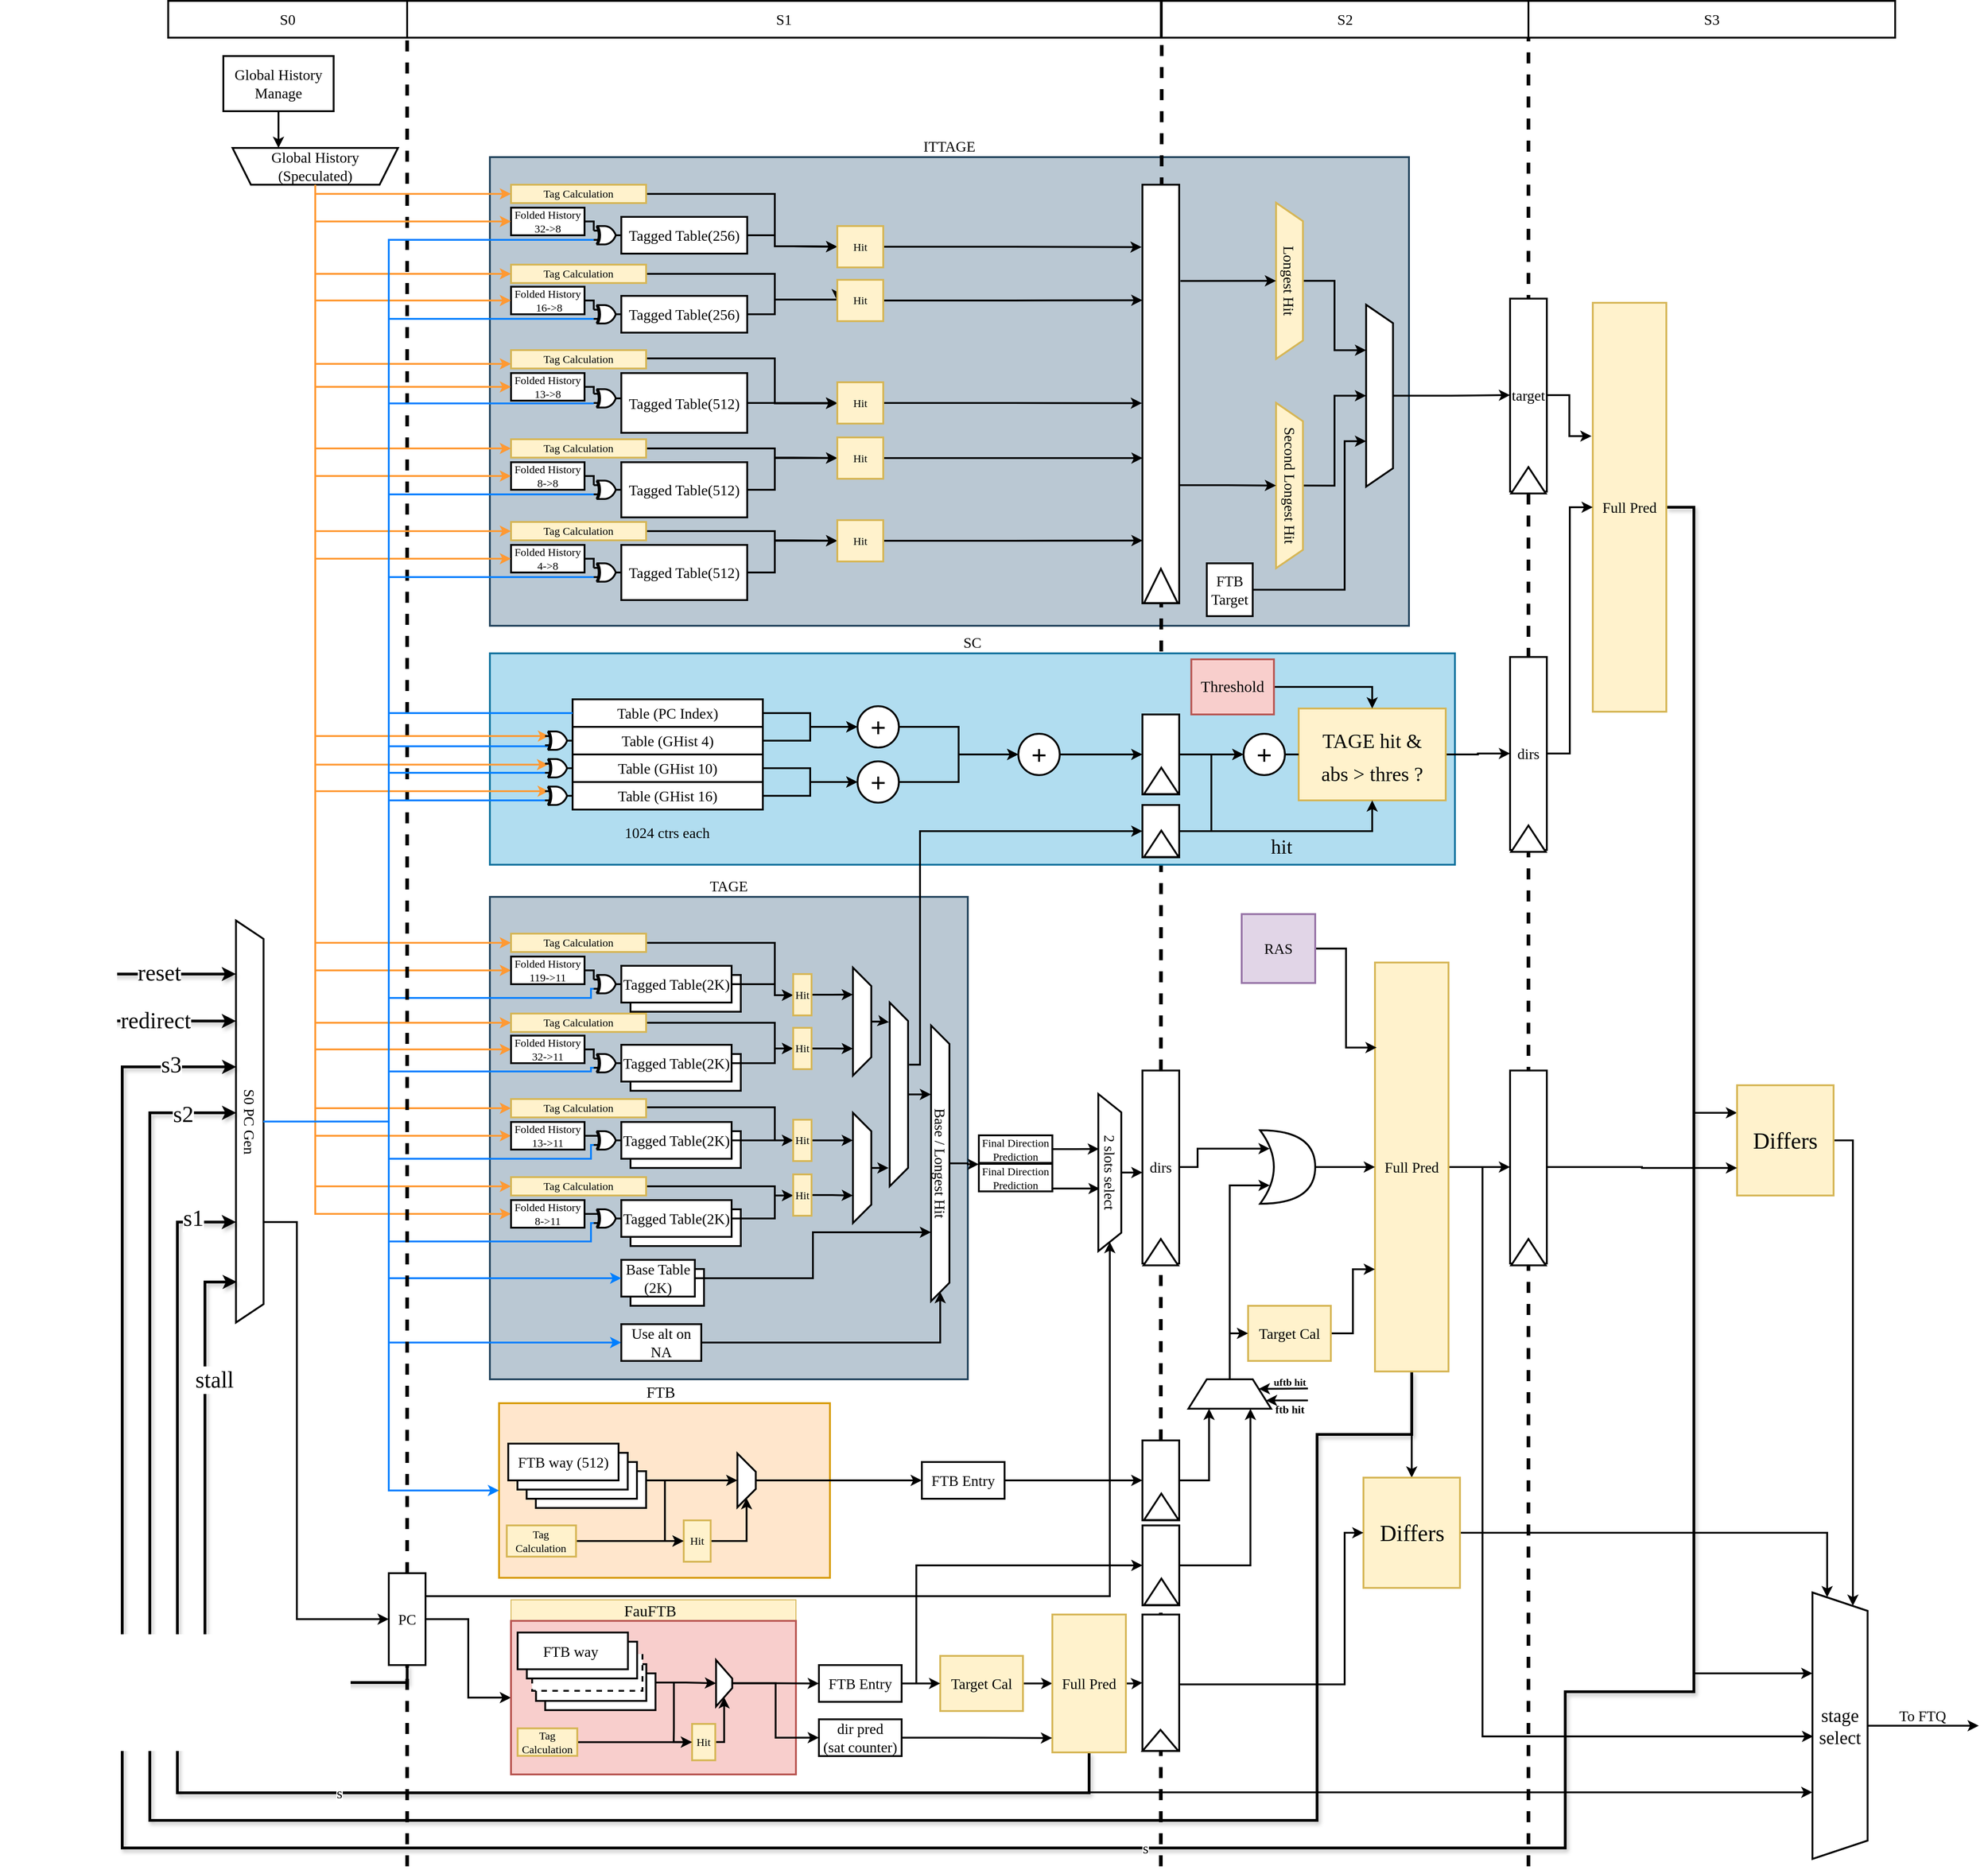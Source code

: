<mxfile version="16.5.1" type="device" pages="5"><diagram name="predict" id="626Dcb08H6VsHu_TtIHT"><mxGraphModel dx="3276" dy="2541" grid="1" gridSize="10" guides="1" tooltips="1" connect="1" arrows="1" fold="1" page="1" pageScale="1" pageWidth="850" pageHeight="1100" math="0" shadow="0"><root><mxCell id="0"/><mxCell id="1" parent="0"/><mxCell id="I6qJtnISmQund1uOpe4z-199" value="ITTAGE" style="rounded=0;whiteSpace=wrap;html=1;labelPosition=center;verticalLabelPosition=top;align=center;verticalAlign=bottom;fontFamily=Times New Roman;fillColor=#bac8d3;strokeColor=#23445d;strokeWidth=2;fontSize=16;" parent="1" vertex="1"><mxGeometry x="-80" y="-870" width="1000" height="510" as="geometry"/></mxCell><mxCell id="I6qJtnISmQund1uOpe4z-12" value="" style="group;" parent="1" vertex="1" connectable="0"><mxGeometry x="-70" y="460" width="360" height="216" as="geometry"/></mxCell><mxCell id="i749_vt9uZW0EzHo1fla-12" value="" style="rounded=0;whiteSpace=wrap;html=1;fontFamily=Times New Roman;fillColor=#ffe6cc;strokeColor=#d79b00;strokeWidth=2;fontSize=16;" parent="I6qJtnISmQund1uOpe4z-12" vertex="1"><mxGeometry y="26" width="360" height="190" as="geometry"/></mxCell><mxCell id="I6qJtnISmQund1uOpe4z-10" value="&lt;font face=&quot;Times New Roman&quot; style=&quot;font-size: 17px&quot;&gt;FTB&lt;/font&gt;" style="text;html=1;strokeColor=none;fillColor=none;align=center;verticalAlign=middle;whiteSpace=wrap;rounded=0;" parent="I6qJtnISmQund1uOpe4z-12" vertex="1"><mxGeometry x="150.698" width="50.233" height="30" as="geometry"/></mxCell><mxCell id="I6qJtnISmQund1uOpe4z-22" style="edgeStyle=orthogonalEdgeStyle;rounded=0;orthogonalLoop=1;jettySize=auto;html=1;entryX=0;entryY=0.5;entryDx=0;entryDy=0;fontFamily=Times New Roman;fontSize=17;strokeWidth=2;" parent="I6qJtnISmQund1uOpe4z-12" source="I6qJtnISmQund1uOpe4z-13" target="I6qJtnISmQund1uOpe4z-14" edge="1"><mxGeometry relative="1" as="geometry"/></mxCell><mxCell id="I6qJtnISmQund1uOpe4z-13" value="Tag Calculation" style="rounded=0;whiteSpace=wrap;html=1;fontFamily=Times New Roman;strokeWidth=2;fillColor=#fff2cc;strokeColor=#d6b656;" parent="I6qJtnISmQund1uOpe4z-12" vertex="1"><mxGeometry x="8.37" y="159" width="75.35" height="34" as="geometry"/></mxCell><mxCell id="I6qJtnISmQund1uOpe4z-19" style="edgeStyle=orthogonalEdgeStyle;rounded=0;orthogonalLoop=1;jettySize=auto;html=1;entryX=1;entryY=0.5;entryDx=0;entryDy=0;fontFamily=Times New Roman;fontSize=17;strokeWidth=2;" parent="I6qJtnISmQund1uOpe4z-12" source="I6qJtnISmQund1uOpe4z-14" target="I6qJtnISmQund1uOpe4z-15" edge="1"><mxGeometry relative="1" as="geometry"><Array as="points"><mxPoint x="269" y="176"/></Array></mxGeometry></mxCell><mxCell id="I6qJtnISmQund1uOpe4z-14" value="Hit" style="rounded=0;whiteSpace=wrap;html=1;fontFamily=Times New Roman;strokeWidth=2;fontSize=12;fillColor=#fff2cc;strokeColor=#d6b656;" parent="I6qJtnISmQund1uOpe4z-12" vertex="1"><mxGeometry x="200.928" y="153.5" width="29.302" height="45" as="geometry"/></mxCell><mxCell id="I6qJtnISmQund1uOpe4z-15" value="" style="shape=trapezoid;perimeter=trapezoidPerimeter;whiteSpace=wrap;html=1;fixedSize=1;rotation=90;rounded=0;fontFamily=Times New Roman;strokeWidth=2;fontSize=16;" parent="I6qJtnISmQund1uOpe4z-12" vertex="1"><mxGeometry x="239.996" y="100" width="58.605" height="20" as="geometry"/></mxCell><mxCell id="i749_vt9uZW0EzHo1fla-45" value="TAGE" style="rounded=0;whiteSpace=wrap;html=1;labelPosition=center;verticalLabelPosition=top;align=center;verticalAlign=bottom;fontFamily=Times New Roman;fillColor=#bac8d3;strokeColor=#23445d;strokeWidth=2;fontSize=16;" parent="1" vertex="1"><mxGeometry x="-80" y="-65" width="520" height="525" as="geometry"/></mxCell><mxCell id="i749_vt9uZW0EzHo1fla-7" value="" style="rounded=0;whiteSpace=wrap;html=1;fontFamily=Times New Roman;strokeWidth=2;fontSize=16;" parent="1" vertex="1"><mxGeometry x="73" y="340" width="80" height="40" as="geometry"/></mxCell><mxCell id="i749_vt9uZW0EzHo1fla-9" style="edgeStyle=orthogonalEdgeStyle;rounded=0;orthogonalLoop=1;jettySize=auto;html=1;exitX=1;exitY=0.5;exitDx=0;exitDy=0;entryX=0.75;entryY=1;entryDx=0;entryDy=0;fontFamily=Times New Roman;strokeWidth=2;fontSize=16;" parent="1" source="f3x7vL0XCJxWTrP-RXvt-2" target="i749_vt9uZW0EzHo1fla-8" edge="1"><mxGeometry relative="1" as="geometry"/></mxCell><mxCell id="f3x7vL0XCJxWTrP-RXvt-2" value="Base Table (2K)" style="rounded=0;whiteSpace=wrap;html=1;fontFamily=Times New Roman;strokeWidth=2;fontSize=16;" parent="1" vertex="1"><mxGeometry x="63" y="330" width="80" height="40" as="geometry"/></mxCell><mxCell id="i749_vt9uZW0EzHo1fla-6" value="" style="rounded=0;whiteSpace=wrap;html=1;fontFamily=Times New Roman;strokeWidth=2;fontSize=16;" parent="1" vertex="1"><mxGeometry x="73" y="275" width="120" height="40" as="geometry"/></mxCell><mxCell id="i749_vt9uZW0EzHo1fla-5" value="" style="rounded=0;whiteSpace=wrap;html=1;fontFamily=Times New Roman;strokeWidth=2;fontSize=16;" parent="1" vertex="1"><mxGeometry x="73" y="190" width="120" height="40" as="geometry"/></mxCell><mxCell id="i749_vt9uZW0EzHo1fla-4" value="" style="rounded=0;whiteSpace=wrap;html=1;fontFamily=Times New Roman;strokeWidth=2;fontSize=16;" parent="1" vertex="1"><mxGeometry x="73" y="106" width="120" height="40" as="geometry"/></mxCell><mxCell id="i749_vt9uZW0EzHo1fla-77" style="edgeStyle=orthogonalEdgeStyle;rounded=0;orthogonalLoop=1;jettySize=auto;html=1;exitX=1;exitY=0.5;exitDx=0;exitDy=0;entryX=0;entryY=0.5;entryDx=0;entryDy=0;fontFamily=Times New Roman;strokeWidth=2;fontSize=16;" parent="1" source="f3x7vL0XCJxWTrP-RXvt-1" target="i749_vt9uZW0EzHo1fla-95" edge="1"><mxGeometry relative="1" as="geometry"><mxPoint x="255" y="113" as="targetPoint"/><Array as="points"><mxPoint x="230" y="116"/><mxPoint x="230" y="100"/></Array></mxGeometry></mxCell><mxCell id="f3x7vL0XCJxWTrP-RXvt-1" value="Tagged Table(2K)" style="rounded=0;whiteSpace=wrap;html=1;fontFamily=Times New Roman;strokeWidth=2;fontSize=16;" parent="1" vertex="1"><mxGeometry x="63" y="96" width="120" height="40" as="geometry"/></mxCell><mxCell id="i749_vt9uZW0EzHo1fla-3" value="" style="rounded=0;whiteSpace=wrap;html=1;fontFamily=Times New Roman;strokeWidth=2;fontSize=16;" parent="1" vertex="1"><mxGeometry x="73" y="20" width="120" height="40" as="geometry"/></mxCell><mxCell id="i749_vt9uZW0EzHo1fla-83" style="edgeStyle=orthogonalEdgeStyle;rounded=0;orthogonalLoop=1;jettySize=auto;html=1;exitX=1;exitY=0.5;exitDx=0;exitDy=0;entryX=0;entryY=0.5;entryDx=0;entryDy=0;fontFamily=Times New Roman;strokeWidth=2;fontSize=16;" parent="1" source="f3x7vL0XCJxWTrP-RXvt-3" target="i749_vt9uZW0EzHo1fla-94" edge="1"><mxGeometry relative="1" as="geometry"><mxPoint x="255" y="214.5" as="targetPoint"/></mxGeometry></mxCell><mxCell id="f3x7vL0XCJxWTrP-RXvt-3" value="Tagged Table(2K)" style="rounded=0;whiteSpace=wrap;html=1;fontFamily=Times New Roman;strokeWidth=2;fontSize=16;" parent="1" vertex="1"><mxGeometry x="63" y="180" width="120" height="40" as="geometry"/></mxCell><mxCell id="i749_vt9uZW0EzHo1fla-84" style="edgeStyle=orthogonalEdgeStyle;rounded=0;orthogonalLoop=1;jettySize=auto;html=1;exitX=1;exitY=0.5;exitDx=0;exitDy=0;entryX=0;entryY=0.5;entryDx=0;entryDy=0;fontFamily=Times New Roman;strokeWidth=2;fontSize=16;" parent="1" source="f3x7vL0XCJxWTrP-RXvt-4" target="i749_vt9uZW0EzHo1fla-93" edge="1"><mxGeometry relative="1" as="geometry"><mxPoint x="255" y="275.5" as="targetPoint"/><Array as="points"><mxPoint x="230" y="285"/><mxPoint x="230" y="260"/><mxPoint x="250" y="260"/></Array></mxGeometry></mxCell><mxCell id="f3x7vL0XCJxWTrP-RXvt-4" value="Tagged Table(2K)" style="rounded=0;whiteSpace=wrap;html=1;fontFamily=Times New Roman;strokeWidth=2;fontSize=16;" parent="1" vertex="1"><mxGeometry x="63" y="265" width="120" height="40" as="geometry"/></mxCell><mxCell id="i749_vt9uZW0EzHo1fla-69" style="edgeStyle=orthogonalEdgeStyle;rounded=0;orthogonalLoop=1;jettySize=auto;html=1;exitX=1;exitY=0.5;exitDx=0;exitDy=0;entryX=0;entryY=0.5;entryDx=0;entryDy=0;fontFamily=Times New Roman;strokeWidth=2;fontSize=16;" parent="1" source="f3x7vL0XCJxWTrP-RXvt-5" target="i749_vt9uZW0EzHo1fla-96" edge="1"><mxGeometry relative="1" as="geometry"><mxPoint x="255" y="55" as="targetPoint"/><Array as="points"><mxPoint x="230" y="30"/><mxPoint x="230" y="42"/><mxPoint x="250" y="42"/></Array></mxGeometry></mxCell><mxCell id="f3x7vL0XCJxWTrP-RXvt-5" value="Tagged Table(2K)" style="rounded=0;whiteSpace=wrap;html=1;fontFamily=Times New Roman;strokeWidth=2;fontSize=16;" parent="1" vertex="1"><mxGeometry x="63" y="10" width="120" height="40" as="geometry"/></mxCell><mxCell id="f3x7vL0XCJxWTrP-RXvt-13" style="edgeStyle=orthogonalEdgeStyle;rounded=0;orthogonalLoop=1;jettySize=auto;html=1;exitX=0.5;exitY=0;exitDx=0;exitDy=0;entryX=0.896;entryY=1.06;entryDx=0;entryDy=0;entryPerimeter=0;fontFamily=Times New Roman;strokeWidth=2;fontSize=16;" parent="1" source="f3x7vL0XCJxWTrP-RXvt-6" target="f3x7vL0XCJxWTrP-RXvt-12" edge="1"><mxGeometry relative="1" as="geometry"/></mxCell><mxCell id="f3x7vL0XCJxWTrP-RXvt-6" value="" style="shape=trapezoid;perimeter=trapezoidPerimeter;whiteSpace=wrap;html=1;fixedSize=1;rotation=90;rounded=0;fontFamily=Times New Roman;strokeWidth=2;fontSize=16;" parent="1" vertex="1"><mxGeometry x="265" y="220" width="120" height="20" as="geometry"/></mxCell><mxCell id="f3x7vL0XCJxWTrP-RXvt-14" style="edgeStyle=orthogonalEdgeStyle;rounded=0;orthogonalLoop=1;jettySize=auto;html=1;exitX=0.5;exitY=0;exitDx=0;exitDy=0;entryX=0.107;entryY=1.043;entryDx=0;entryDy=0;entryPerimeter=0;fontFamily=Times New Roman;strokeWidth=2;fontSize=16;" parent="1" source="f3x7vL0XCJxWTrP-RXvt-9" target="f3x7vL0XCJxWTrP-RXvt-12" edge="1"><mxGeometry relative="1" as="geometry"><Array as="points"><mxPoint x="350" y="71"/></Array></mxGeometry></mxCell><mxCell id="f3x7vL0XCJxWTrP-RXvt-9" value="" style="shape=trapezoid;perimeter=trapezoidPerimeter;whiteSpace=wrap;html=1;fixedSize=1;rotation=90;rounded=0;fontFamily=Times New Roman;strokeWidth=2;fontSize=16;" parent="1" vertex="1"><mxGeometry x="266.25" y="60.75" width="117.5" height="20" as="geometry"/></mxCell><mxCell id="i749_vt9uZW0EzHo1fla-2" value="" style="edgeStyle=orthogonalEdgeStyle;rounded=0;orthogonalLoop=1;jettySize=auto;html=1;entryX=0.25;entryY=1;entryDx=0;entryDy=0;fontFamily=Times New Roman;strokeWidth=2;fontSize=16;" parent="1" source="f3x7vL0XCJxWTrP-RXvt-12" target="i749_vt9uZW0EzHo1fla-8" edge="1"><mxGeometry relative="1" as="geometry"><mxPoint x="395" y="150" as="targetPoint"/></mxGeometry></mxCell><mxCell id="f3x7vL0XCJxWTrP-RXvt-12" value="" style="shape=trapezoid;perimeter=trapezoidPerimeter;whiteSpace=wrap;html=1;fixedSize=1;rotation=90;rounded=0;fontFamily=Times New Roman;strokeWidth=2;fontSize=16;" parent="1" vertex="1"><mxGeometry x="265" y="140" width="200" height="20" as="geometry"/></mxCell><mxCell id="i749_vt9uZW0EzHo1fla-13" style="edgeStyle=orthogonalEdgeStyle;rounded=0;orthogonalLoop=1;jettySize=auto;html=1;exitX=0.5;exitY=0;exitDx=0;exitDy=0;fontFamily=Times New Roman;strokeColor=#007FFF;strokeWidth=2;fontSize=16;entryX=0;entryY=0.5;entryDx=0;entryDy=0;" parent="1" source="f3x7vL0XCJxWTrP-RXvt-16" target="i749_vt9uZW0EzHo1fla-12" edge="1"><mxGeometry relative="1" as="geometry"><Array as="points"><mxPoint x="-190" y="180"/><mxPoint x="-190" y="581"/></Array></mxGeometry></mxCell><mxCell id="i749_vt9uZW0EzHo1fla-47" style="edgeStyle=orthogonalEdgeStyle;rounded=0;orthogonalLoop=1;jettySize=auto;html=1;exitX=0.75;exitY=0;exitDx=0;exitDy=0;entryX=0;entryY=0.5;entryDx=0;entryDy=0;fontFamily=Times New Roman;strokeWidth=2;fontSize=16;" parent="1" source="f3x7vL0XCJxWTrP-RXvt-16" target="i749_vt9uZW0EzHo1fla-112" edge="1"><mxGeometry relative="1" as="geometry"><mxPoint x="-322.5" y="440" as="targetPoint"/><Array as="points"><mxPoint x="-290" y="289"/><mxPoint x="-290" y="721"/></Array></mxGeometry></mxCell><mxCell id="f3x7vL0XCJxWTrP-RXvt-16" value="S0 PC Gen" style="shape=trapezoid;perimeter=trapezoidPerimeter;whiteSpace=wrap;html=1;fixedSize=1;rotation=90;rounded=0;fontFamily=Times New Roman;strokeWidth=2;fontSize=16;" parent="1" vertex="1"><mxGeometry x="-560" y="164.5" width="437.5" height="30" as="geometry"/></mxCell><mxCell id="f3x7vL0XCJxWTrP-RXvt-21" style="edgeStyle=orthogonalEdgeStyle;rounded=0;orthogonalLoop=1;jettySize=auto;html=1;exitX=0.5;exitY=1;exitDx=0;exitDy=0;entryX=0.25;entryY=0;entryDx=0;entryDy=0;fontFamily=Times New Roman;strokeWidth=2;fontSize=16;" parent="1" source="f3x7vL0XCJxWTrP-RXvt-18" target="f3x7vL0XCJxWTrP-RXvt-20" edge="1"><mxGeometry relative="1" as="geometry"/></mxCell><mxCell id="f3x7vL0XCJxWTrP-RXvt-18" value="Global History Manage" style="rounded=0;whiteSpace=wrap;html=1;fontFamily=Times New Roman;strokeWidth=2;fontSize=16;" parent="1" vertex="1"><mxGeometry x="-370" y="-980" width="120" height="60" as="geometry"/></mxCell><mxCell id="f3x7vL0XCJxWTrP-RXvt-19" value="" style="shape=trapezoid;perimeter=trapezoidPerimeter;fixedSize=1;rotation=-180;horizontal=1;labelPosition=center;verticalLabelPosition=middle;align=center;verticalAlign=middle;html=1;whiteSpace=wrap;rounded=0;fontFamily=Times New Roman;strokeWidth=2;fontSize=16;" parent="1" vertex="1"><mxGeometry x="-360" y="-880" width="180" height="40" as="geometry"/></mxCell><mxCell id="f3x7vL0XCJxWTrP-RXvt-28" style="edgeStyle=orthogonalEdgeStyle;rounded=0;orthogonalLoop=1;jettySize=auto;html=1;exitX=0.5;exitY=1;exitDx=0;exitDy=0;entryX=0;entryY=0.5;entryDx=0;entryDy=0;fontFamily=Times New Roman;strokeColor=#FF9933;strokeWidth=2;fontSize=16;" parent="1" source="f3x7vL0XCJxWTrP-RXvt-20" target="f3x7vL0XCJxWTrP-RXvt-24" edge="1"><mxGeometry relative="1" as="geometry"/></mxCell><mxCell id="i749_vt9uZW0EzHo1fla-42" style="edgeStyle=orthogonalEdgeStyle;rounded=0;orthogonalLoop=1;jettySize=auto;html=1;exitX=0.5;exitY=1;exitDx=0;exitDy=0;entryX=0;entryY=0.5;entryDx=0;entryDy=0;fontFamily=Times New Roman;strokeColor=#FF9933;strokeWidth=2;fontSize=16;" parent="1" source="f3x7vL0XCJxWTrP-RXvt-20" target="f3x7vL0XCJxWTrP-RXvt-34" edge="1"><mxGeometry relative="1" as="geometry"/></mxCell><mxCell id="i749_vt9uZW0EzHo1fla-43" style="edgeStyle=orthogonalEdgeStyle;rounded=0;orthogonalLoop=1;jettySize=auto;html=1;exitX=0.5;exitY=1;exitDx=0;exitDy=0;entryX=0;entryY=0.5;entryDx=0;entryDy=0;fontFamily=Times New Roman;strokeColor=#FF9933;strokeWidth=2;fontSize=16;" parent="1" source="f3x7vL0XCJxWTrP-RXvt-20" target="f3x7vL0XCJxWTrP-RXvt-35" edge="1"><mxGeometry relative="1" as="geometry"/></mxCell><mxCell id="i749_vt9uZW0EzHo1fla-44" style="edgeStyle=orthogonalEdgeStyle;rounded=0;orthogonalLoop=1;jettySize=auto;html=1;exitX=0.5;exitY=1;exitDx=0;exitDy=0;entryX=0;entryY=0.5;entryDx=0;entryDy=0;fontFamily=Times New Roman;strokeColor=#FF9933;strokeWidth=2;fontSize=16;" parent="1" source="f3x7vL0XCJxWTrP-RXvt-20" target="f3x7vL0XCJxWTrP-RXvt-36" edge="1"><mxGeometry relative="1" as="geometry"/></mxCell><mxCell id="i749_vt9uZW0EzHo1fla-72" style="edgeStyle=orthogonalEdgeStyle;rounded=0;orthogonalLoop=1;jettySize=auto;html=1;exitX=0.5;exitY=1;exitDx=0;exitDy=0;entryX=0;entryY=0.5;entryDx=0;entryDy=0;fontFamily=Times New Roman;strokeColor=#FF9933;strokeWidth=2;fontSize=16;" parent="1" source="f3x7vL0XCJxWTrP-RXvt-20" target="i749_vt9uZW0EzHo1fla-70" edge="1"><mxGeometry relative="1" as="geometry"/></mxCell><mxCell id="i749_vt9uZW0EzHo1fla-89" style="edgeStyle=orthogonalEdgeStyle;rounded=0;orthogonalLoop=1;jettySize=auto;html=1;exitX=0.5;exitY=1;exitDx=0;exitDy=0;entryX=0;entryY=0.5;entryDx=0;entryDy=0;fontFamily=Times New Roman;strokeColor=#FF9933;strokeWidth=2;fontSize=16;" parent="1" source="f3x7vL0XCJxWTrP-RXvt-20" target="i749_vt9uZW0EzHo1fla-75" edge="1"><mxGeometry relative="1" as="geometry"/></mxCell><mxCell id="i749_vt9uZW0EzHo1fla-90" style="edgeStyle=orthogonalEdgeStyle;rounded=0;orthogonalLoop=1;jettySize=auto;html=1;exitX=0.5;exitY=1;exitDx=0;exitDy=0;entryX=0;entryY=0.5;entryDx=0;entryDy=0;fontFamily=Times New Roman;strokeColor=#FF9933;strokeWidth=2;fontSize=16;" parent="1" source="f3x7vL0XCJxWTrP-RXvt-20" target="i749_vt9uZW0EzHo1fla-85" edge="1"><mxGeometry relative="1" as="geometry"/></mxCell><mxCell id="i749_vt9uZW0EzHo1fla-91" style="edgeStyle=orthogonalEdgeStyle;rounded=0;orthogonalLoop=1;jettySize=auto;html=1;exitX=0.5;exitY=1;exitDx=0;exitDy=0;entryX=0;entryY=0.5;entryDx=0;entryDy=0;fontFamily=Times New Roman;strokeColor=#FF9933;strokeWidth=2;fontSize=16;" parent="1" source="f3x7vL0XCJxWTrP-RXvt-20" target="i749_vt9uZW0EzHo1fla-86" edge="1"><mxGeometry relative="1" as="geometry"/></mxCell><mxCell id="f3x7vL0XCJxWTrP-RXvt-20" value="Global History (Speculated)" style="text;html=1;strokeColor=none;fillColor=none;align=center;verticalAlign=middle;whiteSpace=wrap;rounded=0;fontFamily=Times New Roman;strokeWidth=2;fontSize=16;" parent="1" vertex="1"><mxGeometry x="-350" y="-880" width="160" height="40" as="geometry"/></mxCell><mxCell id="f3x7vL0XCJxWTrP-RXvt-22" value="" style="endArrow=none;dashed=1;html=1;strokeWidth=4;rounded=0;fontFamily=Times New Roman;entryX=0;entryY=1;entryDx=0;entryDy=0;fontSize=16;startArrow=none;" parent="1" source="i749_vt9uZW0EzHo1fla-107" target="i749_vt9uZW0EzHo1fla-51" edge="1"><mxGeometry width="50" height="50" relative="1" as="geometry"><mxPoint x="651" y="700" as="sourcePoint"/><mxPoint x="651" y="-210.5" as="targetPoint"/></mxGeometry></mxCell><mxCell id="f3x7vL0XCJxWTrP-RXvt-26" style="edgeStyle=orthogonalEdgeStyle;rounded=0;orthogonalLoop=1;jettySize=auto;html=1;exitX=1;exitY=0.5;exitDx=0;exitDy=0;entryX=0;entryY=0.25;entryDx=0;entryDy=0;entryPerimeter=0;endArrow=none;endFill=0;fontFamily=Times New Roman;strokeWidth=2;fontSize=16;" parent="1" source="f3x7vL0XCJxWTrP-RXvt-24" target="f3x7vL0XCJxWTrP-RXvt-25" edge="1"><mxGeometry relative="1" as="geometry"/></mxCell><mxCell id="f3x7vL0XCJxWTrP-RXvt-24" value="Folded History&lt;br&gt;119-&amp;gt;11" style="rounded=0;whiteSpace=wrap;html=1;fontFamily=Times New Roman;strokeWidth=2;" parent="1" vertex="1"><mxGeometry x="-57" width="80" height="30" as="geometry"/></mxCell><mxCell id="f3x7vL0XCJxWTrP-RXvt-25" value="" style="verticalLabelPosition=bottom;shadow=0;dashed=0;align=center;html=1;verticalAlign=top;shape=mxgraph.electrical.logic_gates.logic_gate;operation=xor;rounded=0;fontFamily=Times New Roman;strokeWidth=2;fontSize=16;" parent="1" vertex="1"><mxGeometry x="33" y="20" width="30" height="20" as="geometry"/></mxCell><mxCell id="f3x7vL0XCJxWTrP-RXvt-32" style="edgeStyle=orthogonalEdgeStyle;rounded=0;orthogonalLoop=1;jettySize=auto;html=1;exitX=0.5;exitY=0;exitDx=0;exitDy=0;entryX=0;entryY=0.75;entryDx=0;entryDy=0;entryPerimeter=0;endArrow=none;endFill=0;fontFamily=Times New Roman;strokeColor=#007FFF;strokeWidth=2;fontSize=16;" parent="1" source="f3x7vL0XCJxWTrP-RXvt-16" target="f3x7vL0XCJxWTrP-RXvt-25" edge="1"><mxGeometry relative="1" as="geometry"><Array as="points"><mxPoint x="-190" y="180"/><mxPoint x="-190" y="45"/><mxPoint x="30" y="45"/><mxPoint x="30" y="35"/></Array><mxPoint x="-310" y="188.75" as="sourcePoint"/></mxGeometry></mxCell><mxCell id="f3x7vL0XCJxWTrP-RXvt-46" style="edgeStyle=orthogonalEdgeStyle;rounded=0;orthogonalLoop=1;jettySize=auto;html=1;exitX=0.5;exitY=0;exitDx=0;exitDy=0;entryX=0;entryY=0.75;entryDx=0;entryDy=0;entryPerimeter=0;endArrow=none;endFill=0;fontFamily=Times New Roman;strokeColor=#007FFF;strokeWidth=2;fontSize=16;" parent="1" source="f3x7vL0XCJxWTrP-RXvt-16" target="f3x7vL0XCJxWTrP-RXvt-37" edge="1"><mxGeometry relative="1" as="geometry"><Array as="points"><mxPoint x="-190" y="180"/><mxPoint x="-190" y="125"/><mxPoint x="30" y="125"/><mxPoint x="30" y="121"/></Array><mxPoint x="-310" y="188.75" as="sourcePoint"/></mxGeometry></mxCell><mxCell id="f3x7vL0XCJxWTrP-RXvt-47" style="edgeStyle=orthogonalEdgeStyle;rounded=0;orthogonalLoop=1;jettySize=auto;html=1;exitX=0.5;exitY=0;exitDx=0;exitDy=0;entryX=0;entryY=0.75;entryDx=0;entryDy=0;entryPerimeter=0;endArrow=none;endFill=0;fontFamily=Times New Roman;strokeColor=#007FFF;strokeWidth=2;fontSize=16;" parent="1" source="f3x7vL0XCJxWTrP-RXvt-16" target="f3x7vL0XCJxWTrP-RXvt-39" edge="1"><mxGeometry relative="1" as="geometry"><mxPoint x="-60" y="230" as="targetPoint"/><Array as="points"><mxPoint x="-190" y="180"/><mxPoint x="-190" y="220"/><mxPoint x="30" y="220"/><mxPoint x="30" y="205"/></Array><mxPoint x="-310" y="188.75" as="sourcePoint"/></mxGeometry></mxCell><mxCell id="f3x7vL0XCJxWTrP-RXvt-48" style="edgeStyle=orthogonalEdgeStyle;rounded=0;orthogonalLoop=1;jettySize=auto;html=1;exitX=0.5;exitY=0;exitDx=0;exitDy=0;entryX=0;entryY=0.75;entryDx=0;entryDy=0;entryPerimeter=0;endArrow=none;endFill=0;fontFamily=Times New Roman;strokeColor=#007FFF;strokeWidth=2;fontSize=16;" parent="1" source="f3x7vL0XCJxWTrP-RXvt-16" target="f3x7vL0XCJxWTrP-RXvt-41" edge="1"><mxGeometry relative="1" as="geometry"><Array as="points"><mxPoint x="-190" y="180"/><mxPoint x="-190" y="310"/><mxPoint x="30" y="310"/><mxPoint x="30" y="290"/></Array><mxPoint x="-310" y="188.75" as="sourcePoint"/></mxGeometry></mxCell><mxCell id="f3x7vL0XCJxWTrP-RXvt-50" style="edgeStyle=orthogonalEdgeStyle;rounded=0;orthogonalLoop=1;jettySize=auto;html=1;exitX=0.5;exitY=0;exitDx=0;exitDy=0;entryX=0;entryY=0.5;entryDx=0;entryDy=0;fontFamily=Times New Roman;strokeColor=#007FFF;strokeWidth=2;fontSize=16;" parent="1" source="f3x7vL0XCJxWTrP-RXvt-16" target="f3x7vL0XCJxWTrP-RXvt-2" edge="1"><mxGeometry relative="1" as="geometry"><Array as="points"><mxPoint x="-190" y="180"/><mxPoint x="-190" y="350"/></Array><mxPoint x="-310" y="188.75" as="sourcePoint"/></mxGeometry></mxCell><mxCell id="i749_vt9uZW0EzHo1fla-101" style="edgeStyle=orthogonalEdgeStyle;rounded=0;orthogonalLoop=1;jettySize=auto;html=1;entryX=0;entryY=0.5;entryDx=0;entryDy=0;fontFamily=Times New Roman;strokeColor=#007FFF;strokeWidth=2;exitX=0.5;exitY=0;exitDx=0;exitDy=0;fontSize=16;" parent="1" source="f3x7vL0XCJxWTrP-RXvt-16" target="i749_vt9uZW0EzHo1fla-99" edge="1"><mxGeometry relative="1" as="geometry"><mxPoint x="-340" y="180" as="sourcePoint"/><Array as="points"><mxPoint x="-190" y="179"/><mxPoint x="-190" y="420"/></Array></mxGeometry></mxCell><mxCell id="f3x7vL0XCJxWTrP-RXvt-43" style="edgeStyle=orthogonalEdgeStyle;rounded=0;orthogonalLoop=1;jettySize=auto;html=1;exitX=1;exitY=0.5;exitDx=0;exitDy=0;entryX=0;entryY=0.25;entryDx=0;entryDy=0;entryPerimeter=0;endArrow=none;endFill=0;fontFamily=Times New Roman;strokeWidth=2;fontSize=16;" parent="1" source="f3x7vL0XCJxWTrP-RXvt-34" target="f3x7vL0XCJxWTrP-RXvt-37" edge="1"><mxGeometry relative="1" as="geometry"/></mxCell><mxCell id="f3x7vL0XCJxWTrP-RXvt-34" value="Folded History&lt;br&gt;32-&amp;gt;11" style="rounded=0;whiteSpace=wrap;html=1;fontFamily=Times New Roman;strokeWidth=2;" parent="1" vertex="1"><mxGeometry x="-57" y="86" width="80" height="30" as="geometry"/></mxCell><mxCell id="f3x7vL0XCJxWTrP-RXvt-44" style="edgeStyle=orthogonalEdgeStyle;rounded=0;orthogonalLoop=1;jettySize=auto;html=1;exitX=1;exitY=0.5;exitDx=0;exitDy=0;entryX=0;entryY=0.25;entryDx=0;entryDy=0;entryPerimeter=0;endArrow=none;endFill=0;fontFamily=Times New Roman;strokeWidth=2;fontSize=16;" parent="1" source="f3x7vL0XCJxWTrP-RXvt-35" target="f3x7vL0XCJxWTrP-RXvt-39" edge="1"><mxGeometry relative="1" as="geometry"/></mxCell><mxCell id="f3x7vL0XCJxWTrP-RXvt-35" value="Folded History&lt;br&gt;13-&amp;gt;11" style="rounded=0;whiteSpace=wrap;html=1;fontFamily=Times New Roman;strokeWidth=2;" parent="1" vertex="1"><mxGeometry x="-57" y="180" width="80" height="30" as="geometry"/></mxCell><mxCell id="f3x7vL0XCJxWTrP-RXvt-45" style="edgeStyle=orthogonalEdgeStyle;rounded=0;orthogonalLoop=1;jettySize=auto;html=1;exitX=1;exitY=0.5;exitDx=0;exitDy=0;entryX=0;entryY=0.25;entryDx=0;entryDy=0;entryPerimeter=0;endArrow=none;endFill=0;fontFamily=Times New Roman;strokeWidth=2;fontSize=16;" parent="1" source="f3x7vL0XCJxWTrP-RXvt-36" target="f3x7vL0XCJxWTrP-RXvt-41" edge="1"><mxGeometry relative="1" as="geometry"/></mxCell><mxCell id="f3x7vL0XCJxWTrP-RXvt-36" value="Folded History&lt;br&gt;8-&amp;gt;11" style="rounded=0;whiteSpace=wrap;html=1;fontFamily=Times New Roman;strokeWidth=2;" parent="1" vertex="1"><mxGeometry x="-57" y="265" width="80" height="30" as="geometry"/></mxCell><mxCell id="f3x7vL0XCJxWTrP-RXvt-37" value="" style="verticalLabelPosition=bottom;shadow=0;dashed=0;align=center;html=1;verticalAlign=top;shape=mxgraph.electrical.logic_gates.logic_gate;operation=xor;rounded=0;fontFamily=Times New Roman;strokeWidth=2;fontSize=16;" parent="1" vertex="1"><mxGeometry x="33" y="106" width="30" height="20" as="geometry"/></mxCell><mxCell id="f3x7vL0XCJxWTrP-RXvt-39" value="" style="verticalLabelPosition=bottom;shadow=0;dashed=0;align=center;html=1;verticalAlign=top;shape=mxgraph.electrical.logic_gates.logic_gate;operation=xor;rounded=0;fontFamily=Times New Roman;strokeWidth=2;fontSize=16;" parent="1" vertex="1"><mxGeometry x="33" y="190" width="30" height="20" as="geometry"/></mxCell><mxCell id="f3x7vL0XCJxWTrP-RXvt-41" value="" style="verticalLabelPosition=bottom;shadow=0;dashed=0;align=center;html=1;verticalAlign=top;shape=mxgraph.electrical.logic_gates.logic_gate;operation=xor;rounded=0;fontFamily=Times New Roman;strokeWidth=2;fontSize=16;" parent="1" vertex="1"><mxGeometry x="33" y="275" width="30" height="20" as="geometry"/></mxCell><mxCell id="i749_vt9uZW0EzHo1fla-19" style="edgeStyle=orthogonalEdgeStyle;rounded=0;orthogonalLoop=1;jettySize=auto;html=1;exitX=0.5;exitY=0;exitDx=0;exitDy=0;fontFamily=Times New Roman;strokeWidth=2;fontSize=16;entryX=0;entryY=0;entryDx=0;entryDy=0;" parent="1" source="i749_vt9uZW0EzHo1fla-8" target="i749_vt9uZW0EzHo1fla-18" edge="1"><mxGeometry relative="1" as="geometry"><mxPoint x="450" y="240" as="targetPoint"/><Array as="points"><mxPoint x="440" y="225"/><mxPoint x="440" y="226"/><mxPoint x="452" y="226"/></Array></mxGeometry></mxCell><mxCell id="i749_vt9uZW0EzHo1fla-8" value="Base / Longest Hit" style="shape=trapezoid;perimeter=trapezoidPerimeter;whiteSpace=wrap;html=1;fixedSize=1;rotation=90;rounded=0;fontFamily=Times New Roman;strokeWidth=2;fontSize=16;" parent="1" vertex="1"><mxGeometry x="260" y="215" width="300" height="20" as="geometry"/></mxCell><mxCell id="i749_vt9uZW0EzHo1fla-26" style="edgeStyle=orthogonalEdgeStyle;rounded=0;orthogonalLoop=1;jettySize=auto;html=1;exitX=1;exitY=1;exitDx=0;exitDy=0;entryX=0.602;entryY=0.939;entryDx=0;entryDy=0;fontFamily=Times New Roman;strokeWidth=2;fontSize=16;entryPerimeter=0;" parent="1" source="i749_vt9uZW0EzHo1fla-10" target="i749_vt9uZW0EzHo1fla-22" edge="1"><mxGeometry relative="1" as="geometry"/></mxCell><mxCell id="i749_vt9uZW0EzHo1fla-27" style="edgeStyle=orthogonalEdgeStyle;rounded=0;orthogonalLoop=1;jettySize=auto;html=1;exitX=1;exitY=0.5;exitDx=0;exitDy=0;fontFamily=Times New Roman;strokeWidth=2;fontSize=16;entryX=0.35;entryY=0.972;entryDx=0;entryDy=0;entryPerimeter=0;" parent="1" source="i749_vt9uZW0EzHo1fla-10" target="i749_vt9uZW0EzHo1fla-22" edge="1"><mxGeometry relative="1" as="geometry"><mxPoint x="580" y="209" as="targetPoint"/></mxGeometry></mxCell><mxCell id="i749_vt9uZW0EzHo1fla-10" value="Final Direction Prediction" style="whiteSpace=wrap;html=1;rounded=0;fontFamily=Times New Roman;strokeWidth=2;" parent="1" vertex="1"><mxGeometry x="452" y="194.5" width="80" height="30" as="geometry"/></mxCell><mxCell id="I6qJtnISmQund1uOpe4z-21" style="edgeStyle=orthogonalEdgeStyle;rounded=0;orthogonalLoop=1;jettySize=auto;html=1;fontFamily=Times New Roman;fontSize=17;strokeWidth=2;entryX=0;entryY=0.5;entryDx=0;entryDy=0;" parent="1" source="i749_vt9uZW0EzHo1fla-15" target="I6qJtnISmQund1uOpe4z-69" edge="1"><mxGeometry relative="1" as="geometry"><mxPoint x="640" y="570" as="targetPoint"/><Array as="points"/></mxGeometry></mxCell><mxCell id="i749_vt9uZW0EzHo1fla-15" value="FTB Entry" style="rounded=0;whiteSpace=wrap;html=1;fontFamily=Times New Roman;strokeWidth=2;fontSize=16;" parent="1" vertex="1"><mxGeometry x="390" y="550" width="90" height="40" as="geometry"/></mxCell><mxCell id="i749_vt9uZW0EzHo1fla-18" value="Final Direction Prediction" style="whiteSpace=wrap;html=1;rounded=0;fontFamily=Times New Roman;strokeWidth=2;" parent="1" vertex="1"><mxGeometry x="452" y="225.5" width="80" height="30" as="geometry"/></mxCell><mxCell id="i749_vt9uZW0EzHo1fla-110" style="edgeStyle=orthogonalEdgeStyle;rounded=0;orthogonalLoop=1;jettySize=auto;html=1;exitX=0.5;exitY=0;exitDx=0;exitDy=0;entryX=0.002;entryY=0.528;entryDx=0;entryDy=0;fontFamily=Times New Roman;strokeWidth=2;fontSize=16;entryPerimeter=0;" parent="1" source="i749_vt9uZW0EzHo1fla-22" target="i749_vt9uZW0EzHo1fla-107" edge="1"><mxGeometry relative="1" as="geometry"/></mxCell><mxCell id="i749_vt9uZW0EzHo1fla-22" value="2 slots select" style="shape=trapezoid;perimeter=trapezoidPerimeter;whiteSpace=wrap;html=1;fixedSize=1;rotation=90;rounded=0;fontFamily=Times New Roman;strokeWidth=2;fontSize=16;" parent="1" vertex="1"><mxGeometry x="509" y="222.5" width="171" height="25" as="geometry"/></mxCell><mxCell id="i749_vt9uZW0EzHo1fla-41" value="" style="endArrow=none;dashed=1;html=1;strokeWidth=4;rounded=0;fontFamily=Times New Roman;fontSize=16;entryX=0;entryY=1;entryDx=0;entryDy=0;" parent="1" source="i749_vt9uZW0EzHo1fla-112" target="i749_vt9uZW0EzHo1fla-50" edge="1"><mxGeometry width="50" height="50" relative="1" as="geometry"><mxPoint x="-170" y="660" as="sourcePoint"/><mxPoint x="-170" y="-220" as="targetPoint"/></mxGeometry></mxCell><mxCell id="i749_vt9uZW0EzHo1fla-49" value="S0" style="rounded=0;whiteSpace=wrap;html=1;fontFamily=Times New Roman;strokeWidth=2;fontSize=16;" parent="1" vertex="1"><mxGeometry x="-430" y="-1040" width="260" height="40" as="geometry"/></mxCell><mxCell id="i749_vt9uZW0EzHo1fla-50" value="S1" style="rounded=0;whiteSpace=wrap;html=1;fontFamily=Times New Roman;strokeWidth=2;fontSize=16;" parent="1" vertex="1"><mxGeometry x="-170" y="-1040" width="820" height="40" as="geometry"/></mxCell><mxCell id="i749_vt9uZW0EzHo1fla-51" value="S2" style="rounded=0;whiteSpace=wrap;html=1;fontFamily=Times New Roman;strokeWidth=2;fontSize=16;" parent="1" vertex="1"><mxGeometry x="651" y="-1040" width="399" height="40" as="geometry"/></mxCell><mxCell id="i749_vt9uZW0EzHo1fla-52" value="" style="endArrow=none;dashed=1;html=1;strokeWidth=4;rounded=0;fontFamily=Times New Roman;fontSize=16;entryX=1;entryY=1;entryDx=0;entryDy=0;" parent="1" target="i749_vt9uZW0EzHo1fla-51" edge="1"><mxGeometry width="50" height="50" relative="1" as="geometry"><mxPoint x="1050" y="300" as="sourcePoint"/><mxPoint x="1050" y="-220" as="targetPoint"/></mxGeometry></mxCell><mxCell id="i749_vt9uZW0EzHo1fla-55" value="To FTQ" style="text;html=1;strokeColor=none;fillColor=none;align=center;verticalAlign=middle;whiteSpace=wrap;rounded=0;fontFamily=Times New Roman;strokeWidth=2;fontSize=16;" parent="1" vertex="1"><mxGeometry x="1449" y="811" width="60" height="30" as="geometry"/></mxCell><mxCell id="i749_vt9uZW0EzHo1fla-68" style="edgeStyle=orthogonalEdgeStyle;rounded=0;orthogonalLoop=1;jettySize=auto;html=1;exitX=1;exitY=0.5;exitDx=0;exitDy=0;entryX=0.25;entryY=1;entryDx=0;entryDy=0;fontFamily=Times New Roman;strokeWidth=2;fontSize=16;" parent="1" source="i749_vt9uZW0EzHo1fla-96" target="f3x7vL0XCJxWTrP-RXvt-9" edge="1"><mxGeometry relative="1" as="geometry"><mxPoint x="265" y="40" as="sourcePoint"/></mxGeometry></mxCell><mxCell id="i749_vt9uZW0EzHo1fla-71" style="edgeStyle=orthogonalEdgeStyle;rounded=0;orthogonalLoop=1;jettySize=auto;html=1;exitX=1;exitY=0.5;exitDx=0;exitDy=0;entryX=0;entryY=0.5;entryDx=0;entryDy=0;fontFamily=Times New Roman;strokeWidth=2;fontSize=16;" parent="1" source="i749_vt9uZW0EzHo1fla-70" target="i749_vt9uZW0EzHo1fla-96" edge="1"><mxGeometry relative="1" as="geometry"><mxPoint x="255" y="25" as="targetPoint"/><Array as="points"><mxPoint x="230" y="-15"/><mxPoint x="230" y="42"/><mxPoint x="250" y="42"/></Array></mxGeometry></mxCell><mxCell id="i749_vt9uZW0EzHo1fla-70" value="Tag Calculation" style="rounded=0;whiteSpace=wrap;html=1;fontFamily=Times New Roman;strokeWidth=2;fillColor=#fff2cc;strokeColor=#d6b656;" parent="1" vertex="1"><mxGeometry x="-57" y="-25" width="147" height="20" as="geometry"/></mxCell><mxCell id="i749_vt9uZW0EzHo1fla-76" style="edgeStyle=orthogonalEdgeStyle;rounded=0;orthogonalLoop=1;jettySize=auto;html=1;exitX=1;exitY=0.5;exitDx=0;exitDy=0;entryX=0.75;entryY=1;entryDx=0;entryDy=0;fontFamily=Times New Roman;strokeWidth=2;fontSize=16;" parent="1" source="i749_vt9uZW0EzHo1fla-95" target="f3x7vL0XCJxWTrP-RXvt-9" edge="1"><mxGeometry relative="1" as="geometry"><mxPoint x="265" y="98" as="sourcePoint"/></mxGeometry></mxCell><mxCell id="i749_vt9uZW0EzHo1fla-74" style="edgeStyle=orthogonalEdgeStyle;rounded=0;orthogonalLoop=1;jettySize=auto;html=1;exitX=1;exitY=0.5;exitDx=0;exitDy=0;entryX=0;entryY=0.5;entryDx=0;entryDy=0;fontFamily=Times New Roman;strokeWidth=2;fontSize=16;" parent="1" source="i749_vt9uZW0EzHo1fla-75" target="i749_vt9uZW0EzHo1fla-95" edge="1"><mxGeometry relative="1" as="geometry"><Array as="points"><mxPoint x="230" y="72"/><mxPoint x="230" y="100"/></Array><mxPoint x="90.0" y="45" as="sourcePoint"/><mxPoint x="255.0" y="83.0" as="targetPoint"/></mxGeometry></mxCell><mxCell id="i749_vt9uZW0EzHo1fla-75" value="Tag Calculation" style="rounded=0;whiteSpace=wrap;html=1;fontFamily=Times New Roman;strokeWidth=2;fillColor=#fff2cc;strokeColor=#d6b656;" parent="1" vertex="1"><mxGeometry x="-57" y="62" width="147" height="20" as="geometry"/></mxCell><mxCell id="i749_vt9uZW0EzHo1fla-79" style="edgeStyle=orthogonalEdgeStyle;rounded=0;orthogonalLoop=1;jettySize=auto;html=1;exitX=1;exitY=0.5;exitDx=0;exitDy=0;entryX=0.25;entryY=1;entryDx=0;entryDy=0;fontFamily=Times New Roman;strokeWidth=2;fontSize=16;" parent="1" source="i749_vt9uZW0EzHo1fla-94" target="f3x7vL0XCJxWTrP-RXvt-6" edge="1"><mxGeometry relative="1" as="geometry"><mxPoint x="265" y="199.5" as="sourcePoint"/></mxGeometry></mxCell><mxCell id="i749_vt9uZW0EzHo1fla-81" style="edgeStyle=orthogonalEdgeStyle;rounded=0;orthogonalLoop=1;jettySize=auto;html=1;exitX=1;exitY=0.5;exitDx=0;exitDy=0;entryX=0.75;entryY=1;entryDx=0;entryDy=0;fontFamily=Times New Roman;strokeWidth=2;fontSize=16;" parent="1" source="i749_vt9uZW0EzHo1fla-93" target="f3x7vL0XCJxWTrP-RXvt-6" edge="1"><mxGeometry relative="1" as="geometry"><mxPoint x="265" y="260.5" as="sourcePoint"/></mxGeometry></mxCell><mxCell id="i749_vt9uZW0EzHo1fla-87" style="edgeStyle=orthogonalEdgeStyle;rounded=0;orthogonalLoop=1;jettySize=auto;html=1;exitX=1;exitY=0.5;exitDx=0;exitDy=0;entryX=0;entryY=0.5;entryDx=0;entryDy=0;fontFamily=Times New Roman;strokeWidth=2;fontSize=16;" parent="1" source="i749_vt9uZW0EzHo1fla-85" target="i749_vt9uZW0EzHo1fla-94" edge="1"><mxGeometry relative="1" as="geometry"><mxPoint x="255" y="184.5" as="targetPoint"/><Array as="points"><mxPoint x="230" y="164"/><mxPoint x="230" y="200"/></Array></mxGeometry></mxCell><mxCell id="i749_vt9uZW0EzHo1fla-85" value="Tag Calculation" style="rounded=0;whiteSpace=wrap;html=1;fontFamily=Times New Roman;strokeWidth=2;fillColor=#fff2cc;strokeColor=#d6b656;" parent="1" vertex="1"><mxGeometry x="-57" y="155" width="147" height="20" as="geometry"/></mxCell><mxCell id="i749_vt9uZW0EzHo1fla-88" style="edgeStyle=orthogonalEdgeStyle;rounded=0;orthogonalLoop=1;jettySize=auto;html=1;exitX=1;exitY=0.5;exitDx=0;exitDy=0;entryX=0;entryY=0.5;entryDx=0;entryDy=0;fontFamily=Times New Roman;strokeWidth=2;fontSize=16;" parent="1" source="i749_vt9uZW0EzHo1fla-86" target="i749_vt9uZW0EzHo1fla-93" edge="1"><mxGeometry relative="1" as="geometry"><mxPoint x="255" y="245.5" as="targetPoint"/><Array as="points"><mxPoint x="230" y="250"/><mxPoint x="230" y="260"/><mxPoint x="250" y="260"/></Array></mxGeometry></mxCell><mxCell id="i749_vt9uZW0EzHo1fla-86" value="Tag Calculation" style="rounded=0;whiteSpace=wrap;html=1;fontFamily=Times New Roman;strokeWidth=2;fillColor=#fff2cc;strokeColor=#d6b656;" parent="1" vertex="1"><mxGeometry x="-57" y="240" width="147" height="20" as="geometry"/></mxCell><mxCell id="i749_vt9uZW0EzHo1fla-93" value="Hit" style="rounded=0;whiteSpace=wrap;html=1;fontFamily=Times New Roman;strokeWidth=2;fontSize=12;fillColor=#fff2cc;strokeColor=#d6b656;" parent="1" vertex="1"><mxGeometry x="250" y="237" width="20" height="45" as="geometry"/></mxCell><mxCell id="i749_vt9uZW0EzHo1fla-94" value="Hit" style="rounded=0;whiteSpace=wrap;html=1;fontFamily=Times New Roman;strokeWidth=2;fontSize=12;fillColor=#fff2cc;strokeColor=#d6b656;" parent="1" vertex="1"><mxGeometry x="250" y="177.5" width="20" height="45" as="geometry"/></mxCell><mxCell id="i749_vt9uZW0EzHo1fla-95" value="Hit" style="rounded=0;whiteSpace=wrap;html=1;fontFamily=Times New Roman;strokeWidth=2;fontSize=12;fillColor=#fff2cc;strokeColor=#d6b656;" parent="1" vertex="1"><mxGeometry x="250" y="77.5" width="20" height="45" as="geometry"/></mxCell><mxCell id="i749_vt9uZW0EzHo1fla-96" value="Hit" style="rounded=0;whiteSpace=wrap;html=1;fontFamily=Times New Roman;strokeWidth=2;fontSize=12;fillColor=#fff2cc;strokeColor=#d6b656;" parent="1" vertex="1"><mxGeometry x="250" y="19" width="20" height="45" as="geometry"/></mxCell><mxCell id="i749_vt9uZW0EzHo1fla-100" style="edgeStyle=orthogonalEdgeStyle;rounded=0;orthogonalLoop=1;jettySize=auto;html=1;exitX=1;exitY=0.5;exitDx=0;exitDy=0;entryX=1;entryY=0.5;entryDx=0;entryDy=0;fontFamily=Times New Roman;strokeWidth=2;fontSize=16;" parent="1" source="i749_vt9uZW0EzHo1fla-99" target="i749_vt9uZW0EzHo1fla-8" edge="1"><mxGeometry relative="1" as="geometry"/></mxCell><mxCell id="i749_vt9uZW0EzHo1fla-99" value="Use alt on NA" style="rounded=0;whiteSpace=wrap;html=1;fontFamily=Times New Roman;strokeWidth=2;fontSize=16;" parent="1" vertex="1"><mxGeometry x="63" y="400" width="87" height="40" as="geometry"/></mxCell><mxCell id="i749_vt9uZW0EzHo1fla-111" style="edgeStyle=orthogonalEdgeStyle;rounded=0;orthogonalLoop=1;jettySize=auto;html=1;exitX=0.5;exitY=1;exitDx=0;exitDy=0;fontFamily=Times New Roman;strokeWidth=3;fontSize=16;shadow=1;jumpStyle=none;" parent="1" source="I6qJtnISmQund1uOpe4z-140" edge="1"><mxGeometry relative="1" as="geometry"><Array as="points"><mxPoint x="923" y="520"/><mxPoint x="820" y="520"/><mxPoint x="820" y="940"/><mxPoint x="-450" y="940"/><mxPoint x="-450" y="170"/></Array><mxPoint x="-356" y="170" as="targetPoint"/></mxGeometry></mxCell><mxCell id="I6qJtnISmQund1uOpe4z-332" value="s2" style="edgeLabel;html=1;align=center;verticalAlign=middle;resizable=0;points=[];fontSize=25;fontFamily=Times New Roman;" parent="i749_vt9uZW0EzHo1fla-111" vertex="1" connectable="0"><mxGeometry x="0.957" y="-1" relative="1" as="geometry"><mxPoint as="offset"/></mxGeometry></mxCell><mxCell id="i749_vt9uZW0EzHo1fla-117" style="edgeStyle=orthogonalEdgeStyle;rounded=0;orthogonalLoop=1;jettySize=auto;html=1;exitX=1;exitY=0.5;exitDx=0;exitDy=0;fontFamily=Times New Roman;strokeWidth=2;fontSize=16;entryX=0.175;entryY=0.25;entryDx=0;entryDy=0;entryPerimeter=0;" parent="1" source="i749_vt9uZW0EzHo1fla-107" target="I6qJtnISmQund1uOpe4z-348" edge="1"><mxGeometry relative="1" as="geometry"><Array as="points"><mxPoint x="690" y="229"/><mxPoint x="690" y="209"/></Array><mxPoint x="780" y="229" as="targetPoint"/></mxGeometry></mxCell><mxCell id="i749_vt9uZW0EzHo1fla-124" style="edgeStyle=orthogonalEdgeStyle;rounded=0;orthogonalLoop=1;jettySize=auto;html=1;exitX=1;exitY=0.5;exitDx=0;exitDy=0;fontFamily=Times New Roman;strokeWidth=2;fontSize=16;entryX=0.54;entryY=0.986;entryDx=0;entryDy=0;entryPerimeter=0;" parent="1" source="I6qJtnISmQund1uOpe4z-140" target="I6qJtnISmQund1uOpe4z-316" edge="1"><mxGeometry relative="1" as="geometry"><mxPoint x="983" y="1000" as="targetPoint"/><Array as="points"><mxPoint x="1000" y="244"/><mxPoint x="1000" y="849"/><mxPoint x="1301" y="849"/></Array></mxGeometry></mxCell><mxCell id="i749_vt9uZW0EzHo1fla-114" style="edgeStyle=orthogonalEdgeStyle;rounded=0;orthogonalLoop=1;jettySize=auto;html=1;exitX=1;exitY=0.5;exitDx=0;exitDy=0;entryX=0;entryY=0.5;entryDx=0;entryDy=0;fontFamily=Times New Roman;strokeWidth=2;fontSize=16;" parent="1" source="i749_vt9uZW0EzHo1fla-112" target="I6qJtnISmQund1uOpe4z-24" edge="1"><mxGeometry relative="1" as="geometry"/></mxCell><mxCell id="i749_vt9uZW0EzHo1fla-115" value="s" style="edgeStyle=orthogonalEdgeStyle;rounded=0;orthogonalLoop=1;jettySize=auto;html=1;exitX=0.5;exitY=1;exitDx=0;exitDy=0;entryX=0.75;entryY=1;entryDx=0;entryDy=0;fontFamily=Times New Roman;strokeWidth=3;fontSize=16;shadow=1;" parent="1" source="I6qJtnISmQund1uOpe4z-58" target="f3x7vL0XCJxWTrP-RXvt-16" edge="1"><mxGeometry relative="1" as="geometry"><Array as="points"><mxPoint x="572" y="910"/><mxPoint x="-420" y="910"/><mxPoint x="-420" y="289"/></Array></mxGeometry></mxCell><mxCell id="I6qJtnISmQund1uOpe4z-331" value="s1" style="edgeLabel;html=1;align=center;verticalAlign=middle;resizable=0;points=[];fontSize=25;fontFamily=Times New Roman;" parent="i749_vt9uZW0EzHo1fla-115" vertex="1" connectable="0"><mxGeometry x="0.945" y="5" relative="1" as="geometry"><mxPoint as="offset"/></mxGeometry></mxCell><mxCell id="i749_vt9uZW0EzHo1fla-119" value="" style="endArrow=none;dashed=1;html=1;strokeWidth=4;rounded=0;fontFamily=Times New Roman;fontSize=16;" parent="1" edge="1"><mxGeometry width="50" height="50" relative="1" as="geometry"><mxPoint x="1050" y="990" as="sourcePoint"/><mxPoint x="1050" y="295.5" as="targetPoint"/></mxGeometry></mxCell><mxCell id="i749_vt9uZW0EzHo1fla-121" style="edgeStyle=orthogonalEdgeStyle;rounded=0;orthogonalLoop=1;jettySize=auto;html=1;fontFamily=Times New Roman;strokeWidth=2;fontSize=16;" parent="1" source="I6qJtnISmQund1uOpe4z-295" target="I6qJtnISmQund1uOpe4z-316" edge="1"><mxGeometry relative="1" as="geometry"><mxPoint x="1220" y="60" as="sourcePoint"/><Array as="points"><mxPoint x="1230" y="-489"/><mxPoint x="1230" y="780"/></Array></mxGeometry></mxCell><mxCell id="i749_vt9uZW0EzHo1fla-122" value="s" style="edgeStyle=orthogonalEdgeStyle;rounded=0;orthogonalLoop=1;jettySize=auto;html=1;fontFamily=Times New Roman;strokeWidth=3;fontSize=16;shadow=1;" parent="1" source="I6qJtnISmQund1uOpe4z-295" edge="1"><mxGeometry relative="1" as="geometry"><Array as="points"><mxPoint x="1230" y="-489"/><mxPoint x="1230" y="800"/><mxPoint x="1090" y="800"/><mxPoint x="1090" y="970"/><mxPoint x="-480" y="970"/><mxPoint x="-480" y="120"/></Array><mxPoint x="-356" y="120" as="targetPoint"/></mxGeometry></mxCell><mxCell id="I6qJtnISmQund1uOpe4z-333" value="s3" style="edgeLabel;html=1;align=center;verticalAlign=middle;resizable=0;points=[];fontSize=25;fontFamily=Times New Roman;" parent="i749_vt9uZW0EzHo1fla-122" vertex="1" connectable="0"><mxGeometry x="0.966" y="3" relative="1" as="geometry"><mxPoint as="offset"/></mxGeometry></mxCell><mxCell id="i749_vt9uZW0EzHo1fla-123" value="" style="endArrow=none;dashed=1;html=1;strokeWidth=4;rounded=0;fontFamily=Times New Roman;fontSize=16;" parent="1" target="i749_vt9uZW0EzHo1fla-112" edge="1"><mxGeometry width="50" height="50" relative="1" as="geometry"><mxPoint x="-170" y="990" as="sourcePoint"/><mxPoint x="-170" y="10" as="targetPoint"/></mxGeometry></mxCell><mxCell id="i749_vt9uZW0EzHo1fla-125" style="edgeStyle=orthogonalEdgeStyle;rounded=0;orthogonalLoop=1;jettySize=auto;html=1;exitX=1;exitY=0.25;exitDx=0;exitDy=0;entryX=1;entryY=0.5;entryDx=0;entryDy=0;strokeWidth=2;" parent="1" source="i749_vt9uZW0EzHo1fla-112" target="i749_vt9uZW0EzHo1fla-22" edge="1"><mxGeometry relative="1" as="geometry"/></mxCell><mxCell id="I6qJtnISmQund1uOpe4z-65" style="edgeStyle=orthogonalEdgeStyle;rounded=0;orthogonalLoop=1;jettySize=auto;html=1;entryX=0.899;entryY=0.969;entryDx=0;entryDy=0;entryPerimeter=0;fontFamily=Times New Roman;fontSize=17;strokeWidth=3;shadow=1;" parent="1" source="i749_vt9uZW0EzHo1fla-112" target="f3x7vL0XCJxWTrP-RXvt-16" edge="1"><mxGeometry relative="1" as="geometry"><Array as="points"><mxPoint x="-170" y="790"/><mxPoint x="-390" y="790"/><mxPoint x="-390" y="354"/></Array></mxGeometry></mxCell><mxCell id="I6qJtnISmQund1uOpe4z-336" value="stall" style="edgeLabel;html=1;align=center;verticalAlign=middle;resizable=0;points=[];fontSize=25;fontFamily=Times New Roman;" parent="I6qJtnISmQund1uOpe4z-65" vertex="1" connectable="0"><mxGeometry x="0.544" y="4" relative="1" as="geometry"><mxPoint x="14" y="-21" as="offset"/></mxGeometry></mxCell><mxCell id="i749_vt9uZW0EzHo1fla-112" value="PC" style="rounded=0;whiteSpace=wrap;html=1;fontFamily=Times New Roman;strokeWidth=2;fontSize=16;" parent="1" vertex="1"><mxGeometry x="-190" y="671" width="40" height="100" as="geometry"/></mxCell><mxCell id="I6qJtnISmQund1uOpe4z-1" value="" style="endArrow=none;dashed=1;html=1;strokeWidth=4;rounded=0;fontFamily=Times New Roman;entryX=0.5;entryY=1;entryDx=0;entryDy=0;fontSize=16;startArrow=none;" parent="1" source="I6qJtnISmQund1uOpe4z-69" target="i749_vt9uZW0EzHo1fla-107" edge="1"><mxGeometry width="50" height="50" relative="1" as="geometry"><mxPoint x="650" y="950" as="sourcePoint"/><mxPoint x="651" y="-220" as="targetPoint"/></mxGeometry></mxCell><mxCell id="I6qJtnISmQund1uOpe4z-9" value="" style="group;" parent="1" vertex="1" connectable="0"><mxGeometry x="-60" y="530" width="150" height="70" as="geometry"/></mxCell><mxCell id="I6qJtnISmQund1uOpe4z-6" value="" style="rounded=0;whiteSpace=wrap;html=1;fontFamily=Times New Roman;strokeWidth=2;fontSize=16;" parent="I6qJtnISmQund1uOpe4z-9" vertex="1"><mxGeometry x="30" y="30" width="120" height="40" as="geometry"/></mxCell><mxCell id="I6qJtnISmQund1uOpe4z-5" value="" style="rounded=0;whiteSpace=wrap;html=1;fontFamily=Times New Roman;strokeWidth=2;fontSize=16;" parent="I6qJtnISmQund1uOpe4z-9" vertex="1"><mxGeometry x="20" y="20" width="120" height="40" as="geometry"/></mxCell><mxCell id="I6qJtnISmQund1uOpe4z-4" value="" style="rounded=0;whiteSpace=wrap;html=1;fontFamily=Times New Roman;strokeWidth=2;fontSize=16;" parent="I6qJtnISmQund1uOpe4z-9" vertex="1"><mxGeometry x="10" y="10" width="120" height="40" as="geometry"/></mxCell><mxCell id="I6qJtnISmQund1uOpe4z-8" value="FTB way (512)" style="rounded=0;whiteSpace=wrap;html=1;fontFamily=Times New Roman;strokeWidth=2;fontSize=16;" parent="I6qJtnISmQund1uOpe4z-9" vertex="1"><mxGeometry width="120" height="40" as="geometry"/></mxCell><mxCell id="I6qJtnISmQund1uOpe4z-17" style="edgeStyle=orthogonalEdgeStyle;rounded=0;orthogonalLoop=1;jettySize=auto;html=1;exitX=1;exitY=0.25;exitDx=0;exitDy=0;entryX=0;entryY=0.5;entryDx=0;entryDy=0;fontFamily=Times New Roman;fontSize=17;strokeWidth=2;" parent="1" source="I6qJtnISmQund1uOpe4z-6" target="I6qJtnISmQund1uOpe4z-14" edge="1"><mxGeometry relative="1" as="geometry"/></mxCell><mxCell id="I6qJtnISmQund1uOpe4z-18" style="edgeStyle=orthogonalEdgeStyle;rounded=0;orthogonalLoop=1;jettySize=auto;html=1;exitX=1;exitY=0.25;exitDx=0;exitDy=0;entryX=0.5;entryY=1;entryDx=0;entryDy=0;fontFamily=Times New Roman;fontSize=17;strokeWidth=2;" parent="1" source="I6qJtnISmQund1uOpe4z-6" target="I6qJtnISmQund1uOpe4z-15" edge="1"><mxGeometry relative="1" as="geometry"/></mxCell><mxCell id="I6qJtnISmQund1uOpe4z-20" style="edgeStyle=orthogonalEdgeStyle;rounded=0;orthogonalLoop=1;jettySize=auto;html=1;exitX=0.5;exitY=0;exitDx=0;exitDy=0;entryX=0;entryY=0.5;entryDx=0;entryDy=0;fontFamily=Times New Roman;fontSize=17;strokeWidth=2;" parent="1" source="I6qJtnISmQund1uOpe4z-15" target="i749_vt9uZW0EzHo1fla-15" edge="1"><mxGeometry relative="1" as="geometry"/></mxCell><mxCell id="I6qJtnISmQund1uOpe4z-23" value="" style="group;fillColor=#fff2cc;strokeColor=#d6b656;" parent="1" vertex="1" connectable="0"><mxGeometry x="-57" y="700" width="310" height="190" as="geometry"/></mxCell><mxCell id="I6qJtnISmQund1uOpe4z-24" value="" style="rounded=0;whiteSpace=wrap;html=1;fontFamily=Times New Roman;fillColor=#f8cecc;strokeColor=#b85450;strokeWidth=2;fontSize=16;" parent="I6qJtnISmQund1uOpe4z-23" vertex="1"><mxGeometry y="22.87" width="310" height="167.13" as="geometry"/></mxCell><mxCell id="I6qJtnISmQund1uOpe4z-32" value="" style="rounded=0;whiteSpace=wrap;html=1;fontFamily=Times New Roman;strokeWidth=2;fontSize=16;" parent="I6qJtnISmQund1uOpe4z-23" vertex="1"><mxGeometry x="37.21" y="80.0" width="120" height="40" as="geometry"/></mxCell><mxCell id="I6qJtnISmQund1uOpe4z-33" value="" style="rounded=0;whiteSpace=wrap;html=1;fontFamily=Times New Roman;strokeWidth=2;fontSize=16;" parent="I6qJtnISmQund1uOpe4z-23" vertex="1"><mxGeometry x="27.21" y="70.0" width="120" height="40" as="geometry"/></mxCell><mxCell id="I6qJtnISmQund1uOpe4z-25" value="&lt;font face=&quot;Times New Roman&quot; style=&quot;font-size: 17px&quot;&gt;FauFTB&lt;/font&gt;" style="text;html=1;strokeColor=none;fillColor=none;align=center;verticalAlign=middle;whiteSpace=wrap;rounded=0;" parent="I6qJtnISmQund1uOpe4z-23" vertex="1"><mxGeometry x="129.767" width="43.256" height="26.389" as="geometry"/></mxCell><mxCell id="I6qJtnISmQund1uOpe4z-26" style="edgeStyle=orthogonalEdgeStyle;rounded=0;orthogonalLoop=1;jettySize=auto;html=1;entryX=0;entryY=0.5;entryDx=0;entryDy=0;fontFamily=Times New Roman;fontSize=17;strokeWidth=2;" parent="I6qJtnISmQund1uOpe4z-23" source="I6qJtnISmQund1uOpe4z-27" target="I6qJtnISmQund1uOpe4z-29" edge="1"><mxGeometry relative="1" as="geometry"/></mxCell><mxCell id="I6qJtnISmQund1uOpe4z-27" value="Tag Calculation" style="rounded=0;whiteSpace=wrap;html=1;fontFamily=Times New Roman;strokeWidth=2;fillColor=#fff2cc;strokeColor=#d6b656;" parent="I6qJtnISmQund1uOpe4z-23" vertex="1"><mxGeometry x="7.207" y="139.861" width="64.885" height="29.907" as="geometry"/></mxCell><mxCell id="I6qJtnISmQund1uOpe4z-28" style="edgeStyle=orthogonalEdgeStyle;rounded=0;orthogonalLoop=1;jettySize=auto;html=1;entryX=1;entryY=0.5;entryDx=0;entryDy=0;fontFamily=Times New Roman;fontSize=17;strokeWidth=2;" parent="I6qJtnISmQund1uOpe4z-23" source="I6qJtnISmQund1uOpe4z-29" target="I6qJtnISmQund1uOpe4z-30" edge="1"><mxGeometry relative="1" as="geometry"><Array as="points"><mxPoint x="231.639" y="154.815"/></Array></mxGeometry></mxCell><mxCell id="I6qJtnISmQund1uOpe4z-29" value="Hit" style="rounded=0;whiteSpace=wrap;html=1;fontFamily=Times New Roman;strokeWidth=2;fontSize=12;fillColor=#fff2cc;strokeColor=#d6b656;" parent="I6qJtnISmQund1uOpe4z-23" vertex="1"><mxGeometry x="197.001" y="135.023" width="25.233" height="39.583" as="geometry"/></mxCell><mxCell id="I6qJtnISmQund1uOpe4z-30" value="" style="shape=trapezoid;perimeter=trapezoidPerimeter;whiteSpace=wrap;html=1;fixedSize=1;rotation=90;rounded=0;fontFamily=Times New Roman;strokeWidth=2;fontSize=16;" parent="I6qJtnISmQund1uOpe4z-23" vertex="1"><mxGeometry x="206.663" y="82.003" width="50.465" height="17.593" as="geometry"/></mxCell><mxCell id="I6qJtnISmQund1uOpe4z-31" value="" style="group;" parent="I6qJtnISmQund1uOpe4z-23" vertex="1" connectable="0"><mxGeometry x="7.21" y="35.56" width="150" height="70" as="geometry"/></mxCell><mxCell id="I6qJtnISmQund1uOpe4z-57" value="" style="rounded=0;whiteSpace=wrap;html=1;fontFamily=Times New Roman;strokeWidth=2;fontSize=16;dashed=1;" parent="I6qJtnISmQund1uOpe4z-31" vertex="1"><mxGeometry x="15.79" y="23.44" width="120" height="40" as="geometry"/></mxCell><mxCell id="I6qJtnISmQund1uOpe4z-34" value="" style="rounded=0;whiteSpace=wrap;html=1;fontFamily=Times New Roman;strokeWidth=2;fontSize=16;" parent="I6qJtnISmQund1uOpe4z-31" vertex="1"><mxGeometry x="10" y="10" width="120" height="40" as="geometry"/></mxCell><mxCell id="I6qJtnISmQund1uOpe4z-35" value="FTB way&amp;nbsp;" style="rounded=0;whiteSpace=wrap;html=1;fontFamily=Times New Roman;strokeWidth=2;fontSize=16;" parent="I6qJtnISmQund1uOpe4z-31" vertex="1"><mxGeometry width="120" height="40" as="geometry"/></mxCell><mxCell id="I6qJtnISmQund1uOpe4z-36" style="edgeStyle=orthogonalEdgeStyle;rounded=0;orthogonalLoop=1;jettySize=auto;html=1;exitX=1;exitY=0.25;exitDx=0;exitDy=0;entryX=0;entryY=0.5;entryDx=0;entryDy=0;fontFamily=Times New Roman;fontSize=17;strokeWidth=2;" parent="I6qJtnISmQund1uOpe4z-23" source="I6qJtnISmQund1uOpe4z-32" target="I6qJtnISmQund1uOpe4z-29" edge="1"><mxGeometry relative="1" as="geometry"/></mxCell><mxCell id="I6qJtnISmQund1uOpe4z-37" style="edgeStyle=orthogonalEdgeStyle;rounded=0;orthogonalLoop=1;jettySize=auto;html=1;exitX=1;exitY=0.25;exitDx=0;exitDy=0;entryX=0.5;entryY=1;entryDx=0;entryDy=0;fontFamily=Times New Roman;fontSize=17;strokeWidth=2;" parent="I6qJtnISmQund1uOpe4z-23" source="I6qJtnISmQund1uOpe4z-32" target="I6qJtnISmQund1uOpe4z-30" edge="1"><mxGeometry relative="1" as="geometry"/></mxCell><mxCell id="I6qJtnISmQund1uOpe4z-59" value="" style="edgeStyle=orthogonalEdgeStyle;rounded=0;orthogonalLoop=1;jettySize=auto;html=1;fontFamily=Times New Roman;fontSize=17;strokeWidth=2;" parent="1" source="I6qJtnISmQund1uOpe4z-38" target="I6qJtnISmQund1uOpe4z-58" edge="1"><mxGeometry relative="1" as="geometry"/></mxCell><mxCell id="I6qJtnISmQund1uOpe4z-38" value="Target Cal" style="rounded=0;whiteSpace=wrap;html=1;fontFamily=Times New Roman;strokeWidth=2;fontSize=16;fillColor=#fff2cc;strokeColor=#d6b656;" parent="1" vertex="1"><mxGeometry x="410" y="761" width="90" height="60" as="geometry"/></mxCell><mxCell id="I6qJtnISmQund1uOpe4z-40" style="edgeStyle=orthogonalEdgeStyle;rounded=0;orthogonalLoop=1;jettySize=auto;html=1;exitX=1;exitY=0.5;exitDx=0;exitDy=0;fontFamily=Times New Roman;fontSize=17;strokeWidth=2;entryX=0;entryY=0.5;entryDx=0;entryDy=0;" parent="1" source="I6qJtnISmQund1uOpe4z-39" target="I6qJtnISmQund1uOpe4z-38" edge="1"><mxGeometry relative="1" as="geometry"><mxPoint x="410" y="791" as="targetPoint"/></mxGeometry></mxCell><mxCell id="WEG88eK-IWFD1C54Lbjn-10" style="edgeStyle=orthogonalEdgeStyle;rounded=0;orthogonalLoop=1;jettySize=auto;html=1;entryX=0;entryY=0.5;entryDx=0;entryDy=0;labelBackgroundColor=none;fontFamily=Times New Roman;fontSize=22;strokeWidth=2;" parent="1" source="I6qJtnISmQund1uOpe4z-39" target="WEG88eK-IWFD1C54Lbjn-8" edge="1"><mxGeometry relative="1" as="geometry"><Array as="points"><mxPoint x="384" y="791"/><mxPoint x="384" y="663"/></Array></mxGeometry></mxCell><mxCell id="I6qJtnISmQund1uOpe4z-39" value="FTB Entry" style="rounded=0;whiteSpace=wrap;html=1;fontFamily=Times New Roman;strokeWidth=2;fontSize=16;" parent="1" vertex="1"><mxGeometry x="278" y="771" width="90" height="40" as="geometry"/></mxCell><mxCell id="I6qJtnISmQund1uOpe4z-41" style="edgeStyle=orthogonalEdgeStyle;rounded=0;orthogonalLoop=1;jettySize=auto;html=1;entryX=0;entryY=0.5;entryDx=0;entryDy=0;fontFamily=Times New Roman;fontSize=17;strokeWidth=2;" parent="1" source="I6qJtnISmQund1uOpe4z-30" target="I6qJtnISmQund1uOpe4z-39" edge="1"><mxGeometry relative="1" as="geometry"/></mxCell><mxCell id="I6qJtnISmQund1uOpe4z-312" style="edgeStyle=elbowEdgeStyle;rounded=0;orthogonalLoop=1;jettySize=auto;html=1;fontFamily=Times New Roman;fontSize=20;strokeColor=#000000;strokeWidth=2;" parent="1" source="I6qJtnISmQund1uOpe4z-58" target="I6qJtnISmQund1uOpe4z-310" edge="1"><mxGeometry relative="1" as="geometry"/></mxCell><mxCell id="I6qJtnISmQund1uOpe4z-317" style="edgeStyle=elbowEdgeStyle;rounded=0;orthogonalLoop=1;jettySize=auto;html=1;exitX=0.5;exitY=1;exitDx=0;exitDy=0;fontFamily=Times New Roman;fontSize=20;strokeColor=#000000;strokeWidth=2;entryX=0.75;entryY=1;entryDx=0;entryDy=0;" parent="1" source="I6qJtnISmQund1uOpe4z-58" target="I6qJtnISmQund1uOpe4z-316" edge="1"><mxGeometry relative="1" as="geometry"><mxPoint x="770" y="1020" as="targetPoint"/><Array as="points"><mxPoint x="572" y="890"/><mxPoint x="850" y="910"/><mxPoint x="1240" y="830"/><mxPoint x="940" y="880"/><mxPoint x="1250" y="840"/><mxPoint x="1230" y="910"/><mxPoint x="1240" y="880"/><mxPoint x="572" y="940"/></Array></mxGeometry></mxCell><mxCell id="I6qJtnISmQund1uOpe4z-58" value="Full Pred" style="whiteSpace=wrap;html=1;fontSize=16;fontFamily=Times New Roman;rounded=0;strokeWidth=2;fillColor=#fff2cc;strokeColor=#d6b656;" parent="1" vertex="1"><mxGeometry x="532" y="716" width="80" height="150" as="geometry"/></mxCell><mxCell id="I6qJtnISmQund1uOpe4z-63" style="edgeStyle=orthogonalEdgeStyle;rounded=0;orthogonalLoop=1;jettySize=auto;html=1;entryX=-0.004;entryY=0.896;entryDx=0;entryDy=0;fontFamily=Times New Roman;fontSize=17;strokeWidth=2;entryPerimeter=0;" parent="1" source="I6qJtnISmQund1uOpe4z-62" target="I6qJtnISmQund1uOpe4z-58" edge="1"><mxGeometry relative="1" as="geometry"/></mxCell><mxCell id="I6qJtnISmQund1uOpe4z-62" value="dir pred&lt;br&gt;(sat counter)" style="rounded=0;whiteSpace=wrap;html=1;fontFamily=Times New Roman;strokeWidth=2;fontSize=16;" parent="1" vertex="1"><mxGeometry x="278" y="830" width="90" height="40" as="geometry"/></mxCell><mxCell id="I6qJtnISmQund1uOpe4z-64" style="edgeStyle=orthogonalEdgeStyle;rounded=0;orthogonalLoop=1;jettySize=auto;html=1;exitX=0.5;exitY=0;exitDx=0;exitDy=0;entryX=0;entryY=0.5;entryDx=0;entryDy=0;fontFamily=Times New Roman;fontSize=17;strokeWidth=2;" parent="1" source="I6qJtnISmQund1uOpe4z-30" target="I6qJtnISmQund1uOpe4z-62" edge="1"><mxGeometry relative="1" as="geometry"/></mxCell><mxCell id="I6qJtnISmQund1uOpe4z-66" value="" style="endArrow=classic;html=1;rounded=0;fontFamily=Times New Roman;fontSize=17;strokeWidth=3;entryX=0.25;entryY=1;entryDx=0;entryDy=0;shadow=1;" parent="1" target="f3x7vL0XCJxWTrP-RXvt-16" edge="1"><mxGeometry width="50" height="50" relative="1" as="geometry"><mxPoint x="-600" y="70" as="sourcePoint"/><mxPoint x="-150" y="220" as="targetPoint"/></mxGeometry></mxCell><mxCell id="I6qJtnISmQund1uOpe4z-334" value="redirect" style="edgeLabel;html=1;align=center;verticalAlign=middle;resizable=0;points=[];fontSize=25;fontFamily=Times New Roman;" parent="I6qJtnISmQund1uOpe4z-66" vertex="1" connectable="0"><mxGeometry x="0.281" y="1" relative="1" as="geometry"><mxPoint as="offset"/></mxGeometry></mxCell><mxCell id="I6qJtnISmQund1uOpe4z-67" value="" style="endArrow=classic;html=1;rounded=0;fontFamily=Times New Roman;fontSize=17;strokeWidth=3;entryX=0.133;entryY=1;entryDx=0;entryDy=0;entryPerimeter=0;shadow=1;" parent="1" target="f3x7vL0XCJxWTrP-RXvt-16" edge="1"><mxGeometry width="50" height="50" relative="1" as="geometry"><mxPoint x="-590" y="19" as="sourcePoint"/><mxPoint x="-150" y="220" as="targetPoint"/></mxGeometry></mxCell><mxCell id="I6qJtnISmQund1uOpe4z-335" value="reset" style="edgeLabel;html=1;align=center;verticalAlign=middle;resizable=0;points=[];fontSize=25;fontFamily=Times New Roman;" parent="I6qJtnISmQund1uOpe4z-67" vertex="1" connectable="0"><mxGeometry x="0.283" y="2" relative="1" as="geometry"><mxPoint as="offset"/></mxGeometry></mxCell><mxCell id="I6qJtnISmQund1uOpe4z-70" value="" style="endArrow=none;dashed=1;html=1;strokeWidth=4;rounded=0;fontFamily=Times New Roman;entryX=0.5;entryY=1;entryDx=0;entryDy=0;fontSize=16;" parent="1" target="I6qJtnISmQund1uOpe4z-69" edge="1"><mxGeometry width="50" height="50" relative="1" as="geometry"><mxPoint x="650" y="990" as="sourcePoint"/><mxPoint x="650" y="350" as="targetPoint"/></mxGeometry></mxCell><mxCell id="i749_vt9uZW0EzHo1fla-31" value="SC" style="rounded=0;whiteSpace=wrap;html=1;labelPosition=center;verticalLabelPosition=top;align=center;verticalAlign=bottom;fontFamily=Times New Roman;fillColor=#b1ddf0;strokeColor=#10739e;strokeWidth=2;fontSize=16;" parent="1" vertex="1"><mxGeometry x="-80" y="-330" width="1050" height="230" as="geometry"/></mxCell><mxCell id="i749_vt9uZW0EzHo1fla-61" style="edgeStyle=orthogonalEdgeStyle;rounded=0;orthogonalLoop=1;jettySize=auto;html=1;exitX=1;exitY=0.5;exitDx=0;exitDy=0;fontFamily=Times New Roman;strokeWidth=2;fontSize=16;entryX=0;entryY=0.5;entryDx=0;entryDy=0;" parent="1" source="i749_vt9uZW0EzHo1fla-32" target="I6qJtnISmQund1uOpe4z-87" edge="1"><mxGeometry relative="1" as="geometry"><mxPoint x="193" y="-216.5" as="targetPoint"/></mxGeometry></mxCell><mxCell id="i749_vt9uZW0EzHo1fla-62" style="edgeStyle=orthogonalEdgeStyle;rounded=0;orthogonalLoop=1;jettySize=auto;html=1;exitX=1;exitY=0.5;exitDx=0;exitDy=0;entryX=0;entryY=0.5;entryDx=0;entryDy=0;fontFamily=Times New Roman;strokeWidth=2;fontSize=16;" parent="1" source="i749_vt9uZW0EzHo1fla-33" target="I6qJtnISmQund1uOpe4z-87" edge="1"><mxGeometry relative="1" as="geometry"><mxPoint x="193" y="-216.5" as="targetPoint"/></mxGeometry></mxCell><mxCell id="i749_vt9uZW0EzHo1fla-63" style="edgeStyle=orthogonalEdgeStyle;rounded=0;orthogonalLoop=1;jettySize=auto;html=1;exitX=1;exitY=0.5;exitDx=0;exitDy=0;fontFamily=Times New Roman;strokeWidth=2;fontSize=16;entryX=0;entryY=0.5;entryDx=0;entryDy=0;" parent="1" source="i749_vt9uZW0EzHo1fla-34" target="I6qJtnISmQund1uOpe4z-89" edge="1"><mxGeometry relative="1" as="geometry"><mxPoint x="193" y="-216.5" as="targetPoint"/></mxGeometry></mxCell><mxCell id="i749_vt9uZW0EzHo1fla-64" style="edgeStyle=orthogonalEdgeStyle;rounded=0;orthogonalLoop=1;jettySize=auto;html=1;exitX=1;exitY=0.5;exitDx=0;exitDy=0;entryX=0;entryY=0.5;entryDx=0;entryDy=0;fontFamily=Times New Roman;strokeWidth=2;fontSize=16;" parent="1" source="i749_vt9uZW0EzHo1fla-35" target="I6qJtnISmQund1uOpe4z-89" edge="1"><mxGeometry relative="1" as="geometry"><mxPoint x="193" y="-216.5" as="targetPoint"/></mxGeometry></mxCell><mxCell id="I6qJtnISmQund1uOpe4z-104" style="edgeStyle=elbowEdgeStyle;rounded=0;orthogonalLoop=1;jettySize=auto;html=1;fontFamily=Times New Roman;fontSize=30;strokeColor=#000000;strokeWidth=2;entryX=0;entryY=0.5;entryDx=0;entryDy=0;exitX=1;exitY=0.5;exitDx=0;exitDy=0;" parent="1" source="I6qJtnISmQund1uOpe4z-132" target="I6qJtnISmQund1uOpe4z-130" edge="1"><mxGeometry relative="1" as="geometry"><mxPoint x="549" y="-220" as="sourcePoint"/><mxPoint x="630.59" y="-220.351" as="targetPoint"/></mxGeometry></mxCell><mxCell id="I6qJtnISmQund1uOpe4z-77" style="edgeStyle=elbowEdgeStyle;rounded=0;orthogonalLoop=1;jettySize=auto;html=1;fontFamily=Times New Roman;fontSize=50;strokeWidth=2;exitX=0.5;exitY=1;exitDx=0;exitDy=0;strokeColor=#FF9933;entryX=0.113;entryY=0.306;entryDx=0;entryDy=0;entryPerimeter=0;" parent="1" source="f3x7vL0XCJxWTrP-RXvt-20" target="I6qJtnISmQund1uOpe4z-85" edge="1"><mxGeometry relative="1" as="geometry"><mxPoint x="-260" y="-260" as="sourcePoint"/><mxPoint x="-30" y="-175" as="targetPoint"/><Array as="points"><mxPoint x="-270" y="-220"/></Array></mxGeometry></mxCell><mxCell id="I6qJtnISmQund1uOpe4z-78" style="edgeStyle=elbowEdgeStyle;rounded=0;orthogonalLoop=1;jettySize=auto;html=1;fontFamily=Times New Roman;fontSize=50;strokeWidth=2;strokeColor=#FF9933;entryX=0.134;entryY=0.251;entryDx=0;entryDy=0;entryPerimeter=0;" parent="1" target="I6qJtnISmQund1uOpe4z-84" edge="1"><mxGeometry relative="1" as="geometry"><mxPoint x="-270" y="-270" as="sourcePoint"/><mxPoint x="-40" y="-145" as="targetPoint"/><Array as="points"><mxPoint x="-270" y="-210"/></Array></mxGeometry></mxCell><mxCell id="I6qJtnISmQund1uOpe4z-76" style="edgeStyle=elbowEdgeStyle;rounded=0;orthogonalLoop=1;jettySize=auto;html=1;fontFamily=Times New Roman;fontSize=50;strokeWidth=2;exitX=0.5;exitY=1;exitDx=0;exitDy=0;strokeColor=#FF9933;entryX=0.145;entryY=0.251;entryDx=0;entryDy=0;entryPerimeter=0;" parent="1" source="f3x7vL0XCJxWTrP-RXvt-20" target="I6qJtnISmQund1uOpe4z-86" edge="1"><mxGeometry relative="1" as="geometry"><mxPoint x="-30" y="-208" as="targetPoint"/><Array as="points"><mxPoint x="-270" y="-230"/></Array></mxGeometry></mxCell><mxCell id="I6qJtnISmQund1uOpe4z-81" style="edgeStyle=orthogonalEdgeStyle;rounded=0;orthogonalLoop=1;jettySize=auto;html=1;endArrow=none;endFill=0;fontFamily=Times New Roman;strokeColor=#007FFF;strokeWidth=2;fontSize=16;exitX=0.5;exitY=0;exitDx=0;exitDy=0;entryX=0.124;entryY=0.806;entryDx=0;entryDy=0;entryPerimeter=0;" parent="1" source="f3x7vL0XCJxWTrP-RXvt-16" target="I6qJtnISmQund1uOpe4z-86" edge="1"><mxGeometry relative="1" as="geometry"><Array as="points"><mxPoint x="-190" y="180"/><mxPoint x="-190" y="-229"/></Array><mxPoint x="-330" y="180" as="sourcePoint"/><mxPoint x="-110" y="-130" as="targetPoint"/></mxGeometry></mxCell><mxCell id="I6qJtnISmQund1uOpe4z-82" style="edgeStyle=orthogonalEdgeStyle;rounded=0;orthogonalLoop=1;jettySize=auto;html=1;endArrow=none;endFill=0;fontFamily=Times New Roman;strokeColor=#007FFF;strokeWidth=2;fontSize=16;exitX=0.5;exitY=0;exitDx=0;exitDy=0;entryX=0;entryY=0.75;entryDx=0;entryDy=0;entryPerimeter=0;" parent="1" source="f3x7vL0XCJxWTrP-RXvt-16" target="I6qJtnISmQund1uOpe4z-85" edge="1"><mxGeometry relative="1" as="geometry"><mxPoint x="-320" y="180" as="sourcePoint"/><mxPoint x="-100" y="-120" as="targetPoint"/><Array as="points"><mxPoint x="-190" y="180"/><mxPoint x="-190" y="-200"/></Array></mxGeometry></mxCell><mxCell id="I6qJtnISmQund1uOpe4z-83" style="edgeStyle=orthogonalEdgeStyle;rounded=0;orthogonalLoop=1;jettySize=auto;html=1;endArrow=none;endFill=0;fontFamily=Times New Roman;strokeColor=#007FFF;strokeWidth=2;fontSize=16;exitX=0.5;exitY=0;exitDx=0;exitDy=0;entryX=0;entryY=0.75;entryDx=0;entryDy=0;entryPerimeter=0;" parent="1" source="f3x7vL0XCJxWTrP-RXvt-16" target="I6qJtnISmQund1uOpe4z-84" edge="1"><mxGeometry relative="1" as="geometry"><mxPoint x="-310" y="200" as="sourcePoint"/><mxPoint x="-90" y="-110" as="targetPoint"/><Array as="points"><mxPoint x="-190" y="180"/><mxPoint x="-190" y="-170"/></Array></mxGeometry></mxCell><mxCell id="I6qJtnISmQund1uOpe4z-84" value="" style="verticalLabelPosition=bottom;shadow=0;dashed=0;align=center;html=1;verticalAlign=top;shape=mxgraph.electrical.logic_gates.logic_gate;operation=xor;rounded=0;fontFamily=Times New Roman;strokeWidth=2;fontSize=16;" parent="1" vertex="1"><mxGeometry x="-20" y="-185" width="30" height="20" as="geometry"/></mxCell><mxCell id="I6qJtnISmQund1uOpe4z-85" value="" style="verticalLabelPosition=bottom;shadow=0;dashed=0;align=center;html=1;verticalAlign=top;shape=mxgraph.electrical.logic_gates.logic_gate;operation=xor;rounded=0;fontFamily=Times New Roman;strokeWidth=2;fontSize=16;" parent="1" vertex="1"><mxGeometry x="-20" y="-215" width="30" height="20" as="geometry"/></mxCell><mxCell id="I6qJtnISmQund1uOpe4z-86" value="" style="verticalLabelPosition=bottom;shadow=0;dashed=0;align=center;html=1;verticalAlign=top;shape=mxgraph.electrical.logic_gates.logic_gate;operation=xor;rounded=0;fontFamily=Times New Roman;strokeWidth=2;fontSize=16;" parent="1" vertex="1"><mxGeometry x="-20" y="-245" width="30" height="20" as="geometry"/></mxCell><mxCell id="I6qJtnISmQund1uOpe4z-90" style="edgeStyle=elbowEdgeStyle;rounded=0;orthogonalLoop=1;jettySize=auto;html=1;fontFamily=Times New Roman;fontSize=30;strokeColor=#000000;strokeWidth=2;entryX=0;entryY=0.5;entryDx=0;entryDy=0;" parent="1" source="I6qJtnISmQund1uOpe4z-87" target="I6qJtnISmQund1uOpe4z-132" edge="1"><mxGeometry relative="1" as="geometry"><mxPoint x="469" y="-220" as="targetPoint"/></mxGeometry></mxCell><mxCell id="I6qJtnISmQund1uOpe4z-87" value="&lt;font size=&quot;1&quot;&gt;&lt;b style=&quot;font-size: 30px&quot;&gt;+&lt;/b&gt;&lt;/font&gt;" style="ellipse;whiteSpace=wrap;html=1;aspect=fixed;fontFamily=Times New Roman;fontSize=17;strokeWidth=2;" parent="1" vertex="1"><mxGeometry x="320" y="-272.5" width="45" height="45" as="geometry"/></mxCell><mxCell id="I6qJtnISmQund1uOpe4z-91" style="edgeStyle=elbowEdgeStyle;rounded=0;orthogonalLoop=1;jettySize=auto;html=1;entryX=0;entryY=0.5;entryDx=0;entryDy=0;fontFamily=Times New Roman;fontSize=30;strokeColor=#000000;strokeWidth=2;" parent="1" source="I6qJtnISmQund1uOpe4z-89" target="I6qJtnISmQund1uOpe4z-132" edge="1"><mxGeometry relative="1" as="geometry"><mxPoint x="469.0" y="-220" as="targetPoint"/></mxGeometry></mxCell><mxCell id="I6qJtnISmQund1uOpe4z-89" value="&lt;font size=&quot;1&quot;&gt;&lt;b style=&quot;font-size: 30px&quot;&gt;+&lt;/b&gt;&lt;/font&gt;" style="ellipse;whiteSpace=wrap;html=1;aspect=fixed;fontFamily=Times New Roman;fontSize=17;strokeWidth=2;" parent="1" vertex="1"><mxGeometry x="320" y="-212.5" width="45" height="45" as="geometry"/></mxCell><mxCell id="I6qJtnISmQund1uOpe4z-92" value="" style="group;" parent="1" vertex="1" connectable="0"><mxGeometry x="10" y="-280" width="207" height="120" as="geometry"/></mxCell><mxCell id="i749_vt9uZW0EzHo1fla-32" value="Table (PC Index)" style="rounded=0;whiteSpace=wrap;html=1;fontFamily=Times New Roman;strokeWidth=2;fontSize=16;" parent="I6qJtnISmQund1uOpe4z-92" vertex="1"><mxGeometry width="207" height="30" as="geometry"/></mxCell><mxCell id="i749_vt9uZW0EzHo1fla-33" value="Table (GHist 4)" style="rounded=0;whiteSpace=wrap;html=1;fontFamily=Times New Roman;strokeWidth=2;fontSize=16;" parent="I6qJtnISmQund1uOpe4z-92" vertex="1"><mxGeometry y="30" width="207" height="30" as="geometry"/></mxCell><mxCell id="i749_vt9uZW0EzHo1fla-34" value="Table (GHist 10)" style="rounded=0;whiteSpace=wrap;html=1;fontFamily=Times New Roman;strokeWidth=2;fontSize=16;" parent="I6qJtnISmQund1uOpe4z-92" vertex="1"><mxGeometry y="60" width="207" height="30" as="geometry"/></mxCell><mxCell id="i749_vt9uZW0EzHo1fla-35" value="Table (GHist 16)" style="rounded=0;whiteSpace=wrap;html=1;fontFamily=Times New Roman;strokeWidth=2;fontSize=16;" parent="I6qJtnISmQund1uOpe4z-92" vertex="1"><mxGeometry y="90" width="207" height="30" as="geometry"/></mxCell><mxCell id="I6qJtnISmQund1uOpe4z-93" value="" style="group;" parent="1" vertex="1" connectable="0"><mxGeometry x="630" y="123.97" width="40" height="212.065" as="geometry"/></mxCell><mxCell id="i749_vt9uZW0EzHo1fla-107" value="dirs" style="rounded=0;whiteSpace=wrap;html=1;fontFamily=Times New Roman;strokeWidth=2;fontSize=16;" parent="I6qJtnISmQund1uOpe4z-93" vertex="1"><mxGeometry width="40" height="210" as="geometry"/></mxCell><mxCell id="I6qJtnISmQund1uOpe4z-72" value="" style="triangle;whiteSpace=wrap;html=1;fontFamily=Times New Roman;fontSize=17;rotation=-90;strokeWidth=2;" parent="I6qJtnISmQund1uOpe4z-93" vertex="1"><mxGeometry x="5.63" y="178.88" width="28.75" height="37.62" as="geometry"/></mxCell><mxCell id="I6qJtnISmQund1uOpe4z-94" value="" style="group;" parent="1" vertex="1" connectable="0"><mxGeometry x="630" y="526.5" width="40" height="87" as="geometry"/></mxCell><mxCell id="I6qJtnISmQund1uOpe4z-96" value="" style="group;" parent="I6qJtnISmQund1uOpe4z-94" vertex="1" connectable="0"><mxGeometry width="40" height="87" as="geometry"/></mxCell><mxCell id="I6qJtnISmQund1uOpe4z-98" value="" style="group;" parent="I6qJtnISmQund1uOpe4z-96" vertex="1" connectable="0"><mxGeometry x="-0.01" width="40" height="87" as="geometry"/></mxCell><mxCell id="I6qJtnISmQund1uOpe4z-69" value="" style="rounded=0;whiteSpace=wrap;html=1;fontFamily=Times New Roman;strokeWidth=2;fontSize=16;" parent="I6qJtnISmQund1uOpe4z-98" vertex="1"><mxGeometry width="40" height="87" as="geometry"/></mxCell><mxCell id="I6qJtnISmQund1uOpe4z-71" value="" style="triangle;whiteSpace=wrap;html=1;fontFamily=Times New Roman;fontSize=17;rotation=-90;strokeWidth=2;" parent="I6qJtnISmQund1uOpe4z-98" vertex="1"><mxGeometry x="6.19" y="53.45" width="28.75" height="37.62" as="geometry"/></mxCell><mxCell id="I6qJtnISmQund1uOpe4z-106" value="" style="group;" parent="1" vertex="1" connectable="0"><mxGeometry x="629.99" y="-195" width="40" height="87" as="geometry"/></mxCell><mxCell id="I6qJtnISmQund1uOpe4z-107" value="" style="group;" parent="I6qJtnISmQund1uOpe4z-106" vertex="1" connectable="0"><mxGeometry width="40" height="87" as="geometry"/></mxCell><mxCell id="I6qJtnISmQund1uOpe4z-108" value="" style="group;" parent="I6qJtnISmQund1uOpe4z-107" vertex="1" connectable="0"><mxGeometry x="-0.01" width="40" height="87" as="geometry"/></mxCell><mxCell id="I6qJtnISmQund1uOpe4z-109" value="" style="rounded=0;whiteSpace=wrap;html=1;fontFamily=Times New Roman;strokeWidth=2;fontSize=16;" parent="I6qJtnISmQund1uOpe4z-108" vertex="1"><mxGeometry y="30" width="40" height="57" as="geometry"/></mxCell><mxCell id="I6qJtnISmQund1uOpe4z-110" value="" style="triangle;whiteSpace=wrap;html=1;fontFamily=Times New Roman;fontSize=17;rotation=-90;strokeWidth=2;" parent="I6qJtnISmQund1uOpe4z-108" vertex="1"><mxGeometry x="6.19" y="53.45" width="28.75" height="37.62" as="geometry"/></mxCell><mxCell id="I6qJtnISmQund1uOpe4z-105" style="edgeStyle=elbowEdgeStyle;rounded=0;orthogonalLoop=1;jettySize=auto;html=1;entryX=0;entryY=0.5;entryDx=0;entryDy=0;fontFamily=Times New Roman;fontSize=30;strokeColor=#000000;strokeWidth=2;exitX=0.338;exitY=-0.058;exitDx=0;exitDy=0;exitPerimeter=0;" parent="1" source="f3x7vL0XCJxWTrP-RXvt-12" target="I6qJtnISmQund1uOpe4z-109" edge="1"><mxGeometry relative="1" as="geometry"><mxPoint x="630.27" y="-159.875" as="targetPoint"/><Array as="points"><mxPoint x="388" y="-8"/><mxPoint x="470"/><mxPoint x="430" y="40"/></Array></mxGeometry></mxCell><mxCell id="I6qJtnISmQund1uOpe4z-127" value="" style="group;" parent="1" vertex="1" connectable="0"><mxGeometry x="630" y="-263.5" width="40" height="87" as="geometry"/></mxCell><mxCell id="I6qJtnISmQund1uOpe4z-128" value="" style="group;" parent="I6qJtnISmQund1uOpe4z-127" vertex="1" connectable="0"><mxGeometry width="40" height="87" as="geometry"/></mxCell><mxCell id="I6qJtnISmQund1uOpe4z-129" value="" style="group;" parent="I6qJtnISmQund1uOpe4z-128" vertex="1" connectable="0"><mxGeometry x="-0.01" width="40" height="87" as="geometry"/></mxCell><mxCell id="I6qJtnISmQund1uOpe4z-130" value="" style="rounded=0;whiteSpace=wrap;html=1;fontFamily=Times New Roman;strokeWidth=2;fontSize=16;" parent="I6qJtnISmQund1uOpe4z-129" vertex="1"><mxGeometry width="40" height="87" as="geometry"/></mxCell><mxCell id="I6qJtnISmQund1uOpe4z-131" value="" style="triangle;whiteSpace=wrap;html=1;fontFamily=Times New Roman;fontSize=17;rotation=-90;strokeWidth=2;" parent="I6qJtnISmQund1uOpe4z-129" vertex="1"><mxGeometry x="6.19" y="53.45" width="28.75" height="37.62" as="geometry"/></mxCell><mxCell id="I6qJtnISmQund1uOpe4z-132" value="&lt;font size=&quot;1&quot;&gt;&lt;b style=&quot;font-size: 30px&quot;&gt;+&lt;/b&gt;&lt;/font&gt;" style="ellipse;whiteSpace=wrap;html=1;aspect=fixed;fontFamily=Times New Roman;fontSize=17;strokeWidth=2;" parent="1" vertex="1"><mxGeometry x="495" y="-242.5" width="45" height="45" as="geometry"/></mxCell><mxCell id="I6qJtnISmQund1uOpe4z-139" style="edgeStyle=elbowEdgeStyle;rounded=0;orthogonalLoop=1;jettySize=auto;html=1;fontFamily=Times New Roman;fontSize=30;strokeColor=#000000;strokeWidth=2;startArrow=none;" parent="1" source="I6qJtnISmQund1uOpe4z-298" target="I6qJtnISmQund1uOpe4z-137" edge="1"><mxGeometry relative="1" as="geometry"/></mxCell><mxCell id="I6qJtnISmQund1uOpe4z-133" value="&lt;font size=&quot;1&quot;&gt;&lt;b style=&quot;font-size: 30px&quot;&gt;+&lt;/b&gt;&lt;/font&gt;" style="ellipse;whiteSpace=wrap;html=1;aspect=fixed;fontFamily=Times New Roman;fontSize=17;strokeWidth=2;" parent="1" vertex="1"><mxGeometry x="740" y="-242.5" width="45" height="45" as="geometry"/></mxCell><mxCell id="I6qJtnISmQund1uOpe4z-134" style="edgeStyle=elbowEdgeStyle;rounded=0;orthogonalLoop=1;jettySize=auto;html=1;entryX=0;entryY=0.5;entryDx=0;entryDy=0;fontFamily=Times New Roman;fontSize=30;strokeColor=#000000;strokeWidth=2;" parent="1" source="I6qJtnISmQund1uOpe4z-130" target="I6qJtnISmQund1uOpe4z-133" edge="1"><mxGeometry relative="1" as="geometry"/></mxCell><mxCell id="I6qJtnISmQund1uOpe4z-135" style="edgeStyle=elbowEdgeStyle;rounded=0;orthogonalLoop=1;jettySize=auto;html=1;fontFamily=Times New Roman;fontSize=30;strokeColor=#000000;strokeWidth=2;" parent="1" source="I6qJtnISmQund1uOpe4z-109" target="I6qJtnISmQund1uOpe4z-133" edge="1"><mxGeometry relative="1" as="geometry"/></mxCell><mxCell id="I6qJtnISmQund1uOpe4z-136" value="" style="group;" parent="1" vertex="1" connectable="0"><mxGeometry x="1030" y="-326.03" width="40" height="212.065" as="geometry"/></mxCell><mxCell id="I6qJtnISmQund1uOpe4z-137" value="dirs" style="rounded=0;whiteSpace=wrap;html=1;fontFamily=Times New Roman;strokeWidth=2;fontSize=16;" parent="I6qJtnISmQund1uOpe4z-136" vertex="1"><mxGeometry width="40" height="210" as="geometry"/></mxCell><mxCell id="I6qJtnISmQund1uOpe4z-138" value="" style="triangle;whiteSpace=wrap;html=1;fontFamily=Times New Roman;fontSize=17;rotation=-90;strokeWidth=2;" parent="I6qJtnISmQund1uOpe4z-136" vertex="1"><mxGeometry x="5.63" y="178.88" width="28.75" height="37.62" as="geometry"/></mxCell><mxCell id="I6qJtnISmQund1uOpe4z-315" style="edgeStyle=elbowEdgeStyle;rounded=0;orthogonalLoop=1;jettySize=auto;html=1;entryX=0.5;entryY=0;entryDx=0;entryDy=0;fontFamily=Times New Roman;fontSize=20;strokeColor=#000000;strokeWidth=2;exitX=0.5;exitY=1;exitDx=0;exitDy=0;" parent="1" source="I6qJtnISmQund1uOpe4z-140" target="I6qJtnISmQund1uOpe4z-313" edge="1"><mxGeometry relative="1" as="geometry"/></mxCell><mxCell id="I6qJtnISmQund1uOpe4z-325" style="edgeStyle=elbowEdgeStyle;rounded=0;orthogonalLoop=1;jettySize=auto;html=1;exitX=1;exitY=0.5;exitDx=0;exitDy=0;fontFamily=Times New Roman;fontSize=20;strokeColor=#000000;strokeWidth=2;" parent="1" source="I6qJtnISmQund1uOpe4z-140" target="I6qJtnISmQund1uOpe4z-323" edge="1"><mxGeometry relative="1" as="geometry"/></mxCell><mxCell id="I6qJtnISmQund1uOpe4z-140" value="Full Pred" style="whiteSpace=wrap;html=1;fontSize=16;fontFamily=Times New Roman;rounded=0;strokeWidth=2;fillColor=#fff2cc;strokeColor=#d6b656;" parent="1" vertex="1"><mxGeometry x="883" y="6.47" width="80" height="445" as="geometry"/></mxCell><mxCell id="i749_vt9uZW0EzHo1fla-65" value="1024 ctrs each" style="text;html=1;strokeColor=none;fillColor=none;align=center;verticalAlign=middle;whiteSpace=wrap;rounded=0;fontFamily=Times New Roman;strokeWidth=2;fontSize=16;" parent="1" vertex="1"><mxGeometry x="53" y="-150" width="120" height="30" as="geometry"/></mxCell><mxCell id="I6qJtnISmQund1uOpe4z-296" style="edgeStyle=elbowEdgeStyle;rounded=0;orthogonalLoop=1;jettySize=auto;html=1;entryX=0.023;entryY=0.208;entryDx=0;entryDy=0;entryPerimeter=0;fontFamily=Times New Roman;fontSize=30;strokeColor=#000000;strokeWidth=2;" parent="1" source="I6qJtnISmQund1uOpe4z-141" target="I6qJtnISmQund1uOpe4z-140" edge="1"><mxGeometry relative="1" as="geometry"/></mxCell><mxCell id="I6qJtnISmQund1uOpe4z-141" value="RAS" style="whiteSpace=wrap;html=1;fontSize=16;fontFamily=Times New Roman;rounded=0;strokeWidth=2;fillColor=#e1d5e7;strokeColor=#9673a6;" parent="1" vertex="1"><mxGeometry x="738" y="-46.25" width="80" height="75" as="geometry"/></mxCell><mxCell id="I6qJtnISmQund1uOpe4z-144" style="edgeStyle=elbowEdgeStyle;rounded=0;orthogonalLoop=1;jettySize=auto;html=1;entryX=0;entryY=0.75;entryDx=0;entryDy=0;fontFamily=Times New Roman;fontSize=30;strokeColor=#000000;strokeWidth=2;" parent="1" source="I6qJtnISmQund1uOpe4z-142" target="I6qJtnISmQund1uOpe4z-140" edge="1"><mxGeometry relative="1" as="geometry"/></mxCell><mxCell id="I6qJtnISmQund1uOpe4z-142" value="Target Cal" style="rounded=0;whiteSpace=wrap;html=1;fontFamily=Times New Roman;strokeWidth=2;fontSize=16;fillColor=#fff2cc;strokeColor=#d6b656;" parent="1" vertex="1"><mxGeometry x="745" y="380" width="90" height="60" as="geometry"/></mxCell><mxCell id="I6qJtnISmQund1uOpe4z-346" style="edgeStyle=orthogonalEdgeStyle;rounded=0;orthogonalLoop=1;jettySize=auto;html=1;entryX=0.75;entryY=1;entryDx=0;entryDy=0;shadow=0;fontFamily=Times New Roman;fontSize=18;strokeColor=#000000;strokeWidth=2;" parent="1" source="I6qJtnISmQund1uOpe4z-202" target="I6qJtnISmQund1uOpe4z-339" edge="1"><mxGeometry relative="1" as="geometry"><Array as="points"><mxPoint x="850" y="-399"/><mxPoint x="850" y="-561"/></Array></mxGeometry></mxCell><mxCell id="I6qJtnISmQund1uOpe4z-202" value="FTB Target" style="rounded=0;whiteSpace=wrap;html=1;fontFamily=Times New Roman;strokeWidth=2;fontSize=16;" parent="1" vertex="1"><mxGeometry x="700" y="-428" width="50" height="57.5" as="geometry"/></mxCell><mxCell id="I6qJtnISmQund1uOpe4z-206" style="edgeStyle=orthogonalEdgeStyle;rounded=0;orthogonalLoop=1;jettySize=auto;html=1;exitX=1;exitY=0.5;exitDx=0;exitDy=0;entryX=0;entryY=0.5;entryDx=0;entryDy=0;fontFamily=Times New Roman;strokeWidth=2;fontSize=16;" parent="1" source="I6qJtnISmQund1uOpe4z-207" target="I6qJtnISmQund1uOpe4z-249" edge="1"><mxGeometry relative="1" as="geometry"><mxPoint x="255" y="-702" as="targetPoint"/><Array as="points"><mxPoint x="230" y="-699"/><mxPoint x="230" y="-715"/></Array></mxGeometry></mxCell><mxCell id="I6qJtnISmQund1uOpe4z-207" value="Tagged Table(256)" style="rounded=0;whiteSpace=wrap;html=1;fontFamily=Times New Roman;strokeWidth=2;fontSize=16;" parent="1" vertex="1"><mxGeometry x="63" y="-719" width="137" height="40" as="geometry"/></mxCell><mxCell id="I6qJtnISmQund1uOpe4z-209" style="edgeStyle=orthogonalEdgeStyle;rounded=0;orthogonalLoop=1;jettySize=auto;html=1;exitX=1;exitY=0.5;exitDx=0;exitDy=0;entryX=0;entryY=0.5;entryDx=0;entryDy=0;fontFamily=Times New Roman;strokeWidth=2;fontSize=16;" parent="1" source="I6qJtnISmQund1uOpe4z-210" target="I6qJtnISmQund1uOpe4z-248" edge="1"><mxGeometry relative="1" as="geometry"><mxPoint x="255" y="-600.5" as="targetPoint"/></mxGeometry></mxCell><mxCell id="I6qJtnISmQund1uOpe4z-210" value="Tagged Table(512)" style="rounded=0;whiteSpace=wrap;html=1;fontFamily=Times New Roman;strokeWidth=2;fontSize=16;" parent="1" vertex="1"><mxGeometry x="63" y="-635" width="137" height="65" as="geometry"/></mxCell><mxCell id="I6qJtnISmQund1uOpe4z-211" style="edgeStyle=orthogonalEdgeStyle;rounded=0;orthogonalLoop=1;jettySize=auto;html=1;exitX=1;exitY=0.5;exitDx=0;exitDy=0;entryX=0;entryY=0.5;entryDx=0;entryDy=0;fontFamily=Times New Roman;strokeWidth=2;fontSize=16;" parent="1" source="I6qJtnISmQund1uOpe4z-212" target="I6qJtnISmQund1uOpe4z-247" edge="1"><mxGeometry relative="1" as="geometry"><mxPoint x="255" y="-527.5" as="targetPoint"/><Array as="points"><mxPoint x="230" y="-518"/><mxPoint x="230" y="-543"/><mxPoint x="250" y="-543"/></Array></mxGeometry></mxCell><mxCell id="I6qJtnISmQund1uOpe4z-212" value="Tagged Table(512)" style="rounded=0;whiteSpace=wrap;html=1;fontFamily=Times New Roman;strokeWidth=2;fontSize=16;" parent="1" vertex="1"><mxGeometry x="63" y="-538" width="137" height="60" as="geometry"/></mxCell><mxCell id="I6qJtnISmQund1uOpe4z-213" style="edgeStyle=orthogonalEdgeStyle;rounded=0;orthogonalLoop=1;jettySize=auto;html=1;exitX=1;exitY=0.5;exitDx=0;exitDy=0;entryX=0;entryY=0.5;entryDx=0;entryDy=0;fontFamily=Times New Roman;strokeWidth=2;fontSize=16;" parent="1" source="I6qJtnISmQund1uOpe4z-214" target="I6qJtnISmQund1uOpe4z-250" edge="1"><mxGeometry relative="1" as="geometry"><mxPoint x="255" y="-760" as="targetPoint"/><Array as="points"><mxPoint x="230" y="-785"/><mxPoint x="230" y="-773"/><mxPoint x="250" y="-773"/></Array></mxGeometry></mxCell><mxCell id="I6qJtnISmQund1uOpe4z-214" value="Tagged Table(256)" style="rounded=0;whiteSpace=wrap;html=1;fontFamily=Times New Roman;strokeWidth=2;fontSize=16;" parent="1" vertex="1"><mxGeometry x="63" y="-805" width="137" height="40" as="geometry"/></mxCell><mxCell id="I6qJtnISmQund1uOpe4z-221" style="edgeStyle=orthogonalEdgeStyle;rounded=0;orthogonalLoop=1;jettySize=auto;html=1;exitX=1;exitY=0.5;exitDx=0;exitDy=0;entryX=0;entryY=0.25;entryDx=0;entryDy=0;entryPerimeter=0;endArrow=none;endFill=0;fontFamily=Times New Roman;strokeWidth=2;fontSize=16;" parent="1" source="I6qJtnISmQund1uOpe4z-222" target="I6qJtnISmQund1uOpe4z-223" edge="1"><mxGeometry relative="1" as="geometry"/></mxCell><mxCell id="I6qJtnISmQund1uOpe4z-222" value="Folded History&lt;br&gt;32-&amp;gt;8" style="rounded=0;whiteSpace=wrap;html=1;fontFamily=Times New Roman;strokeWidth=2;" parent="1" vertex="1"><mxGeometry x="-57" y="-815" width="80" height="30" as="geometry"/></mxCell><mxCell id="I6qJtnISmQund1uOpe4z-223" value="" style="verticalLabelPosition=bottom;shadow=0;dashed=0;align=center;html=1;verticalAlign=top;shape=mxgraph.electrical.logic_gates.logic_gate;operation=xor;rounded=0;fontFamily=Times New Roman;strokeWidth=2;fontSize=16;" parent="1" vertex="1"><mxGeometry x="33" y="-795" width="30" height="20" as="geometry"/></mxCell><mxCell id="I6qJtnISmQund1uOpe4z-224" style="edgeStyle=orthogonalEdgeStyle;rounded=0;orthogonalLoop=1;jettySize=auto;html=1;exitX=1;exitY=0.5;exitDx=0;exitDy=0;entryX=0;entryY=0.25;entryDx=0;entryDy=0;entryPerimeter=0;endArrow=none;endFill=0;fontFamily=Times New Roman;strokeWidth=2;fontSize=16;" parent="1" source="I6qJtnISmQund1uOpe4z-225" target="I6qJtnISmQund1uOpe4z-230" edge="1"><mxGeometry relative="1" as="geometry"/></mxCell><mxCell id="I6qJtnISmQund1uOpe4z-225" value="Folded History&lt;br&gt;&amp;nbsp;16-&amp;gt;8" style="rounded=0;whiteSpace=wrap;html=1;fontFamily=Times New Roman;strokeWidth=2;" parent="1" vertex="1"><mxGeometry x="-57" y="-729" width="80" height="30" as="geometry"/></mxCell><mxCell id="I6qJtnISmQund1uOpe4z-226" style="edgeStyle=orthogonalEdgeStyle;rounded=0;orthogonalLoop=1;jettySize=auto;html=1;exitX=1;exitY=0.5;exitDx=0;exitDy=0;entryX=0;entryY=0.25;entryDx=0;entryDy=0;entryPerimeter=0;endArrow=none;endFill=0;fontFamily=Times New Roman;strokeWidth=2;fontSize=16;" parent="1" source="I6qJtnISmQund1uOpe4z-227" target="I6qJtnISmQund1uOpe4z-231" edge="1"><mxGeometry relative="1" as="geometry"/></mxCell><mxCell id="I6qJtnISmQund1uOpe4z-227" value="Folded History&lt;br&gt;13-&amp;gt;8" style="rounded=0;whiteSpace=wrap;html=1;fontFamily=Times New Roman;strokeWidth=2;" parent="1" vertex="1"><mxGeometry x="-57" y="-635" width="80" height="30" as="geometry"/></mxCell><mxCell id="I6qJtnISmQund1uOpe4z-228" style="edgeStyle=orthogonalEdgeStyle;rounded=0;orthogonalLoop=1;jettySize=auto;html=1;exitX=1;exitY=0.5;exitDx=0;exitDy=0;entryX=0;entryY=0.25;entryDx=0;entryDy=0;entryPerimeter=0;endArrow=none;endFill=0;fontFamily=Times New Roman;strokeWidth=2;fontSize=16;" parent="1" source="I6qJtnISmQund1uOpe4z-229" target="I6qJtnISmQund1uOpe4z-232" edge="1"><mxGeometry relative="1" as="geometry"/></mxCell><mxCell id="I6qJtnISmQund1uOpe4z-229" value="Folded History&lt;br&gt;8-&amp;gt;8" style="rounded=0;whiteSpace=wrap;html=1;fontFamily=Times New Roman;strokeWidth=2;" parent="1" vertex="1"><mxGeometry x="-57" y="-538" width="80" height="30" as="geometry"/></mxCell><mxCell id="I6qJtnISmQund1uOpe4z-230" value="" style="verticalLabelPosition=bottom;shadow=0;dashed=0;align=center;html=1;verticalAlign=top;shape=mxgraph.electrical.logic_gates.logic_gate;operation=xor;rounded=0;fontFamily=Times New Roman;strokeWidth=2;fontSize=16;" parent="1" vertex="1"><mxGeometry x="33" y="-709" width="30" height="20" as="geometry"/></mxCell><mxCell id="I6qJtnISmQund1uOpe4z-231" value="" style="verticalLabelPosition=bottom;shadow=0;dashed=0;align=center;html=1;verticalAlign=top;shape=mxgraph.electrical.logic_gates.logic_gate;operation=xor;rounded=0;fontFamily=Times New Roman;strokeWidth=2;fontSize=16;" parent="1" vertex="1"><mxGeometry x="33" y="-617.5" width="30" height="20" as="geometry"/></mxCell><mxCell id="I6qJtnISmQund1uOpe4z-232" value="" style="verticalLabelPosition=bottom;shadow=0;dashed=0;align=center;html=1;verticalAlign=top;shape=mxgraph.electrical.logic_gates.logic_gate;operation=xor;rounded=0;fontFamily=Times New Roman;strokeWidth=2;fontSize=16;" parent="1" vertex="1"><mxGeometry x="33" y="-518" width="30" height="20" as="geometry"/></mxCell><mxCell id="I6qJtnISmQund1uOpe4z-233" style="edgeStyle=orthogonalEdgeStyle;rounded=0;orthogonalLoop=1;jettySize=auto;html=1;exitX=0.5;exitY=0;exitDx=0;exitDy=0;fontFamily=Times New Roman;strokeWidth=2;fontSize=16;entryX=0.25;entryY=1;entryDx=0;entryDy=0;" parent="1" source="I6qJtnISmQund1uOpe4z-234" target="I6qJtnISmQund1uOpe4z-339" edge="1"><mxGeometry relative="1" as="geometry"><mxPoint x="861.99" y="-610.25" as="targetPoint"/></mxGeometry></mxCell><mxCell id="I6qJtnISmQund1uOpe4z-234" value="Longest Hit" style="shape=trapezoid;perimeter=trapezoidPerimeter;whiteSpace=wrap;html=1;fixedSize=1;rotation=90;rounded=0;fontFamily=Times New Roman;strokeWidth=2;fontSize=16;fillColor=#fff2cc;strokeColor=#d6b656;" parent="1" vertex="1"><mxGeometry x="705" y="-750" width="170" height="29.25" as="geometry"/></mxCell><mxCell id="I6qJtnISmQund1uOpe4z-235" style="edgeStyle=orthogonalEdgeStyle;rounded=0;orthogonalLoop=1;jettySize=auto;html=1;exitX=1;exitY=0.5;exitDx=0;exitDy=0;entryX=-0.021;entryY=0.149;entryDx=0;entryDy=0;fontFamily=Times New Roman;strokeWidth=2;fontSize=16;entryPerimeter=0;" parent="1" source="I6qJtnISmQund1uOpe4z-250" target="I6qJtnISmQund1uOpe4z-288" edge="1"><mxGeometry relative="1" as="geometry"><mxPoint x="265" y="-775" as="sourcePoint"/></mxGeometry></mxCell><mxCell id="I6qJtnISmQund1uOpe4z-236" style="edgeStyle=orthogonalEdgeStyle;rounded=0;orthogonalLoop=1;jettySize=auto;html=1;exitX=1;exitY=0.5;exitDx=0;exitDy=0;entryX=0;entryY=0.5;entryDx=0;entryDy=0;fontFamily=Times New Roman;strokeWidth=2;fontSize=16;" parent="1" source="I6qJtnISmQund1uOpe4z-237" target="I6qJtnISmQund1uOpe4z-250" edge="1"><mxGeometry relative="1" as="geometry"><mxPoint x="255" y="-790" as="targetPoint"/><Array as="points"><mxPoint x="230" y="-830"/><mxPoint x="230" y="-773"/><mxPoint x="250" y="-773"/></Array></mxGeometry></mxCell><mxCell id="I6qJtnISmQund1uOpe4z-237" value="Tag Calculation" style="rounded=0;whiteSpace=wrap;html=1;fontFamily=Times New Roman;strokeWidth=2;fillColor=#fff2cc;strokeColor=#d6b656;" parent="1" vertex="1"><mxGeometry x="-57" y="-840" width="147" height="20" as="geometry"/></mxCell><mxCell id="I6qJtnISmQund1uOpe4z-238" style="edgeStyle=orthogonalEdgeStyle;rounded=0;orthogonalLoop=1;jettySize=auto;html=1;exitX=1;exitY=0.5;exitDx=0;exitDy=0;entryX=0.001;entryY=0.276;entryDx=0;entryDy=0;fontFamily=Times New Roman;strokeWidth=2;fontSize=16;entryPerimeter=0;" parent="1" source="I6qJtnISmQund1uOpe4z-249" target="I6qJtnISmQund1uOpe4z-288" edge="1"><mxGeometry relative="1" as="geometry"><mxPoint x="265" y="-717" as="sourcePoint"/></mxGeometry></mxCell><mxCell id="I6qJtnISmQund1uOpe4z-239" style="edgeStyle=orthogonalEdgeStyle;rounded=0;orthogonalLoop=1;jettySize=auto;html=1;exitX=1;exitY=0.5;exitDx=0;exitDy=0;entryX=0;entryY=0.5;entryDx=0;entryDy=0;fontFamily=Times New Roman;strokeWidth=2;fontSize=16;" parent="1" source="I6qJtnISmQund1uOpe4z-240" target="I6qJtnISmQund1uOpe4z-249" edge="1"><mxGeometry relative="1" as="geometry"><Array as="points"><mxPoint x="230" y="-743"/><mxPoint x="230" y="-715"/></Array><mxPoint x="90.0" y="-770" as="sourcePoint"/><mxPoint x="255.0" y="-732.0" as="targetPoint"/></mxGeometry></mxCell><mxCell id="I6qJtnISmQund1uOpe4z-240" value="Tag Calculation" style="rounded=0;whiteSpace=wrap;html=1;fontFamily=Times New Roman;strokeWidth=2;fillColor=#fff2cc;strokeColor=#d6b656;" parent="1" vertex="1"><mxGeometry x="-57" y="-753" width="147" height="20" as="geometry"/></mxCell><mxCell id="I6qJtnISmQund1uOpe4z-241" style="edgeStyle=orthogonalEdgeStyle;rounded=0;orthogonalLoop=1;jettySize=auto;html=1;exitX=1;exitY=0.5;exitDx=0;exitDy=0;fontFamily=Times New Roman;strokeWidth=2;fontSize=16;entryX=-0.012;entryY=0.522;entryDx=0;entryDy=0;entryPerimeter=0;" parent="1" source="I6qJtnISmQund1uOpe4z-248" target="I6qJtnISmQund1uOpe4z-288" edge="1"><mxGeometry relative="1" as="geometry"><mxPoint x="265" y="-615.5" as="sourcePoint"/><mxPoint x="639" y="-619" as="targetPoint"/></mxGeometry></mxCell><mxCell id="I6qJtnISmQund1uOpe4z-242" style="edgeStyle=orthogonalEdgeStyle;rounded=0;orthogonalLoop=1;jettySize=auto;html=1;exitX=1;exitY=0.5;exitDx=0;exitDy=0;entryX=0.005;entryY=0.653;entryDx=0;entryDy=0;fontFamily=Times New Roman;strokeWidth=2;fontSize=16;entryPerimeter=0;" parent="1" source="I6qJtnISmQund1uOpe4z-247" target="I6qJtnISmQund1uOpe4z-288" edge="1"><mxGeometry relative="1" as="geometry"><mxPoint x="265" y="-554.5" as="sourcePoint"/></mxGeometry></mxCell><mxCell id="I6qJtnISmQund1uOpe4z-243" style="edgeStyle=orthogonalEdgeStyle;rounded=0;orthogonalLoop=1;jettySize=auto;html=1;exitX=1;exitY=0.5;exitDx=0;exitDy=0;fontFamily=Times New Roman;strokeWidth=2;fontSize=16;entryX=0;entryY=0.5;entryDx=0;entryDy=0;" parent="1" source="I6qJtnISmQund1uOpe4z-244" target="I6qJtnISmQund1uOpe4z-248" edge="1"><mxGeometry relative="1" as="geometry"><mxPoint x="255" y="-630.5" as="targetPoint"/><Array as="points"><mxPoint x="230" y="-651"/><mxPoint x="230" y="-602"/><mxPoint x="298" y="-602"/></Array></mxGeometry></mxCell><mxCell id="I6qJtnISmQund1uOpe4z-244" value="Tag Calculation" style="rounded=0;whiteSpace=wrap;html=1;fontFamily=Times New Roman;strokeWidth=2;fillColor=#fff2cc;strokeColor=#d6b656;" parent="1" vertex="1"><mxGeometry x="-57" y="-660" width="147" height="20" as="geometry"/></mxCell><mxCell id="I6qJtnISmQund1uOpe4z-245" style="edgeStyle=orthogonalEdgeStyle;rounded=0;orthogonalLoop=1;jettySize=auto;html=1;exitX=1;exitY=0.5;exitDx=0;exitDy=0;entryX=0;entryY=0.5;entryDx=0;entryDy=0;fontFamily=Times New Roman;strokeWidth=2;fontSize=16;" parent="1" source="I6qJtnISmQund1uOpe4z-246" target="I6qJtnISmQund1uOpe4z-247" edge="1"><mxGeometry relative="1" as="geometry"><mxPoint x="255" y="-557.5" as="targetPoint"/><Array as="points"><mxPoint x="230" y="-553"/><mxPoint x="230" y="-543"/><mxPoint x="250" y="-543"/></Array></mxGeometry></mxCell><mxCell id="I6qJtnISmQund1uOpe4z-246" value="Tag Calculation" style="rounded=0;whiteSpace=wrap;html=1;fontFamily=Times New Roman;strokeWidth=2;fillColor=#fff2cc;strokeColor=#d6b656;" parent="1" vertex="1"><mxGeometry x="-57" y="-563" width="147" height="20" as="geometry"/></mxCell><mxCell id="I6qJtnISmQund1uOpe4z-247" value="Hit" style="rounded=0;whiteSpace=wrap;html=1;fontFamily=Times New Roman;strokeWidth=2;fontSize=12;fillColor=#fff2cc;strokeColor=#d6b656;" parent="1" vertex="1"><mxGeometry x="298" y="-565" width="50" height="45" as="geometry"/></mxCell><mxCell id="I6qJtnISmQund1uOpe4z-248" value="Hit" style="rounded=0;whiteSpace=wrap;html=1;fontFamily=Times New Roman;strokeWidth=2;fontSize=12;fillColor=#fff2cc;strokeColor=#d6b656;" parent="1" vertex="1"><mxGeometry x="298" y="-625" width="50" height="45" as="geometry"/></mxCell><mxCell id="I6qJtnISmQund1uOpe4z-249" value="Hit" style="rounded=0;whiteSpace=wrap;html=1;fontFamily=Times New Roman;strokeWidth=2;fontSize=12;fillColor=#fff2cc;strokeColor=#d6b656;" parent="1" vertex="1"><mxGeometry x="298" y="-736.5" width="50" height="45" as="geometry"/></mxCell><mxCell id="I6qJtnISmQund1uOpe4z-250" value="Hit" style="rounded=0;whiteSpace=wrap;html=1;fontFamily=Times New Roman;strokeWidth=2;fontSize=12;fillColor=#fff2cc;strokeColor=#d6b656;" parent="1" vertex="1"><mxGeometry x="298" y="-795" width="50" height="45" as="geometry"/></mxCell><mxCell id="I6qJtnISmQund1uOpe4z-264" style="edgeStyle=orthogonalEdgeStyle;rounded=0;orthogonalLoop=1;jettySize=auto;html=1;exitX=1;exitY=0.5;exitDx=0;exitDy=0;entryX=0;entryY=0.5;entryDx=0;entryDy=0;fontFamily=Times New Roman;strokeWidth=2;fontSize=16;" parent="1" source="I6qJtnISmQund1uOpe4z-265" target="I6qJtnISmQund1uOpe4z-271" edge="1"><mxGeometry relative="1" as="geometry"><mxPoint x="255" y="-437.5" as="targetPoint"/><Array as="points"><mxPoint x="230" y="-428"/><mxPoint x="230" y="-453"/><mxPoint x="250" y="-453"/></Array></mxGeometry></mxCell><mxCell id="I6qJtnISmQund1uOpe4z-265" value="Tagged Table(512)" style="rounded=0;whiteSpace=wrap;html=1;fontFamily=Times New Roman;strokeWidth=2;fontSize=16;" parent="1" vertex="1"><mxGeometry x="63" y="-448" width="137" height="60" as="geometry"/></mxCell><mxCell id="I6qJtnISmQund1uOpe4z-266" style="edgeStyle=orthogonalEdgeStyle;rounded=0;orthogonalLoop=1;jettySize=auto;html=1;exitX=1;exitY=0.5;exitDx=0;exitDy=0;entryX=0;entryY=0.25;entryDx=0;entryDy=0;entryPerimeter=0;endArrow=none;endFill=0;fontFamily=Times New Roman;strokeWidth=2;fontSize=16;" parent="1" source="I6qJtnISmQund1uOpe4z-267" target="I6qJtnISmQund1uOpe4z-268" edge="1"><mxGeometry relative="1" as="geometry"/></mxCell><mxCell id="I6qJtnISmQund1uOpe4z-267" value="Folded History&lt;br&gt;4-&amp;gt;8" style="rounded=0;whiteSpace=wrap;html=1;fontFamily=Times New Roman;strokeWidth=2;" parent="1" vertex="1"><mxGeometry x="-57" y="-448" width="80" height="30" as="geometry"/></mxCell><mxCell id="I6qJtnISmQund1uOpe4z-268" value="" style="verticalLabelPosition=bottom;shadow=0;dashed=0;align=center;html=1;verticalAlign=top;shape=mxgraph.electrical.logic_gates.logic_gate;operation=xor;rounded=0;fontFamily=Times New Roman;strokeWidth=2;fontSize=16;" parent="1" vertex="1"><mxGeometry x="33" y="-428" width="30" height="20" as="geometry"/></mxCell><mxCell id="I6qJtnISmQund1uOpe4z-269" style="edgeStyle=orthogonalEdgeStyle;rounded=0;orthogonalLoop=1;jettySize=auto;html=1;exitX=1;exitY=0.5;exitDx=0;exitDy=0;entryX=0;entryY=0.5;entryDx=0;entryDy=0;fontFamily=Times New Roman;strokeWidth=2;fontSize=16;" parent="1" source="I6qJtnISmQund1uOpe4z-270" target="I6qJtnISmQund1uOpe4z-271" edge="1"><mxGeometry relative="1" as="geometry"><mxPoint x="255" y="-467.5" as="targetPoint"/><Array as="points"><mxPoint x="230" y="-463"/><mxPoint x="230" y="-453"/><mxPoint x="250" y="-453"/></Array></mxGeometry></mxCell><mxCell id="I6qJtnISmQund1uOpe4z-270" value="Tag Calculation" style="rounded=0;whiteSpace=wrap;html=1;fontFamily=Times New Roman;strokeWidth=2;fillColor=#fff2cc;strokeColor=#d6b656;" parent="1" vertex="1"><mxGeometry x="-57" y="-473" width="147" height="20" as="geometry"/></mxCell><mxCell id="I6qJtnISmQund1uOpe4z-321" style="edgeStyle=elbowEdgeStyle;rounded=0;orthogonalLoop=1;jettySize=auto;html=1;entryX=0.005;entryY=0.85;entryDx=0;entryDy=0;entryPerimeter=0;fontFamily=Times New Roman;fontSize=20;strokeColor=#000000;strokeWidth=2;" parent="1" source="I6qJtnISmQund1uOpe4z-271" target="I6qJtnISmQund1uOpe4z-288" edge="1"><mxGeometry relative="1" as="geometry"/></mxCell><mxCell id="I6qJtnISmQund1uOpe4z-271" value="Hit" style="rounded=0;whiteSpace=wrap;html=1;fontFamily=Times New Roman;strokeWidth=2;fontSize=12;fillColor=#fff2cc;strokeColor=#d6b656;" parent="1" vertex="1"><mxGeometry x="298" y="-475" width="50" height="45" as="geometry"/></mxCell><mxCell id="I6qJtnISmQund1uOpe4z-272" style="edgeStyle=elbowEdgeStyle;rounded=0;orthogonalLoop=1;jettySize=auto;html=1;fontFamily=Times New Roman;fontSize=50;strokeWidth=2;exitX=0.5;exitY=1;exitDx=0;exitDy=0;strokeColor=#FF9933;entryX=0;entryY=0.5;entryDx=0;entryDy=0;" parent="1" source="f3x7vL0XCJxWTrP-RXvt-20" target="I6qJtnISmQund1uOpe4z-237" edge="1"><mxGeometry relative="1" as="geometry"><mxPoint x="-260" y="-785" as="sourcePoint"/><mxPoint x="-5.65" y="-229.98" as="targetPoint"/><Array as="points"><mxPoint x="-270" y="-870"/></Array></mxGeometry></mxCell><mxCell id="I6qJtnISmQund1uOpe4z-273" style="edgeStyle=elbowEdgeStyle;rounded=0;orthogonalLoop=1;jettySize=auto;html=1;fontFamily=Times New Roman;fontSize=50;strokeWidth=2;exitX=0.5;exitY=1;exitDx=0;exitDy=0;strokeColor=#FF9933;entryX=0;entryY=0.5;entryDx=0;entryDy=0;" parent="1" source="f3x7vL0XCJxWTrP-RXvt-20" target="I6qJtnISmQund1uOpe4z-240" edge="1"><mxGeometry relative="1" as="geometry"><mxPoint x="-260" y="-880" as="sourcePoint"/><mxPoint x="-47" y="-840" as="targetPoint"/><Array as="points"><mxPoint x="-270" y="-830"/></Array></mxGeometry></mxCell><mxCell id="I6qJtnISmQund1uOpe4z-274" style="edgeStyle=elbowEdgeStyle;rounded=0;orthogonalLoop=1;jettySize=auto;html=1;fontFamily=Times New Roman;fontSize=50;strokeWidth=2;exitX=0.5;exitY=1;exitDx=0;exitDy=0;strokeColor=#FF9933;entryX=0;entryY=0.5;entryDx=0;entryDy=0;" parent="1" source="f3x7vL0XCJxWTrP-RXvt-20" target="I6qJtnISmQund1uOpe4z-222" edge="1"><mxGeometry relative="1" as="geometry"><mxPoint x="-260" y="-880" as="sourcePoint"/><mxPoint x="-47" y="-753" as="targetPoint"/><Array as="points"><mxPoint x="-270" y="-850"/></Array></mxGeometry></mxCell><mxCell id="I6qJtnISmQund1uOpe4z-275" style="edgeStyle=elbowEdgeStyle;rounded=0;orthogonalLoop=1;jettySize=auto;html=1;fontFamily=Times New Roman;fontSize=50;strokeWidth=2;exitX=0.5;exitY=1;exitDx=0;exitDy=0;strokeColor=#FF9933;entryX=0;entryY=0.5;entryDx=0;entryDy=0;" parent="1" source="f3x7vL0XCJxWTrP-RXvt-20" target="I6qJtnISmQund1uOpe4z-225" edge="1"><mxGeometry relative="1" as="geometry"><mxPoint x="-250" y="-870" as="sourcePoint"/><mxPoint x="-37" y="-743" as="targetPoint"/><Array as="points"><mxPoint x="-270" y="-820"/></Array></mxGeometry></mxCell><mxCell id="I6qJtnISmQund1uOpe4z-276" style="edgeStyle=elbowEdgeStyle;rounded=0;orthogonalLoop=1;jettySize=auto;html=1;fontFamily=Times New Roman;fontSize=50;strokeWidth=2;exitX=0.5;exitY=1;exitDx=0;exitDy=0;strokeColor=#FF9933;entryX=0;entryY=0.75;entryDx=0;entryDy=0;" parent="1" source="f3x7vL0XCJxWTrP-RXvt-20" target="I6qJtnISmQund1uOpe4z-244" edge="1"><mxGeometry relative="1" as="geometry"><mxPoint x="-240" y="-860" as="sourcePoint"/><mxPoint x="-27" y="-733" as="targetPoint"/><Array as="points"><mxPoint x="-270" y="-800"/><mxPoint x="-240" y="-800"/></Array></mxGeometry></mxCell><mxCell id="I6qJtnISmQund1uOpe4z-277" style="edgeStyle=elbowEdgeStyle;rounded=0;orthogonalLoop=1;jettySize=auto;html=1;fontFamily=Times New Roman;fontSize=50;strokeWidth=2;exitX=0.5;exitY=1;exitDx=0;exitDy=0;strokeColor=#FF9933;entryX=0;entryY=0.5;entryDx=0;entryDy=0;" parent="1" source="f3x7vL0XCJxWTrP-RXvt-20" target="I6qJtnISmQund1uOpe4z-227" edge="1"><mxGeometry relative="1" as="geometry"><mxPoint x="-230" y="-850" as="sourcePoint"/><mxPoint x="-17" y="-723" as="targetPoint"/><Array as="points"><mxPoint x="-270" y="-780"/><mxPoint x="-230" y="-790"/></Array></mxGeometry></mxCell><mxCell id="I6qJtnISmQund1uOpe4z-278" style="edgeStyle=elbowEdgeStyle;rounded=0;orthogonalLoop=1;jettySize=auto;html=1;fontFamily=Times New Roman;fontSize=50;strokeWidth=2;exitX=0.5;exitY=1;exitDx=0;exitDy=0;strokeColor=#FF9933;entryX=0;entryY=0.5;entryDx=0;entryDy=0;" parent="1" source="f3x7vL0XCJxWTrP-RXvt-20" target="I6qJtnISmQund1uOpe4z-246" edge="1"><mxGeometry relative="1" as="geometry"><mxPoint x="-220" y="-840" as="sourcePoint"/><mxPoint x="-7" y="-713" as="targetPoint"/><Array as="points"><mxPoint x="-270" y="-760"/><mxPoint x="-220" y="-780"/></Array></mxGeometry></mxCell><mxCell id="I6qJtnISmQund1uOpe4z-279" style="edgeStyle=elbowEdgeStyle;rounded=0;orthogonalLoop=1;jettySize=auto;html=1;fontFamily=Times New Roman;fontSize=50;strokeWidth=2;exitX=0.5;exitY=1;exitDx=0;exitDy=0;strokeColor=#FF9933;entryX=0;entryY=0.5;entryDx=0;entryDy=0;" parent="1" source="f3x7vL0XCJxWTrP-RXvt-20" target="I6qJtnISmQund1uOpe4z-229" edge="1"><mxGeometry relative="1" as="geometry"><mxPoint x="-210" y="-830" as="sourcePoint"/><mxPoint x="3" y="-703" as="targetPoint"/><Array as="points"><mxPoint x="-270" y="-770"/><mxPoint x="-210" y="-770"/></Array></mxGeometry></mxCell><mxCell id="I6qJtnISmQund1uOpe4z-280" style="edgeStyle=elbowEdgeStyle;rounded=0;orthogonalLoop=1;jettySize=auto;html=1;fontFamily=Times New Roman;fontSize=50;strokeWidth=2;exitX=0.5;exitY=1;exitDx=0;exitDy=0;strokeColor=#FF9933;entryX=0;entryY=0.5;entryDx=0;entryDy=0;" parent="1" source="f3x7vL0XCJxWTrP-RXvt-20" target="I6qJtnISmQund1uOpe4z-270" edge="1"><mxGeometry relative="1" as="geometry"><mxPoint x="-200" y="-820" as="sourcePoint"/><mxPoint x="13" y="-693" as="targetPoint"/><Array as="points"><mxPoint x="-270" y="-780"/><mxPoint x="-200" y="-760"/></Array></mxGeometry></mxCell><mxCell id="I6qJtnISmQund1uOpe4z-281" style="edgeStyle=elbowEdgeStyle;rounded=0;orthogonalLoop=1;jettySize=auto;html=1;fontFamily=Times New Roman;fontSize=50;strokeWidth=2;exitX=0.5;exitY=1;exitDx=0;exitDy=0;strokeColor=#FF9933;entryX=0;entryY=0.5;entryDx=0;entryDy=0;" parent="1" source="f3x7vL0XCJxWTrP-RXvt-20" target="I6qJtnISmQund1uOpe4z-267" edge="1"><mxGeometry relative="1" as="geometry"><mxPoint x="-190" y="-810" as="sourcePoint"/><mxPoint x="23" y="-683" as="targetPoint"/><Array as="points"><mxPoint x="-270" y="-770"/><mxPoint x="-190" y="-750"/></Array></mxGeometry></mxCell><mxCell id="I6qJtnISmQund1uOpe4z-282" style="edgeStyle=orthogonalEdgeStyle;rounded=0;orthogonalLoop=1;jettySize=auto;html=1;endArrow=none;endFill=0;fontFamily=Times New Roman;strokeColor=#007FFF;strokeWidth=2;fontSize=16;entryX=0;entryY=0.75;entryDx=0;entryDy=0;entryPerimeter=0;exitX=0.5;exitY=0;exitDx=0;exitDy=0;" parent="1" source="f3x7vL0XCJxWTrP-RXvt-16" target="I6qJtnISmQund1uOpe4z-223" edge="1"><mxGeometry relative="1" as="geometry"><mxPoint x="-320" y="180" as="sourcePoint"/><mxPoint x="-10" y="-160" as="targetPoint"/><Array as="points"><mxPoint x="-190" y="179"/><mxPoint x="-190" y="-780"/></Array></mxGeometry></mxCell><mxCell id="I6qJtnISmQund1uOpe4z-283" style="edgeStyle=orthogonalEdgeStyle;rounded=0;orthogonalLoop=1;jettySize=auto;html=1;endArrow=none;endFill=0;fontFamily=Times New Roman;strokeColor=#007FFF;strokeWidth=2;fontSize=16;exitX=0.5;exitY=0;exitDx=0;exitDy=0;entryX=0;entryY=0.75;entryDx=0;entryDy=0;entryPerimeter=0;" parent="1" source="f3x7vL0XCJxWTrP-RXvt-16" target="I6qJtnISmQund1uOpe4z-268" edge="1"><mxGeometry relative="1" as="geometry"><mxPoint x="-306.25" y="199.5" as="sourcePoint"/><mxPoint y="-150" as="targetPoint"/><Array as="points"><mxPoint x="-190" y="179"/><mxPoint x="-190" y="-413"/></Array></mxGeometry></mxCell><mxCell id="I6qJtnISmQund1uOpe4z-284" style="edgeStyle=orthogonalEdgeStyle;rounded=0;orthogonalLoop=1;jettySize=auto;html=1;endArrow=none;endFill=0;fontFamily=Times New Roman;strokeColor=#007FFF;strokeWidth=2;fontSize=16;exitX=0.5;exitY=0;exitDx=0;exitDy=0;entryX=0;entryY=0.75;entryDx=0;entryDy=0;entryPerimeter=0;" parent="1" source="f3x7vL0XCJxWTrP-RXvt-16" target="I6qJtnISmQund1uOpe4z-232" edge="1"><mxGeometry relative="1" as="geometry"><mxPoint x="-296.25" y="209.5" as="sourcePoint"/><mxPoint x="10" y="-140" as="targetPoint"/><Array as="points"><mxPoint x="-190" y="179"/><mxPoint x="-190" y="-503"/></Array></mxGeometry></mxCell><mxCell id="I6qJtnISmQund1uOpe4z-285" style="edgeStyle=orthogonalEdgeStyle;rounded=0;orthogonalLoop=1;jettySize=auto;html=1;endArrow=none;endFill=0;fontFamily=Times New Roman;strokeColor=#007FFF;strokeWidth=2;fontSize=16;exitX=0.5;exitY=0;exitDx=0;exitDy=0;entryX=0;entryY=0.75;entryDx=0;entryDy=0;entryPerimeter=0;" parent="1" source="f3x7vL0XCJxWTrP-RXvt-16" target="I6qJtnISmQund1uOpe4z-230" edge="1"><mxGeometry relative="1" as="geometry"><mxPoint x="-286.25" y="219.5" as="sourcePoint"/><mxPoint x="20" y="-130" as="targetPoint"/><Array as="points"><mxPoint x="-190" y="179"/><mxPoint x="-190" y="-694"/></Array></mxGeometry></mxCell><mxCell id="I6qJtnISmQund1uOpe4z-286" style="edgeStyle=orthogonalEdgeStyle;rounded=0;orthogonalLoop=1;jettySize=auto;html=1;endArrow=none;endFill=0;fontFamily=Times New Roman;strokeColor=#007FFF;strokeWidth=2;fontSize=16;exitX=0.5;exitY=0;exitDx=0;exitDy=0;entryX=0;entryY=0.75;entryDx=0;entryDy=0;entryPerimeter=0;" parent="1" source="f3x7vL0XCJxWTrP-RXvt-16" target="I6qJtnISmQund1uOpe4z-231" edge="1"><mxGeometry relative="1" as="geometry"><mxPoint x="-316.25" y="189.5" as="sourcePoint"/><mxPoint x="43" y="-535" as="targetPoint"/><Array as="points"><mxPoint x="-190" y="179"/><mxPoint x="-190" y="-602"/><mxPoint x="33" y="-602"/></Array></mxGeometry></mxCell><mxCell id="I6qJtnISmQund1uOpe4z-287" value="" style="group;" parent="1" vertex="1" connectable="0"><mxGeometry x="629.98" y="-840" width="53.19" height="460" as="geometry"/></mxCell><mxCell id="I6qJtnISmQund1uOpe4z-290" value="" style="group;" parent="I6qJtnISmQund1uOpe4z-287" vertex="1" connectable="0"><mxGeometry width="40" height="455.521" as="geometry"/></mxCell><mxCell id="I6qJtnISmQund1uOpe4z-288" value="" style="rounded=0;whiteSpace=wrap;html=1;fontFamily=Times New Roman;strokeWidth=2;fontSize=16;" parent="I6qJtnISmQund1uOpe4z-290" vertex="1"><mxGeometry width="40" height="455.521" as="geometry"/></mxCell><mxCell id="I6qJtnISmQund1uOpe4z-289" value="" style="triangle;whiteSpace=wrap;html=1;fontFamily=Times New Roman;fontSize=17;rotation=-90;strokeWidth=2;" parent="I6qJtnISmQund1uOpe4z-290" vertex="1"><mxGeometry x="1.46" y="418.34" width="37.29" height="36.62" as="geometry"/></mxCell><mxCell id="I6qJtnISmQund1uOpe4z-291" style="edgeStyle=elbowEdgeStyle;rounded=0;orthogonalLoop=1;jettySize=auto;html=1;fontFamily=Times New Roman;fontSize=30;strokeColor=#000000;strokeWidth=2;exitX=1.034;exitY=0.23;exitDx=0;exitDy=0;exitPerimeter=0;" parent="1" source="I6qJtnISmQund1uOpe4z-288" target="I6qJtnISmQund1uOpe4z-234" edge="1"><mxGeometry relative="1" as="geometry"/></mxCell><mxCell id="I6qJtnISmQund1uOpe4z-292" value="" style="group;" parent="1" vertex="1" connectable="0"><mxGeometry x="1030" y="-716.03" width="40" height="212.065" as="geometry"/></mxCell><mxCell id="I6qJtnISmQund1uOpe4z-293" value="target" style="rounded=0;whiteSpace=wrap;html=1;fontFamily=Times New Roman;strokeWidth=2;fontSize=16;" parent="I6qJtnISmQund1uOpe4z-292" vertex="1"><mxGeometry width="40" height="210" as="geometry"/></mxCell><mxCell id="I6qJtnISmQund1uOpe4z-294" value="" style="triangle;whiteSpace=wrap;html=1;fontFamily=Times New Roman;fontSize=17;rotation=-90;strokeWidth=2;" parent="I6qJtnISmQund1uOpe4z-292" vertex="1"><mxGeometry x="5.63" y="178.88" width="28.75" height="37.62" as="geometry"/></mxCell><mxCell id="I6qJtnISmQund1uOpe4z-327" style="edgeStyle=elbowEdgeStyle;rounded=0;orthogonalLoop=1;jettySize=auto;html=1;fontFamily=Times New Roman;fontSize=25;strokeColor=#000000;strokeWidth=2;exitX=1;exitY=0.5;exitDx=0;exitDy=0;entryX=0;entryY=0.25;entryDx=0;entryDy=0;" parent="1" source="I6qJtnISmQund1uOpe4z-295" target="I6qJtnISmQund1uOpe4z-326" edge="1"><mxGeometry relative="1" as="geometry"><Array as="points"><mxPoint x="1230" y="-320"/></Array></mxGeometry></mxCell><mxCell id="I6qJtnISmQund1uOpe4z-295" value="Full Pred" style="whiteSpace=wrap;html=1;fontSize=16;fontFamily=Times New Roman;rounded=0;strokeWidth=2;fillColor=#fff2cc;strokeColor=#d6b656;" parent="1" vertex="1"><mxGeometry x="1120" y="-711.5" width="80" height="445" as="geometry"/></mxCell><mxCell id="I6qJtnISmQund1uOpe4z-298" value="&lt;font style=&quot;font-size: 22px ; line-height: 0.8&quot;&gt;TAGE hit &amp;amp;&lt;br&gt;abs &amp;gt; thres ?&lt;/font&gt;" style="rounded=0;whiteSpace=wrap;html=1;fontFamily=Times New Roman;fontSize=30;strokeWidth=2;fontStyle=0;verticalAlign=middle;fillColor=#fff2cc;strokeColor=#d6b656;" parent="1" vertex="1"><mxGeometry x="800" y="-270" width="160" height="100" as="geometry"/></mxCell><mxCell id="I6qJtnISmQund1uOpe4z-299" value="" style="edgeStyle=elbowEdgeStyle;rounded=0;orthogonalLoop=1;jettySize=auto;html=1;fontFamily=Times New Roman;fontSize=30;strokeColor=#000000;strokeWidth=2;endArrow=none;" parent="1" source="I6qJtnISmQund1uOpe4z-133" target="I6qJtnISmQund1uOpe4z-298" edge="1"><mxGeometry relative="1" as="geometry"><mxPoint x="785.0" y="-220" as="sourcePoint"/><mxPoint x="1030.0" y="-219" as="targetPoint"/></mxGeometry></mxCell><mxCell id="I6qJtnISmQund1uOpe4z-306" style="edgeStyle=elbowEdgeStyle;rounded=0;orthogonalLoop=1;jettySize=auto;html=1;fontFamily=Times New Roman;fontSize=20;strokeColor=#000000;strokeWidth=2;" parent="1" source="I6qJtnISmQund1uOpe4z-137" target="I6qJtnISmQund1uOpe4z-295" edge="1"><mxGeometry relative="1" as="geometry"/></mxCell><mxCell id="I6qJtnISmQund1uOpe4z-307" style="edgeStyle=elbowEdgeStyle;rounded=0;orthogonalLoop=1;jettySize=auto;html=1;entryX=-0.017;entryY=0.326;entryDx=0;entryDy=0;entryPerimeter=0;fontFamily=Times New Roman;fontSize=20;strokeColor=#000000;strokeWidth=2;" parent="1" source="I6qJtnISmQund1uOpe4z-293" target="I6qJtnISmQund1uOpe4z-295" edge="1"><mxGeometry relative="1" as="geometry"/></mxCell><mxCell id="I6qJtnISmQund1uOpe4z-308" value="S3" style="rounded=0;whiteSpace=wrap;html=1;fontFamily=Times New Roman;strokeWidth=2;fontSize=16;" parent="1" vertex="1"><mxGeometry x="1050" y="-1040" width="399" height="40" as="geometry"/></mxCell><mxCell id="I6qJtnISmQund1uOpe4z-309" value="" style="group;" parent="1" vertex="1" connectable="0"><mxGeometry x="630" y="716" width="40" height="156.39" as="geometry"/></mxCell><mxCell id="I6qJtnISmQund1uOpe4z-310" value="" style="rounded=0;whiteSpace=wrap;html=1;fontFamily=Times New Roman;strokeWidth=2;fontSize=16;" parent="I6qJtnISmQund1uOpe4z-309" vertex="1"><mxGeometry width="40" height="148.539" as="geometry"/></mxCell><mxCell id="I6qJtnISmQund1uOpe4z-311" value="" style="triangle;whiteSpace=wrap;html=1;fontFamily=Times New Roman;fontSize=17;rotation=-90;strokeWidth=2;" parent="I6qJtnISmQund1uOpe4z-309" vertex="1"><mxGeometry x="8.17" y="117.47" width="22.93" height="38.92" as="geometry"/></mxCell><mxCell id="I6qJtnISmQund1uOpe4z-329" style="edgeStyle=elbowEdgeStyle;rounded=0;orthogonalLoop=1;jettySize=auto;html=1;fontFamily=Times New Roman;fontSize=25;strokeColor=#000000;strokeWidth=2;entryX=0;entryY=0.75;entryDx=0;entryDy=0;exitX=1;exitY=0.5;exitDx=0;exitDy=0;" parent="1" source="I6qJtnISmQund1uOpe4z-313" target="I6qJtnISmQund1uOpe4z-316" edge="1"><mxGeometry relative="1" as="geometry"><mxPoint x="1380" y="680" as="targetPoint"/><Array as="points"><mxPoint x="1375" y="650"/><mxPoint x="950" y="697"/><mxPoint x="950" y="690"/><mxPoint x="1200" y="660"/><mxPoint x="960" y="710"/><mxPoint x="1375" y="670"/><mxPoint x="1380" y="650"/><mxPoint x="1380" y="620"/></Array></mxGeometry></mxCell><mxCell id="I6qJtnISmQund1uOpe4z-313" value="Differs" style="rounded=0;whiteSpace=wrap;html=1;fontFamily=Times New Roman;strokeWidth=2;fontSize=25;fillColor=#fff2cc;strokeColor=#d6b656;" parent="1" vertex="1"><mxGeometry x="870.5" y="567" width="105" height="120" as="geometry"/></mxCell><mxCell id="I6qJtnISmQund1uOpe4z-314" style="edgeStyle=elbowEdgeStyle;rounded=0;orthogonalLoop=1;jettySize=auto;html=1;fontFamily=Times New Roman;fontSize=20;strokeColor=#000000;strokeWidth=2;" parent="1" source="I6qJtnISmQund1uOpe4z-310" target="I6qJtnISmQund1uOpe4z-313" edge="1"><mxGeometry relative="1" as="geometry"><Array as="points"><mxPoint x="850" y="792"/></Array></mxGeometry></mxCell><mxCell id="I6qJtnISmQund1uOpe4z-319" style="edgeStyle=elbowEdgeStyle;rounded=0;orthogonalLoop=1;jettySize=auto;html=1;fontFamily=Times New Roman;fontSize=20;strokeColor=#000000;strokeWidth=2;" parent="1" source="I6qJtnISmQund1uOpe4z-316" edge="1"><mxGeometry relative="1" as="geometry"><mxPoint x="1540" y="837" as="targetPoint"/></mxGeometry></mxCell><mxCell id="I6qJtnISmQund1uOpe4z-316" value="stage select" style="shape=trapezoid;perimeter=trapezoidPerimeter;whiteSpace=wrap;html=1;fixedSize=1;fontFamily=Times New Roman;fontSize=20;strokeWidth=2;rotation=0;direction=south;" parent="1" vertex="1"><mxGeometry x="1359" y="692" width="60" height="290" as="geometry"/></mxCell><mxCell id="I6qJtnISmQund1uOpe4z-322" value="" style="group;" parent="1" vertex="1" connectable="0"><mxGeometry x="1030" y="123.97" width="40" height="212.065" as="geometry"/></mxCell><mxCell id="I6qJtnISmQund1uOpe4z-323" value="" style="rounded=0;whiteSpace=wrap;html=1;fontFamily=Times New Roman;strokeWidth=2;fontSize=16;" parent="I6qJtnISmQund1uOpe4z-322" vertex="1"><mxGeometry width="40" height="210" as="geometry"/></mxCell><mxCell id="I6qJtnISmQund1uOpe4z-324" value="" style="triangle;whiteSpace=wrap;html=1;fontFamily=Times New Roman;fontSize=17;rotation=-90;strokeWidth=2;" parent="I6qJtnISmQund1uOpe4z-322" vertex="1"><mxGeometry x="5.63" y="178.88" width="28.75" height="37.62" as="geometry"/></mxCell><mxCell id="I6qJtnISmQund1uOpe4z-330" style="edgeStyle=elbowEdgeStyle;rounded=0;orthogonalLoop=1;jettySize=auto;html=1;entryX=0;entryY=0.25;entryDx=0;entryDy=0;fontFamily=Times New Roman;fontSize=25;strokeColor=#000000;strokeWidth=2;" parent="1" source="I6qJtnISmQund1uOpe4z-326" target="I6qJtnISmQund1uOpe4z-316" edge="1"><mxGeometry relative="1" as="geometry"><Array as="points"><mxPoint x="1403" y="460"/></Array></mxGeometry></mxCell><mxCell id="I6qJtnISmQund1uOpe4z-326" value="Differs" style="rounded=0;whiteSpace=wrap;html=1;fontFamily=Times New Roman;strokeWidth=2;fontSize=25;fillColor=#fff2cc;strokeColor=#d6b656;" parent="1" vertex="1"><mxGeometry x="1277" y="140" width="105" height="120" as="geometry"/></mxCell><mxCell id="I6qJtnISmQund1uOpe4z-328" style="edgeStyle=elbowEdgeStyle;rounded=0;orthogonalLoop=1;jettySize=auto;html=1;entryX=0;entryY=0.75;entryDx=0;entryDy=0;fontFamily=Times New Roman;fontSize=25;strokeColor=#000000;strokeWidth=2;" parent="1" source="I6qJtnISmQund1uOpe4z-323" target="I6qJtnISmQund1uOpe4z-326" edge="1"><mxGeometry relative="1" as="geometry"/></mxCell><mxCell id="I6qJtnISmQund1uOpe4z-347" style="edgeStyle=orthogonalEdgeStyle;rounded=0;orthogonalLoop=1;jettySize=auto;html=1;entryX=0;entryY=0.5;entryDx=0;entryDy=0;shadow=0;fontFamily=Times New Roman;fontSize=18;strokeColor=#000000;strokeWidth=2;" parent="1" source="I6qJtnISmQund1uOpe4z-339" target="I6qJtnISmQund1uOpe4z-293" edge="1"><mxGeometry relative="1" as="geometry"/></mxCell><mxCell id="I6qJtnISmQund1uOpe4z-339" value="" style="shape=trapezoid;perimeter=trapezoidPerimeter;whiteSpace=wrap;html=1;fixedSize=1;rotation=90;rounded=0;fontFamily=Times New Roman;strokeWidth=2;fontSize=16;" parent="1" vertex="1"><mxGeometry x="789" y="-625" width="198" height="29.25" as="geometry"/></mxCell><mxCell id="I6qJtnISmQund1uOpe4z-345" style="edgeStyle=orthogonalEdgeStyle;rounded=0;orthogonalLoop=1;jettySize=auto;html=1;shadow=0;fontFamily=Times New Roman;fontSize=18;strokeColor=#000000;strokeWidth=2;entryX=0.5;entryY=1;entryDx=0;entryDy=0;" parent="1" source="I6qJtnISmQund1uOpe4z-342" target="I6qJtnISmQund1uOpe4z-339" edge="1"><mxGeometry relative="1" as="geometry"/></mxCell><mxCell id="I6qJtnISmQund1uOpe4z-342" value="Second Longest Hit" style="shape=trapezoid;perimeter=trapezoidPerimeter;whiteSpace=wrap;html=1;fixedSize=1;rotation=90;rounded=0;fontFamily=Times New Roman;strokeWidth=2;fontSize=16;fillColor=#fff2cc;strokeColor=#d6b656;" parent="1" vertex="1"><mxGeometry x="700" y="-527.25" width="180" height="29.25" as="geometry"/></mxCell><mxCell id="I6qJtnISmQund1uOpe4z-344" style="edgeStyle=elbowEdgeStyle;rounded=0;orthogonalLoop=1;jettySize=auto;html=1;entryX=0.5;entryY=1;entryDx=0;entryDy=0;shadow=0;fontFamily=Times New Roman;fontSize=18;strokeColor=#000000;strokeWidth=2;" parent="1" target="I6qJtnISmQund1uOpe4z-342" edge="1"><mxGeometry relative="1" as="geometry"><mxPoint x="670" y="-513" as="sourcePoint"/></mxGeometry></mxCell><mxCell id="I6qJtnISmQund1uOpe4z-349" value="" style="edgeStyle=orthogonalEdgeStyle;rounded=0;orthogonalLoop=1;jettySize=auto;html=1;shadow=0;fontFamily=Times New Roman;fontSize=18;strokeColor=#000000;strokeWidth=2;" parent="1" source="I6qJtnISmQund1uOpe4z-348" target="I6qJtnISmQund1uOpe4z-140" edge="1"><mxGeometry relative="1" as="geometry"/></mxCell><mxCell id="I6qJtnISmQund1uOpe4z-348" value="" style="shape=xor;whiteSpace=wrap;html=1;fontFamily=Times New Roman;fontSize=18;strokeWidth=2;" parent="1" vertex="1"><mxGeometry x="758" y="188.97" width="60" height="80" as="geometry"/></mxCell><mxCell id="WEG88eK-IWFD1C54Lbjn-1" style="edgeStyle=orthogonalEdgeStyle;rounded=0;orthogonalLoop=1;jettySize=auto;html=1;endArrow=none;endFill=0;fontFamily=Times New Roman;strokeColor=#007FFF;strokeWidth=2;fontSize=16;exitX=0.5;exitY=0;exitDx=0;exitDy=0;entryX=0;entryY=0.5;entryDx=0;entryDy=0;" parent="1" source="f3x7vL0XCJxWTrP-RXvt-16" target="i749_vt9uZW0EzHo1fla-32" edge="1"><mxGeometry relative="1" as="geometry"><mxPoint x="-316.25" y="189.5" as="sourcePoint"/><mxPoint x="-10" y="-160" as="targetPoint"/><Array as="points"><mxPoint x="-190" y="180"/><mxPoint x="-190" y="-265"/></Array></mxGeometry></mxCell><mxCell id="WEG88eK-IWFD1C54Lbjn-2" value="&lt;font style=&quot;font-size: 22px&quot; face=&quot;Times New Roman&quot;&gt;hit&lt;/font&gt;" style="edgeStyle=orthogonalEdgeStyle;rounded=0;orthogonalLoop=1;jettySize=auto;html=1;entryX=0.5;entryY=1;entryDx=0;entryDy=0;strokeWidth=2;labelBackgroundColor=none;" parent="1" source="I6qJtnISmQund1uOpe4z-109" target="I6qJtnISmQund1uOpe4z-298" edge="1"><mxGeometry x="-0.086" y="-17" relative="1" as="geometry"><mxPoint as="offset"/></mxGeometry></mxCell><mxCell id="WEG88eK-IWFD1C54Lbjn-11" style="edgeStyle=orthogonalEdgeStyle;rounded=0;orthogonalLoop=1;jettySize=auto;html=1;entryX=0.175;entryY=0.75;entryDx=0;entryDy=0;entryPerimeter=0;labelBackgroundColor=none;fontFamily=Times New Roman;fontSize=22;strokeWidth=2;" parent="1" source="WEG88eK-IWFD1C54Lbjn-3" target="I6qJtnISmQund1uOpe4z-348" edge="1"><mxGeometry relative="1" as="geometry"><Array as="points"><mxPoint x="725" y="249"/></Array></mxGeometry></mxCell><mxCell id="WEG88eK-IWFD1C54Lbjn-12" style="edgeStyle=orthogonalEdgeStyle;rounded=0;orthogonalLoop=1;jettySize=auto;html=1;entryX=0;entryY=0.5;entryDx=0;entryDy=0;labelBackgroundColor=none;fontFamily=Times New Roman;fontSize=22;strokeWidth=2;" parent="1" source="WEG88eK-IWFD1C54Lbjn-3" target="I6qJtnISmQund1uOpe4z-142" edge="1"><mxGeometry relative="1" as="geometry"/></mxCell><mxCell id="WEG88eK-IWFD1C54Lbjn-3" value="" style="shape=trapezoid;perimeter=trapezoidPerimeter;whiteSpace=wrap;html=1;fixedSize=1;fontFamily=Times New Roman;fontSize=22;strokeWidth=2;" parent="1" vertex="1"><mxGeometry x="680" y="460" width="90" height="32" as="geometry"/></mxCell><mxCell id="WEG88eK-IWFD1C54Lbjn-5" value="" style="group;" parent="1" vertex="1" connectable="0"><mxGeometry x="630.09" y="619" width="40" height="87" as="geometry"/></mxCell><mxCell id="WEG88eK-IWFD1C54Lbjn-6" value="" style="group;" parent="WEG88eK-IWFD1C54Lbjn-5" vertex="1" connectable="0"><mxGeometry width="40" height="87" as="geometry"/></mxCell><mxCell id="WEG88eK-IWFD1C54Lbjn-7" value="" style="group;" parent="WEG88eK-IWFD1C54Lbjn-6" vertex="1" connectable="0"><mxGeometry x="-0.01" width="40" height="87" as="geometry"/></mxCell><mxCell id="WEG88eK-IWFD1C54Lbjn-8" value="" style="rounded=0;whiteSpace=wrap;html=1;fontFamily=Times New Roman;strokeWidth=2;fontSize=16;" parent="WEG88eK-IWFD1C54Lbjn-7" vertex="1"><mxGeometry width="40" height="87" as="geometry"/></mxCell><mxCell id="WEG88eK-IWFD1C54Lbjn-9" value="" style="triangle;whiteSpace=wrap;html=1;fontFamily=Times New Roman;fontSize=17;rotation=-90;strokeWidth=2;" parent="WEG88eK-IWFD1C54Lbjn-7" vertex="1"><mxGeometry x="6.19" y="53.45" width="28.75" height="37.62" as="geometry"/></mxCell><mxCell id="WEG88eK-IWFD1C54Lbjn-13" style="edgeStyle=orthogonalEdgeStyle;rounded=0;orthogonalLoop=1;jettySize=auto;html=1;entryX=0.75;entryY=1;entryDx=0;entryDy=0;labelBackgroundColor=none;fontFamily=Times New Roman;fontSize=22;strokeWidth=2;" parent="1" source="WEG88eK-IWFD1C54Lbjn-8" target="WEG88eK-IWFD1C54Lbjn-3" edge="1"><mxGeometry relative="1" as="geometry"/></mxCell><mxCell id="WEG88eK-IWFD1C54Lbjn-14" style="edgeStyle=orthogonalEdgeStyle;rounded=0;orthogonalLoop=1;jettySize=auto;html=1;entryX=0.25;entryY=1;entryDx=0;entryDy=0;labelBackgroundColor=none;fontFamily=Times New Roman;fontSize=22;strokeWidth=2;" parent="1" source="I6qJtnISmQund1uOpe4z-69" target="WEG88eK-IWFD1C54Lbjn-3" edge="1"><mxGeometry relative="1" as="geometry"/></mxCell><mxCell id="WEG88eK-IWFD1C54Lbjn-15" value="&lt;font style=&quot;font-size: 11px&quot;&gt;uftb hit&lt;/font&gt;" style="endArrow=classic;html=1;rounded=0;labelBackgroundColor=none;fontFamily=Times New Roman;fontSize=22;strokeWidth=2;entryX=1;entryY=0.25;entryDx=0;entryDy=0;fontStyle=1;" parent="1" target="WEG88eK-IWFD1C54Lbjn-3" edge="1"><mxGeometry x="-0.255" y="-10" width="50" height="50" relative="1" as="geometry"><mxPoint x="810" y="470" as="sourcePoint"/><mxPoint x="480" y="550" as="targetPoint"/><mxPoint as="offset"/></mxGeometry></mxCell><mxCell id="WEG88eK-IWFD1C54Lbjn-17" value="&lt;font style=&quot;font-size: 12px&quot;&gt;ftb hit&lt;/font&gt;" style="endArrow=classic;html=1;rounded=0;labelBackgroundColor=none;fontFamily=Times New Roman;fontSize=22;strokeWidth=2;entryX=1;entryY=0.75;entryDx=0;entryDy=0;fontStyle=1;" parent="1" target="WEG88eK-IWFD1C54Lbjn-3" edge="1"><mxGeometry x="-0.123" y="7" width="50" height="50" relative="1" as="geometry"><mxPoint x="810" y="483" as="sourcePoint"/><mxPoint x="480" y="550" as="targetPoint"/><mxPoint as="offset"/></mxGeometry></mxCell><mxCell id="8BSilrocOKqtIjecPhvV-2" style="edgeStyle=orthogonalEdgeStyle;rounded=0;orthogonalLoop=1;jettySize=auto;html=1;entryX=0.5;entryY=0;entryDx=0;entryDy=0;labelBackgroundColor=none;fontFamily=Times New Roman;fontSize=22;strokeWidth=2;" edge="1" parent="1" source="8BSilrocOKqtIjecPhvV-1" target="I6qJtnISmQund1uOpe4z-298"><mxGeometry relative="1" as="geometry"/></mxCell><mxCell id="8BSilrocOKqtIjecPhvV-1" value="&lt;font style=&quot;font-size: 17px&quot;&gt;Threshold&lt;/font&gt;" style="rounded=0;whiteSpace=wrap;html=1;fontFamily=Times New Roman;fontSize=12;strokeWidth=2;fillColor=#f8cecc;strokeColor=#b85450;" vertex="1" parent="1"><mxGeometry x="683.17" y="-323.5" width="89.91" height="60" as="geometry"/></mxCell></root></mxGraphModel></diagram><diagram id="QfAfFDOVWnjX3_JJENTp" name="update-tage"><mxGraphModel dx="2620" dy="1065" grid="1" gridSize="10" guides="1" tooltips="1" connect="1" arrows="1" fold="1" page="1" pageScale="1" pageWidth="827" pageHeight="1169" math="0" shadow="0"><root><mxCell id="K5Fbxm22ObTqPCzvXFtW-0"/><mxCell id="K5Fbxm22ObTqPCzvXFtW-1" parent="K5Fbxm22ObTqPCzvXFtW-0"/><mxCell id="vDVx6uHD42byEyzwdBc4-0" value="" style="group;rotation=0;" vertex="1" connectable="0" parent="K5Fbxm22ObTqPCzvXFtW-1"><mxGeometry x="-410" y="160" width="1120" height="680" as="geometry"/></mxCell><mxCell id="vOVPLWu_pDovoyY5bDkF-3" value="TAGE Table (2K Entry)" style="rounded=0;whiteSpace=wrap;html=1;labelPosition=center;verticalLabelPosition=top;align=center;verticalAlign=bottom;fillColor=#bac8d3;strokeColor=#23445d;fontFamily=Times New Roman;fontSize=14;strokeWidth=2;rotation=0;container=0;" vertex="1" parent="vDVx6uHD42byEyzwdBc4-0"><mxGeometry x="520" y="90" width="550" height="260" as="geometry"/></mxCell><mxCell id="vOVPLWu_pDovoyY5bDkF-4" value="" style="rounded=0;whiteSpace=wrap;html=1;fontFamily=Times New Roman;fontSize=14;strokeWidth=2;rotation=0;container=0;" vertex="1" parent="vDVx6uHD42byEyzwdBc4-0"><mxGeometry x="650" y="150" width="400" height="140" as="geometry"/></mxCell><mxCell id="vOVPLWu_pDovoyY5bDkF-5" value="" style="rounded=0;whiteSpace=wrap;html=1;fontFamily=Times New Roman;fontSize=14;strokeWidth=2;rotation=0;container=0;" vertex="1" parent="vDVx6uHD42byEyzwdBc4-0"><mxGeometry x="640" y="140" width="400" height="140" as="geometry"/></mxCell><mxCell id="vOVPLWu_pDovoyY5bDkF-6" value="" style="endArrow=none;dashed=1;html=1;dashPattern=1 3;strokeWidth=2;rounded=0;fontFamily=Times New Roman;fontSize=14;" edge="1" parent="vDVx6uHD42byEyzwdBc4-0" source="vOVPLWu_pDovoyY5bDkF-13"><mxGeometry width="50" height="50" relative="1" as="geometry"><mxPoint x="40" y="520" as="sourcePoint"/><mxPoint x="40" y="40" as="targetPoint"/></mxGeometry></mxCell><mxCell id="vOVPLWu_pDovoyY5bDkF-7" value="" style="endArrow=none;dashed=1;html=1;dashPattern=1 3;strokeWidth=2;rounded=0;fontFamily=Times New Roman;fontSize=14;" edge="1" parent="vDVx6uHD42byEyzwdBc4-0" source="vOVPLWu_pDovoyY5bDkF-44"><mxGeometry width="50" height="50" relative="1" as="geometry"><mxPoint x="440" y="520" as="sourcePoint"/><mxPoint x="440" y="40" as="targetPoint"/></mxGeometry></mxCell><mxCell id="vOVPLWu_pDovoyY5bDkF-8" value="Tag &amp;amp; Ctr SRAM" style="rounded=0;whiteSpace=wrap;html=1;fillColor=#fad7ac;strokeColor=#b46504;fontFamily=Times New Roman;fontSize=14;strokeWidth=2;rotation=0;container=0;" vertex="1" parent="vDVx6uHD42byEyzwdBc4-0"><mxGeometry x="940" y="173" width="80" height="40" as="geometry"/></mxCell><mxCell id="vOVPLWu_pDovoyY5bDkF-9" value="" style="endArrow=none;dashed=1;html=1;dashPattern=1 3;strokeWidth=2;rounded=0;fontFamily=Times New Roman;fontSize=14;" edge="1" parent="vDVx6uHD42byEyzwdBc4-0" target="vOVPLWu_pDovoyY5bDkF-13"><mxGeometry width="50" height="50" relative="1" as="geometry"><mxPoint x="40" y="680" as="sourcePoint"/><mxPoint x="40" y="80" as="targetPoint"/></mxGeometry></mxCell><mxCell id="vOVPLWu_pDovoyY5bDkF-13" value="Update Meta from FTQ on retire" style="rounded=0;whiteSpace=wrap;html=1;fontFamily=Times New Roman;fontSize=14;strokeWidth=2;rotation=0;container=0;" vertex="1" parent="vDVx6uHD42byEyzwdBc4-0"><mxGeometry y="160" width="80" height="440" as="geometry"/></mxCell><mxCell id="vOVPLWu_pDovoyY5bDkF-14" style="edgeStyle=orthogonalEdgeStyle;rounded=0;orthogonalLoop=1;jettySize=auto;html=1;exitX=0.5;exitY=0;exitDx=0;exitDy=0;entryX=0;entryY=0.5;entryDx=0;entryDy=0;fontFamily=Times New Roman;fontSize=14;strokeWidth=2;" edge="1" parent="vDVx6uHD42byEyzwdBc4-0" source="vOVPLWu_pDovoyY5bDkF-17" target="vOVPLWu_pDovoyY5bDkF-8"><mxGeometry relative="1" as="geometry"/></mxCell><mxCell id="vOVPLWu_pDovoyY5bDkF-17" value="" style="shape=trapezoid;perimeter=trapezoidPerimeter;whiteSpace=wrap;html=1;fixedSize=1;rotation=90;fontFamily=Times New Roman;fontSize=14;strokeWidth=2;container=0;" vertex="1" parent="vDVx6uHD42byEyzwdBc4-0"><mxGeometry x="848" y="183" width="92.5" height="20" as="geometry"/></mxCell><mxCell id="vOVPLWu_pDovoyY5bDkF-18" style="edgeStyle=orthogonalEdgeStyle;rounded=0;orthogonalLoop=1;jettySize=auto;html=1;exitX=1;exitY=0.5;exitDx=0;exitDy=0;entryX=0.75;entryY=1;entryDx=0;entryDy=0;fontFamily=Times New Roman;fontSize=14;strokeWidth=2;" edge="1" parent="vDVx6uHD42byEyzwdBc4-0" source="vOVPLWu_pDovoyY5bDkF-19" target="vOVPLWu_pDovoyY5bDkF-17"><mxGeometry relative="1" as="geometry"/></mxCell><mxCell id="vOVPLWu_pDovoyY5bDkF-19" value="WrBypass&lt;br style=&quot;font-size: 14px;&quot;&gt;8 entry" style="rounded=0;whiteSpace=wrap;html=1;fontFamily=Times New Roman;fontSize=14;strokeWidth=2;fillColor=#f8cecc;strokeColor=#b85450;rotation=0;container=0;" vertex="1" parent="vDVx6uHD42byEyzwdBc4-0"><mxGeometry x="780" y="197" width="80" height="40" as="geometry"/></mxCell><mxCell id="vOVPLWu_pDovoyY5bDkF-15" style="edgeStyle=orthogonalEdgeStyle;rounded=0;orthogonalLoop=1;jettySize=auto;html=1;exitX=0.5;exitY=0;exitDx=0;exitDy=0;entryX=0;entryY=0.75;entryDx=0;entryDy=0;strokeWidth=2;" edge="1" parent="vDVx6uHD42byEyzwdBc4-0" source="vOVPLWu_pDovoyY5bDkF-17" target="vOVPLWu_pDovoyY5bDkF-19"><mxGeometry relative="1" as="geometry"><Array as="points"><mxPoint x="924" y="193"/><mxPoint x="924" y="260"/><mxPoint x="760" y="260"/><mxPoint x="760" y="227"/></Array></mxGeometry></mxCell><mxCell id="vOVPLWu_pDovoyY5bDkF-16" value="W" style="edgeLabel;html=1;align=center;verticalAlign=middle;resizable=0;points=[];rotation=0;container=0;" vertex="1" connectable="0" parent="vOVPLWu_pDovoyY5bDkF-15"><mxGeometry x="0.781" y="-1" relative="1" as="geometry"><mxPoint as="offset"/></mxGeometry></mxCell><mxCell id="vOVPLWu_pDovoyY5bDkF-20" style="edgeStyle=orthogonalEdgeStyle;rounded=0;orthogonalLoop=1;jettySize=auto;html=1;exitX=1;exitY=0.5;exitDx=0;exitDy=0;entryX=0;entryY=0.5;entryDx=0;entryDy=0;fontFamily=Times New Roman;fontSize=14;strokeWidth=2;" edge="1" parent="vDVx6uHD42byEyzwdBc4-0" source="vOVPLWu_pDovoyY5bDkF-23" target="vOVPLWu_pDovoyY5bDkF-19"><mxGeometry relative="1" as="geometry"/></mxCell><mxCell id="vOVPLWu_pDovoyY5bDkF-21" value="R" style="edgeLabel;html=1;align=center;verticalAlign=middle;resizable=0;points=[];rotation=0;container=0;" vertex="1" connectable="0" parent="vOVPLWu_pDovoyY5bDkF-20"><mxGeometry x="0.149" y="1" relative="1" as="geometry"><mxPoint as="offset"/></mxGeometry></mxCell><mxCell id="vOVPLWu_pDovoyY5bDkF-22" style="edgeStyle=orthogonalEdgeStyle;rounded=0;orthogonalLoop=1;jettySize=auto;html=1;exitX=1;exitY=0.5;exitDx=0;exitDy=0;entryX=0.25;entryY=1;entryDx=0;entryDy=0;fontFamily=Times New Roman;fontSize=14;strokeWidth=2;" edge="1" parent="vDVx6uHD42byEyzwdBc4-0" source="vOVPLWu_pDovoyY5bDkF-23" target="vOVPLWu_pDovoyY5bDkF-17"><mxGeometry relative="1" as="geometry"/></mxCell><mxCell id="vOVPLWu_pDovoyY5bDkF-23" value="Per-Bank&lt;br style=&quot;font-size: 14px;&quot;&gt;Update" style="rounded=0;whiteSpace=wrap;html=1;fontFamily=Times New Roman;fontSize=14;strokeWidth=2;fillColor=#fff2cc;strokeColor=#d6b656;rotation=0;container=0;" vertex="1" parent="vDVx6uHD42byEyzwdBc4-0"><mxGeometry x="660" y="150" width="80" height="40" as="geometry"/></mxCell><mxCell id="vOVPLWu_pDovoyY5bDkF-24" value="8 Bank 256 Rows&lt;br style=&quot;font-size: 14px;&quot;&gt;SRAM" style="text;html=1;strokeColor=none;fillColor=none;align=center;verticalAlign=middle;whiteSpace=wrap;rounded=0;fontFamily=Times New Roman;fontSize=14;strokeWidth=2;rotation=0;container=0;" vertex="1" parent="vDVx6uHD42byEyzwdBc4-0"><mxGeometry x="740" y="110" width="150" height="30" as="geometry"/></mxCell><mxCell id="vOVPLWu_pDovoyY5bDkF-25" style="edgeStyle=orthogonalEdgeStyle;rounded=0;orthogonalLoop=1;jettySize=auto;html=1;entryX=0;entryY=0.5;entryDx=0;entryDy=0;fontFamily=Times New Roman;fontSize=14;strokeWidth=2;exitX=0;exitY=0.5;exitDx=0;exitDy=0;" edge="1" parent="vDVx6uHD42byEyzwdBc4-0" source="vOVPLWu_pDovoyY5bDkF-27" target="vOVPLWu_pDovoyY5bDkF-23"><mxGeometry relative="1" as="geometry"><Array as="points"><mxPoint x="610" y="205"/><mxPoint x="610" y="170"/></Array><mxPoint x="577" y="205" as="sourcePoint"/></mxGeometry></mxCell><mxCell id="vOVPLWu_pDovoyY5bDkF-27" value="&amp;nbsp;Update Meta" style="rounded=0;whiteSpace=wrap;html=1;fontFamily=Times New Roman;fontSize=14;horizontal=0;rotation=-180;strokeWidth=2;container=0;" vertex="1" parent="vDVx6uHD42byEyzwdBc4-0"><mxGeometry x="540" y="150" width="40" height="110" as="geometry"/></mxCell><mxCell id="vOVPLWu_pDovoyY5bDkF-28" value="Useful&lt;br style=&quot;font-size: 14px;&quot;&gt;SRAM" style="rounded=0;whiteSpace=wrap;html=1;fillColor=#fad7ac;strokeColor=#b46504;fontFamily=Times New Roman;fontSize=14;strokeWidth=2;rotation=0;container=0;" vertex="1" parent="vDVx6uHD42byEyzwdBc4-0"><mxGeometry x="940" y="300" width="80" height="40" as="geometry"/></mxCell><mxCell id="vOVPLWu_pDovoyY5bDkF-26" style="edgeStyle=orthogonalEdgeStyle;rounded=0;orthogonalLoop=1;jettySize=auto;html=1;entryX=0;entryY=0.5;entryDx=0;entryDy=0;fontFamily=Times New Roman;fontSize=14;strokeWidth=2;exitX=0;exitY=0.5;exitDx=0;exitDy=0;" edge="1" parent="vDVx6uHD42byEyzwdBc4-0" source="vOVPLWu_pDovoyY5bDkF-27" target="vOVPLWu_pDovoyY5bDkF-28"><mxGeometry relative="1" as="geometry"><Array as="points"><mxPoint x="610" y="205"/><mxPoint x="610" y="320"/></Array><mxPoint x="587" y="205" as="sourcePoint"/></mxGeometry></mxCell><mxCell id="vOVPLWu_pDovoyY5bDkF-30" value="Recalculate Tag &amp;amp; Index" style="rounded=0;whiteSpace=wrap;html=1;fontFamily=Times New Roman;fontSize=14;strokeWidth=2;fillColor=#fff2cc;strokeColor=#d6b656;rotation=0;container=0;" vertex="1" parent="vDVx6uHD42byEyzwdBc4-0"><mxGeometry x="160" y="500" width="150" height="40" as="geometry"/></mxCell><mxCell id="vOVPLWu_pDovoyY5bDkF-10" style="edgeStyle=orthogonalEdgeStyle;rounded=0;orthogonalLoop=1;jettySize=auto;html=1;exitX=1;exitY=0.5;exitDx=0;exitDy=0;entryX=0;entryY=0.5;entryDx=0;entryDy=0;fontFamily=Times New Roman;fontSize=14;strokeWidth=2;" edge="1" parent="vDVx6uHD42byEyzwdBc4-0" source="vOVPLWu_pDovoyY5bDkF-13" target="vOVPLWu_pDovoyY5bDkF-30"><mxGeometry relative="1" as="geometry"><mxPoint x="150" y="430" as="targetPoint"/></mxGeometry></mxCell><mxCell id="vOVPLWu_pDovoyY5bDkF-31" value="Allocate Logic&lt;br style=&quot;font-size: 14px;&quot;&gt;(Use predict time meta)" style="rounded=0;whiteSpace=wrap;html=1;labelPosition=center;verticalLabelPosition=top;align=center;verticalAlign=bottom;fillColor=#b0e3e6;strokeColor=#0e8088;fontFamily=Times New Roman;fontSize=14;strokeWidth=2;rotation=0;container=0;" vertex="1" parent="vDVx6uHD42byEyzwdBc4-0"><mxGeometry x="140" y="325" width="220" height="110" as="geometry"/></mxCell><mxCell id="vOVPLWu_pDovoyY5bDkF-11" style="edgeStyle=orthogonalEdgeStyle;rounded=0;orthogonalLoop=1;jettySize=auto;html=1;exitX=1;exitY=0.5;exitDx=0;exitDy=0;entryX=0;entryY=0.5;entryDx=0;entryDy=0;fontFamily=Times New Roman;fontSize=14;strokeWidth=2;" edge="1" parent="vDVx6uHD42byEyzwdBc4-0" source="vOVPLWu_pDovoyY5bDkF-13" target="vOVPLWu_pDovoyY5bDkF-31"><mxGeometry relative="1" as="geometry"/></mxCell><mxCell id="vOVPLWu_pDovoyY5bDkF-33" value="TICK Reset Useful Logic" style="rounded=0;whiteSpace=wrap;html=1;fontFamily=Times New Roman;fontSize=14;strokeWidth=2;fillColor=#fff2cc;strokeColor=#d6b656;rotation=0;container=0;" vertex="1" parent="vDVx6uHD42byEyzwdBc4-0"><mxGeometry x="160" y="220" width="160" height="40" as="geometry"/></mxCell><mxCell id="vOVPLWu_pDovoyY5bDkF-12" style="edgeStyle=orthogonalEdgeStyle;rounded=0;orthogonalLoop=1;jettySize=auto;html=1;exitX=1;exitY=0.5;exitDx=0;exitDy=0;entryX=0;entryY=0.5;entryDx=0;entryDy=0;fontFamily=Times New Roman;fontSize=14;strokeWidth=2;" edge="1" parent="vDVx6uHD42byEyzwdBc4-0" source="vOVPLWu_pDovoyY5bDkF-13" target="vOVPLWu_pDovoyY5bDkF-33"><mxGeometry relative="1" as="geometry"/></mxCell><mxCell id="vOVPLWu_pDovoyY5bDkF-35" value="LFSR64" style="rounded=0;whiteSpace=wrap;html=1;fontFamily=Times New Roman;fontSize=14;strokeWidth=2;rotation=0;container=0;" vertex="1" parent="vDVx6uHD42byEyzwdBc4-0"><mxGeometry x="150" y="395" width="80" height="20" as="geometry"/></mxCell><mxCell id="vOVPLWu_pDovoyY5bDkF-37" value="Mispredict" style="rounded=0;whiteSpace=wrap;html=1;fontFamily=Times New Roman;fontSize=14;strokeWidth=2;rotation=0;container=0;" vertex="1" parent="vDVx6uHD42byEyzwdBc4-0"><mxGeometry x="150" y="335" width="80" height="20" as="geometry"/></mxCell><mxCell id="vOVPLWu_pDovoyY5bDkF-38" value="" style="endArrow=none;dashed=1;html=1;dashPattern=1 3;strokeWidth=2;rounded=0;fontFamily=Times New Roman;fontSize=14;" edge="1" parent="vDVx6uHD42byEyzwdBc4-0" target="vOVPLWu_pDovoyY5bDkF-44"><mxGeometry width="50" height="50" relative="1" as="geometry"><mxPoint x="440" y="680" as="sourcePoint"/><mxPoint x="440" y="80" as="targetPoint"/></mxGeometry></mxCell><mxCell id="vOVPLWu_pDovoyY5bDkF-39" style="edgeStyle=orthogonalEdgeStyle;rounded=0;orthogonalLoop=1;jettySize=auto;html=1;exitX=1;exitY=0.5;exitDx=0;exitDy=0;entryX=0;entryY=0.5;entryDx=0;entryDy=0;fontFamily=Times New Roman;fontSize=14;strokeWidth=2;" edge="1" parent="vDVx6uHD42byEyzwdBc4-0" source="vOVPLWu_pDovoyY5bDkF-44" target="vOVPLWu_pDovoyY5bDkF-3"><mxGeometry relative="1" as="geometry"/></mxCell><mxCell id="vOVPLWu_pDovoyY5bDkF-45" value="TAGE Table (2K Entry)" style="rounded=0;whiteSpace=wrap;html=1;labelPosition=center;verticalLabelPosition=top;align=center;verticalAlign=bottom;fillColor=#bac8d3;strokeColor=#23445d;fontFamily=Times New Roman;fontSize=14;strokeWidth=2;rotation=0;container=0;" vertex="1" parent="vDVx6uHD42byEyzwdBc4-0"><mxGeometry x="520" y="400" width="200" height="40" as="geometry"/></mxCell><mxCell id="vOVPLWu_pDovoyY5bDkF-46" value="TAGE Table (2K Entry)" style="rounded=0;whiteSpace=wrap;html=1;labelPosition=center;verticalLabelPosition=top;align=center;verticalAlign=bottom;fillColor=#bac8d3;strokeColor=#23445d;fontFamily=Times New Roman;fontSize=14;strokeWidth=2;rotation=0;container=0;" vertex="1" parent="vDVx6uHD42byEyzwdBc4-0"><mxGeometry x="520" y="460" width="200" height="40" as="geometry"/></mxCell><mxCell id="vOVPLWu_pDovoyY5bDkF-47" value="TAGE Table (2K Entry)" style="rounded=0;whiteSpace=wrap;html=1;labelPosition=center;verticalLabelPosition=top;align=center;verticalAlign=bottom;fillColor=#bac8d3;strokeColor=#23445d;fontFamily=Times New Roman;fontSize=14;strokeWidth=2;rotation=0;container=0;" vertex="1" parent="vDVx6uHD42byEyzwdBc4-0"><mxGeometry x="520" y="520" width="200" height="40" as="geometry"/></mxCell><mxCell id="vOVPLWu_pDovoyY5bDkF-48" value="Base Table (2K Entry)" style="rounded=0;whiteSpace=wrap;html=1;labelPosition=center;verticalLabelPosition=top;align=center;verticalAlign=bottom;fillColor=#bac8d3;strokeColor=#23445d;fontFamily=Times New Roman;fontSize=14;strokeWidth=2;rotation=0;container=0;" vertex="1" parent="vDVx6uHD42byEyzwdBc4-0"><mxGeometry x="520" y="580" width="160" height="40" as="geometry"/></mxCell><mxCell id="vOVPLWu_pDovoyY5bDkF-50" value="canAllocMask" style="rounded=0;whiteSpace=wrap;html=1;fontFamily=Times New Roman;fontSize=12;strokeWidth=2;rotation=0;container=0;" vertex="1" parent="vDVx6uHD42byEyzwdBc4-0"><mxGeometry x="150" y="375" width="80" height="20" as="geometry"/></mxCell><mxCell id="vOVPLWu_pDovoyY5bDkF-51" value="" style="verticalLabelPosition=bottom;shadow=0;dashed=0;align=center;html=1;verticalAlign=top;shape=mxgraph.electrical.logic_gates.logic_gate;operation=xor;fontFamily=Times New Roman;fontSize=14;strokeWidth=2;rotation=0;container=0;" vertex="1" parent="vDVx6uHD42byEyzwdBc4-0"><mxGeometry x="240" y="375" width="30" height="40" as="geometry"/></mxCell><mxCell id="vOVPLWu_pDovoyY5bDkF-34" style="edgeStyle=orthogonalEdgeStyle;rounded=0;orthogonalLoop=1;jettySize=auto;html=1;exitX=1;exitY=0.5;exitDx=0;exitDy=0;entryX=0;entryY=0.75;entryDx=0;entryDy=0;entryPerimeter=0;fontFamily=Times New Roman;fontSize=14;strokeWidth=2;" edge="1" parent="vDVx6uHD42byEyzwdBc4-0" source="vOVPLWu_pDovoyY5bDkF-35" target="vOVPLWu_pDovoyY5bDkF-51"><mxGeometry relative="1" as="geometry"/></mxCell><mxCell id="vOVPLWu_pDovoyY5bDkF-49" style="edgeStyle=orthogonalEdgeStyle;rounded=0;orthogonalLoop=1;jettySize=auto;html=1;exitX=1;exitY=0.5;exitDx=0;exitDy=0;entryX=0;entryY=0.25;entryDx=0;entryDy=0;entryPerimeter=0;fontFamily=Times New Roman;fontSize=14;strokeWidth=2;" edge="1" parent="vDVx6uHD42byEyzwdBc4-0" source="vOVPLWu_pDovoyY5bDkF-50" target="vOVPLWu_pDovoyY5bDkF-51"><mxGeometry relative="1" as="geometry"/></mxCell><mxCell id="vOVPLWu_pDovoyY5bDkF-53" value="AllocIdx" style="rounded=0;whiteSpace=wrap;html=1;fontFamily=Times New Roman;fontSize=14;strokeWidth=2;rotation=0;container=0;" vertex="1" parent="vDVx6uHD42byEyzwdBc4-0"><mxGeometry x="270" y="385" width="60" height="20" as="geometry"/></mxCell><mxCell id="vOVPLWu_pDovoyY5bDkF-55" value="" style="shape=trapezoid;perimeter=trapezoidPerimeter;whiteSpace=wrap;html=1;fixedSize=1;size=10;rotation=90;fontFamily=Times New Roman;fontSize=14;strokeWidth=2;container=0;" vertex="1" parent="vDVx6uHD42byEyzwdBc4-0"><mxGeometry x="320" y="375" width="60" height="10" as="geometry"/></mxCell><mxCell id="vOVPLWu_pDovoyY5bDkF-36" style="edgeStyle=orthogonalEdgeStyle;rounded=0;orthogonalLoop=1;jettySize=auto;html=1;exitX=1;exitY=0.5;exitDx=0;exitDy=0;entryX=0.25;entryY=1;entryDx=0;entryDy=0;fontFamily=Times New Roman;fontSize=14;strokeWidth=2;" edge="1" parent="vDVx6uHD42byEyzwdBc4-0" source="vOVPLWu_pDovoyY5bDkF-37" target="vOVPLWu_pDovoyY5bDkF-55"><mxGeometry relative="1" as="geometry"><mxPoint x="282" y="380" as="targetPoint"/><Array as="points"><mxPoint x="330" y="345"/><mxPoint x="330" y="365"/></Array></mxGeometry></mxCell><mxCell id="vOVPLWu_pDovoyY5bDkF-52" style="edgeStyle=orthogonalEdgeStyle;rounded=0;orthogonalLoop=1;jettySize=auto;html=1;exitX=1;exitY=0.5;exitDx=0;exitDy=0;entryX=0.75;entryY=1;entryDx=0;entryDy=0;fontFamily=Times New Roman;fontSize=14;strokeWidth=2;" edge="1" parent="vDVx6uHD42byEyzwdBc4-0" source="vOVPLWu_pDovoyY5bDkF-53" target="vOVPLWu_pDovoyY5bDkF-55"><mxGeometry relative="1" as="geometry"><Array as="points"><mxPoint x="330" y="395"/><mxPoint x="330" y="395"/></Array></mxGeometry></mxCell><mxCell id="vOVPLWu_pDovoyY5bDkF-56" value="S1" style="rounded=0;whiteSpace=wrap;html=1;fontFamily=Times New Roman;fontSize=14;strokeWidth=2;rotation=0;container=0;" vertex="1" parent="vDVx6uHD42byEyzwdBc4-0"><mxGeometry x="40" width="400" height="40" as="geometry"/></mxCell><mxCell id="vOVPLWu_pDovoyY5bDkF-57" value="S2" style="rounded=0;whiteSpace=wrap;html=1;fontFamily=Times New Roman;fontSize=14;strokeWidth=2;rotation=0;container=0;" vertex="1" parent="vDVx6uHD42byEyzwdBc4-0"><mxGeometry x="440" width="680" height="40" as="geometry"/></mxCell><mxCell id="vOVPLWu_pDovoyY5bDkF-58" value="" style="endArrow=none;dashed=1;html=1;dashPattern=1 3;strokeWidth=2;rounded=0;entryX=1;entryY=1;entryDx=0;entryDy=0;fontFamily=Times New Roman;fontSize=14;" edge="1" parent="vDVx6uHD42byEyzwdBc4-0" target="vOVPLWu_pDovoyY5bDkF-57"><mxGeometry width="50" height="50" relative="1" as="geometry"><mxPoint x="1120" y="680" as="sourcePoint"/><mxPoint x="1250" y="200" as="targetPoint"/></mxGeometry></mxCell><mxCell id="vOVPLWu_pDovoyY5bDkF-29" style="edgeStyle=orthogonalEdgeStyle;rounded=0;orthogonalLoop=1;jettySize=auto;html=1;exitX=1;exitY=0.5;exitDx=0;exitDy=0;entryX=0;entryY=0.75;entryDx=0;entryDy=0;fontFamily=Times New Roman;fontSize=14;strokeWidth=2;" edge="1" parent="vDVx6uHD42byEyzwdBc4-0" source="vOVPLWu_pDovoyY5bDkF-30" target="vOVPLWu_pDovoyY5bDkF-44"><mxGeometry relative="1" as="geometry"/></mxCell><mxCell id="vOVPLWu_pDovoyY5bDkF-32" style="edgeStyle=orthogonalEdgeStyle;rounded=0;orthogonalLoop=1;jettySize=auto;html=1;exitX=1;exitY=0.5;exitDx=0;exitDy=0;entryX=0;entryY=0.25;entryDx=0;entryDy=0;fontFamily=Times New Roman;fontSize=14;strokeWidth=2;" edge="1" parent="vDVx6uHD42byEyzwdBc4-0" source="vOVPLWu_pDovoyY5bDkF-33" target="vOVPLWu_pDovoyY5bDkF-44"><mxGeometry relative="1" as="geometry"/></mxCell><mxCell id="vOVPLWu_pDovoyY5bDkF-40" style="edgeStyle=orthogonalEdgeStyle;rounded=0;orthogonalLoop=1;jettySize=auto;html=1;exitX=1;exitY=0.5;exitDx=0;exitDy=0;entryX=0;entryY=0.5;entryDx=0;entryDy=0;fontFamily=Times New Roman;fontSize=14;strokeWidth=2;" edge="1" parent="vDVx6uHD42byEyzwdBc4-0" source="vOVPLWu_pDovoyY5bDkF-44" target="vOVPLWu_pDovoyY5bDkF-45"><mxGeometry relative="1" as="geometry"/></mxCell><mxCell id="vOVPLWu_pDovoyY5bDkF-41" style="edgeStyle=orthogonalEdgeStyle;rounded=0;orthogonalLoop=1;jettySize=auto;html=1;exitX=1;exitY=0.5;exitDx=0;exitDy=0;entryX=0;entryY=0.5;entryDx=0;entryDy=0;fontFamily=Times New Roman;fontSize=14;strokeWidth=2;" edge="1" parent="vDVx6uHD42byEyzwdBc4-0" source="vOVPLWu_pDovoyY5bDkF-44" target="vOVPLWu_pDovoyY5bDkF-46"><mxGeometry relative="1" as="geometry"/></mxCell><mxCell id="vOVPLWu_pDovoyY5bDkF-42" style="edgeStyle=orthogonalEdgeStyle;rounded=0;orthogonalLoop=1;jettySize=auto;html=1;exitX=1;exitY=0.5;exitDx=0;exitDy=0;entryX=0;entryY=0.5;entryDx=0;entryDy=0;fontFamily=Times New Roman;fontSize=14;strokeWidth=2;" edge="1" parent="vDVx6uHD42byEyzwdBc4-0" source="vOVPLWu_pDovoyY5bDkF-44" target="vOVPLWu_pDovoyY5bDkF-47"><mxGeometry relative="1" as="geometry"/></mxCell><mxCell id="vOVPLWu_pDovoyY5bDkF-43" style="edgeStyle=orthogonalEdgeStyle;rounded=0;orthogonalLoop=1;jettySize=auto;html=1;exitX=1;exitY=0.5;exitDx=0;exitDy=0;entryX=0;entryY=0.5;entryDx=0;entryDy=0;fontFamily=Times New Roman;fontSize=14;strokeWidth=2;" edge="1" parent="vDVx6uHD42byEyzwdBc4-0" source="vOVPLWu_pDovoyY5bDkF-44" target="vOVPLWu_pDovoyY5bDkF-48"><mxGeometry relative="1" as="geometry"/></mxCell><mxCell id="vOVPLWu_pDovoyY5bDkF-54" style="edgeStyle=orthogonalEdgeStyle;rounded=0;orthogonalLoop=1;jettySize=auto;html=1;exitX=0.5;exitY=0;exitDx=0;exitDy=0;entryX=0;entryY=0.5;entryDx=0;entryDy=0;fontFamily=Times New Roman;fontSize=14;strokeWidth=2;" edge="1" parent="vDVx6uHD42byEyzwdBc4-0" source="vOVPLWu_pDovoyY5bDkF-55" target="vOVPLWu_pDovoyY5bDkF-44"><mxGeometry relative="1" as="geometry"/></mxCell><mxCell id="vOVPLWu_pDovoyY5bDkF-44" value="Update decisions&lt;br style=&quot;font-size: 14px;&quot;&gt;&lt;br style=&quot;font-size: 14px;&quot;&gt;Update metadata" style="rounded=0;whiteSpace=wrap;html=1;fontFamily=Times New Roman;fontSize=14;strokeWidth=2;rotation=0;container=0;" vertex="1" parent="vDVx6uHD42byEyzwdBc4-0"><mxGeometry x="400" y="160" width="80" height="440" as="geometry"/></mxCell><mxCell id="PsFFt3TbH9mfnlfoumi5-1" value="" style="triangle;whiteSpace=wrap;html=1;fontFamily=Times New Roman;fontSize=20;strokeWidth=2;rotation=-90;container=0;" vertex="1" parent="vDVx6uHD42byEyzwdBc4-0"><mxGeometry x="410" y="530" width="60" height="80" as="geometry"/></mxCell></root></mxGraphModel></diagram><diagram id="8MdHelDQoUTijglN6rek" name="update-sc"><mxGraphModel dx="2889" dy="56" grid="1" gridSize="10" guides="1" tooltips="1" connect="1" arrows="1" fold="1" page="1" pageScale="1" pageWidth="827" pageHeight="1169" math="0" shadow="0"><root><mxCell id="4URosd2G29MC7US3v4D9-0"/><mxCell id="4URosd2G29MC7US3v4D9-1" parent="4URosd2G29MC7US3v4D9-0"/><mxCell id="owOK3rSfw8e0vsCUSTOh-1" value="" style="group;rotation=-90;" vertex="1" connectable="0" parent="4URosd2G29MC7US3v4D9-1"><mxGeometry x="-120" y="1020" width="500" height="1150" as="geometry"/></mxCell><mxCell id="h_PnHnR3SXbkwZVA3D43-3" value="" style="endArrow=none;dashed=1;html=1;dashPattern=1 3;strokeWidth=2;rounded=0;fontFamily=Times New Roman;fontSize=14;" edge="1" parent="owOK3rSfw8e0vsCUSTOh-1" source="h_PnHnR3SXbkwZVA3D43-8"><mxGeometry width="50" height="50" relative="1" as="geometry"><mxPoint x="-285" y="846" as="sourcePoint"/><mxPoint x="-285" y="365" as="targetPoint"/></mxGeometry></mxCell><mxCell id="h_PnHnR3SXbkwZVA3D43-4" value="" style="endArrow=none;dashed=1;html=1;dashPattern=1 3;strokeWidth=2;rounded=0;fontFamily=Times New Roman;fontSize=14;entryX=1;entryY=1;entryDx=0;entryDy=0;" edge="1" parent="owOK3rSfw8e0vsCUSTOh-1"><mxGeometry width="50" height="50" relative="1" as="geometry"><mxPoint x="315" y="825" as="sourcePoint"/><mxPoint x="315" y="365" as="targetPoint"/></mxGeometry></mxCell><mxCell id="h_PnHnR3SXbkwZVA3D43-5" value="" style="endArrow=none;dashed=1;html=1;dashPattern=1 3;strokeWidth=2;rounded=0;fontFamily=Times New Roman;fontSize=14;" edge="1" parent="owOK3rSfw8e0vsCUSTOh-1" target="h_PnHnR3SXbkwZVA3D43-8"><mxGeometry width="50" height="50" relative="1" as="geometry"><mxPoint x="-285" y="825" as="sourcePoint"/><mxPoint x="-285" y="405" as="targetPoint"/></mxGeometry></mxCell><mxCell id="h_PnHnR3SXbkwZVA3D43-8" value="Update Meta from FTQ on retire" style="rounded=0;whiteSpace=wrap;html=1;fontFamily=Times New Roman;fontSize=14;strokeWidth=2;rotation=0;" vertex="1" parent="owOK3rSfw8e0vsCUSTOh-1"><mxGeometry x="-325" y="403" width="80" height="382" as="geometry"/></mxCell><mxCell id="h_PnHnR3SXbkwZVA3D43-9" value="S1" style="rounded=0;whiteSpace=wrap;html=1;fontFamily=Times New Roman;fontSize=14;strokeWidth=2;rotation=0;" vertex="1" parent="owOK3rSfw8e0vsCUSTOh-1"><mxGeometry x="-285" y="325" width="600" height="40" as="geometry"/></mxCell><mxCell id="h_PnHnR3SXbkwZVA3D43-15" value="SC Saved Ctrs&lt;br&gt;&lt;br&gt;Tage Provider Ctr" style="rounded=0;whiteSpace=wrap;html=1;fontFamily=Times New Roman;fontSize=12;strokeWidth=2;rotation=0;" vertex="1" parent="owOK3rSfw8e0vsCUSTOh-1"><mxGeometry x="-175" y="446" width="79" height="140" as="geometry"/></mxCell><mxCell id="h_PnHnR3SXbkwZVA3D43-7" style="edgeStyle=orthogonalEdgeStyle;rounded=0;orthogonalLoop=1;jettySize=auto;html=1;exitX=1;exitY=0.5;exitDx=0;exitDy=0;fontFamily=Times New Roman;fontSize=14;strokeWidth=2;entryX=0;entryY=0.5;entryDx=0;entryDy=0;" edge="1" parent="owOK3rSfw8e0vsCUSTOh-1" source="h_PnHnR3SXbkwZVA3D43-8" target="h_PnHnR3SXbkwZVA3D43-15"><mxGeometry relative="1" as="geometry"><mxPoint x="-165" y="565" as="targetPoint"/><Array as="points"><mxPoint x="-204" y="598"/><mxPoint x="-204" y="516"/><mxPoint x="-164" y="516"/></Array></mxGeometry></mxCell><mxCell id="h_PnHnR3SXbkwZVA3D43-18" value="&lt;font size=&quot;1&quot;&gt;&lt;b style=&quot;font-size: 30px&quot;&gt;+&lt;/b&gt;&lt;/font&gt;" style="ellipse;whiteSpace=wrap;html=1;aspect=fixed;fontFamily=Times New Roman;fontSize=17;strokeWidth=2;rotation=0;" vertex="1" parent="owOK3rSfw8e0vsCUSTOh-1"><mxGeometry x="-45" y="467" width="45" height="45" as="geometry"/></mxCell><mxCell id="h_PnHnR3SXbkwZVA3D43-10" style="edgeStyle=orthogonalEdgeStyle;rounded=0;orthogonalLoop=1;jettySize=auto;html=1;exitX=1.003;exitY=0.09;exitDx=0;exitDy=0;fontFamily=Times New Roman;strokeWidth=2;fontSize=16;entryX=0;entryY=0.5;entryDx=0;entryDy=0;exitPerimeter=0;" edge="1" parent="owOK3rSfw8e0vsCUSTOh-1" source="h_PnHnR3SXbkwZVA3D43-15" target="h_PnHnR3SXbkwZVA3D43-18"><mxGeometry relative="1" as="geometry"><mxPoint x="-6" y="468" as="targetPoint"/><mxPoint x="-64" y="471" as="sourcePoint"/></mxGeometry></mxCell><mxCell id="h_PnHnR3SXbkwZVA3D43-11" style="edgeStyle=orthogonalEdgeStyle;rounded=0;orthogonalLoop=1;jettySize=auto;html=1;entryX=0;entryY=0.5;entryDx=0;entryDy=0;fontFamily=Times New Roman;strokeWidth=2;fontSize=16;exitX=1;exitY=0.25;exitDx=0;exitDy=0;" edge="1" parent="owOK3rSfw8e0vsCUSTOh-1" source="h_PnHnR3SXbkwZVA3D43-15" target="h_PnHnR3SXbkwZVA3D43-18"><mxGeometry relative="1" as="geometry"><mxPoint x="-6" y="468" as="targetPoint"/><mxPoint x="-64" y="501" as="sourcePoint"/></mxGeometry></mxCell><mxCell id="h_PnHnR3SXbkwZVA3D43-12" style="edgeStyle=orthogonalEdgeStyle;rounded=0;orthogonalLoop=1;jettySize=auto;html=1;exitX=1.003;exitY=0.415;exitDx=0;exitDy=0;fontFamily=Times New Roman;strokeWidth=2;fontSize=16;entryX=0;entryY=0.5;entryDx=0;entryDy=0;exitPerimeter=0;" edge="1" parent="owOK3rSfw8e0vsCUSTOh-1" source="h_PnHnR3SXbkwZVA3D43-15" target="h_PnHnR3SXbkwZVA3D43-18"><mxGeometry relative="1" as="geometry"><mxPoint x="-6" y="518" as="targetPoint"/><mxPoint x="-64" y="531" as="sourcePoint"/></mxGeometry></mxCell><mxCell id="h_PnHnR3SXbkwZVA3D43-13" style="edgeStyle=orthogonalEdgeStyle;rounded=0;orthogonalLoop=1;jettySize=auto;html=1;exitX=1.014;exitY=0.658;exitDx=0;exitDy=0;entryX=0;entryY=0.5;entryDx=0;entryDy=0;fontFamily=Times New Roman;strokeWidth=2;fontSize=16;exitPerimeter=0;" edge="1" parent="owOK3rSfw8e0vsCUSTOh-1" source="h_PnHnR3SXbkwZVA3D43-15" target="h_PnHnR3SXbkwZVA3D43-18"><mxGeometry relative="1" as="geometry"><mxPoint x="-6" y="518" as="targetPoint"/><mxPoint x="-64" y="561" as="sourcePoint"/></mxGeometry></mxCell><mxCell id="h_PnHnR3SXbkwZVA3D43-14" style="edgeStyle=orthogonalEdgeStyle;rounded=0;orthogonalLoop=1;jettySize=auto;html=1;entryX=0;entryY=0.5;entryDx=0;entryDy=0;labelBackgroundColor=none;fontFamily=Times New Roman;fontSize=12;strokeWidth=2;exitX=1.009;exitY=0.852;exitDx=0;exitDy=0;exitPerimeter=0;" edge="1" parent="owOK3rSfw8e0vsCUSTOh-1" source="h_PnHnR3SXbkwZVA3D43-15" target="h_PnHnR3SXbkwZVA3D43-18"><mxGeometry relative="1" as="geometry"/></mxCell><mxCell id="h_PnHnR3SXbkwZVA3D43-21" style="edgeStyle=orthogonalEdgeStyle;rounded=0;orthogonalLoop=1;jettySize=auto;html=1;entryX=-0.004;entryY=0.797;entryDx=0;entryDy=0;entryPerimeter=0;labelBackgroundColor=none;fontFamily=Times New Roman;fontSize=20;strokeWidth=2;" edge="1" parent="owOK3rSfw8e0vsCUSTOh-1" source="h_PnHnR3SXbkwZVA3D43-22"><mxGeometry relative="1" as="geometry"><mxPoint x="316" y="691" as="targetPoint"/></mxGeometry></mxCell><mxCell id="h_PnHnR3SXbkwZVA3D43-22" value="Recalculate Tag &amp;amp; Index" style="rounded=0;whiteSpace=wrap;html=1;fontFamily=Times New Roman;fontSize=14;strokeWidth=2;fillColor=#fff2cc;strokeColor=#d6b656;rotation=0;" vertex="1" parent="owOK3rSfw8e0vsCUSTOh-1"><mxGeometry x="-164" y="670" width="150" height="40" as="geometry"/></mxCell><mxCell id="h_PnHnR3SXbkwZVA3D43-6" style="edgeStyle=orthogonalEdgeStyle;rounded=0;orthogonalLoop=1;jettySize=auto;html=1;exitX=1;exitY=0.5;exitDx=0;exitDy=0;entryX=0;entryY=0.5;entryDx=0;entryDy=0;fontFamily=Times New Roman;fontSize=14;strokeWidth=2;" edge="1" parent="owOK3rSfw8e0vsCUSTOh-1" source="h_PnHnR3SXbkwZVA3D43-8" target="h_PnHnR3SXbkwZVA3D43-22"><mxGeometry relative="1" as="geometry"><mxPoint x="-185" y="705" as="targetPoint"/><Array as="points"><mxPoint x="-204" y="594"/><mxPoint x="-204" y="690"/></Array></mxGeometry></mxCell><mxCell id="h_PnHnR3SXbkwZVA3D43-23" value="SC Table (1024 ctrs)" style="rounded=0;whiteSpace=wrap;html=1;labelPosition=center;verticalLabelPosition=top;align=center;verticalAlign=bottom;fillColor=#bac8d3;strokeColor=#23445d;fontFamily=Times New Roman;fontSize=14;strokeWidth=2;rotation=0;" vertex="1" parent="owOK3rSfw8e0vsCUSTOh-1"><mxGeometry x="401" y="415" width="414" height="211" as="geometry"/></mxCell><mxCell id="h_PnHnR3SXbkwZVA3D43-24" value="" style="rounded=0;whiteSpace=wrap;html=1;fontFamily=Times New Roman;fontSize=14;strokeWidth=2;rotation=0;" vertex="1" parent="owOK3rSfw8e0vsCUSTOh-1"><mxGeometry x="506" y="473" width="299" height="140" as="geometry"/></mxCell><mxCell id="h_PnHnR3SXbkwZVA3D43-25" value="" style="rounded=0;whiteSpace=wrap;html=1;fontFamily=Times New Roman;fontSize=14;strokeWidth=2;rotation=0;" vertex="1" parent="owOK3rSfw8e0vsCUSTOh-1"><mxGeometry x="496" y="463" width="299" height="140" as="geometry"/></mxCell><mxCell id="h_PnHnR3SXbkwZVA3D43-26" value="Ctr SRAM" style="rounded=0;whiteSpace=wrap;html=1;fillColor=#fad7ac;strokeColor=#b46504;fontFamily=Times New Roman;fontSize=14;strokeWidth=2;rotation=0;" vertex="1" parent="owOK3rSfw8e0vsCUSTOh-1"><mxGeometry x="705" y="496" width="80" height="40" as="geometry"/></mxCell><mxCell id="h_PnHnR3SXbkwZVA3D43-27" style="edgeStyle=orthogonalEdgeStyle;rounded=0;orthogonalLoop=1;jettySize=auto;html=1;exitX=0.5;exitY=0;exitDx=0;exitDy=0;entryX=0;entryY=0.5;entryDx=0;entryDy=0;fontFamily=Times New Roman;fontSize=14;strokeWidth=2;" edge="1" parent="owOK3rSfw8e0vsCUSTOh-1" source="h_PnHnR3SXbkwZVA3D43-30" target="h_PnHnR3SXbkwZVA3D43-26"><mxGeometry relative="1" as="geometry"/></mxCell><mxCell id="h_PnHnR3SXbkwZVA3D43-30" value="" style="shape=trapezoid;perimeter=trapezoidPerimeter;whiteSpace=wrap;html=1;fixedSize=1;rotation=90;fontFamily=Times New Roman;fontSize=14;strokeWidth=2;" vertex="1" parent="owOK3rSfw8e0vsCUSTOh-1"><mxGeometry x="616" y="506" width="92.5" height="20" as="geometry"/></mxCell><mxCell id="h_PnHnR3SXbkwZVA3D43-31" style="edgeStyle=orthogonalEdgeStyle;rounded=0;orthogonalLoop=1;jettySize=auto;html=1;exitX=1;exitY=0.5;exitDx=0;exitDy=0;entryX=0.75;entryY=1;entryDx=0;entryDy=0;fontFamily=Times New Roman;fontSize=14;strokeWidth=2;" edge="1" parent="owOK3rSfw8e0vsCUSTOh-1" source="h_PnHnR3SXbkwZVA3D43-32" target="h_PnHnR3SXbkwZVA3D43-30"><mxGeometry relative="1" as="geometry"/></mxCell><mxCell id="h_PnHnR3SXbkwZVA3D43-32" value="WrBypass&lt;br style=&quot;font-size: 14px&quot;&gt;16 entry" style="rounded=0;whiteSpace=wrap;html=1;fontFamily=Times New Roman;fontSize=14;strokeWidth=2;fillColor=#f8cecc;strokeColor=#b85450;rotation=0;" vertex="1" parent="owOK3rSfw8e0vsCUSTOh-1"><mxGeometry x="536" y="519" width="80" height="40" as="geometry"/></mxCell><mxCell id="h_PnHnR3SXbkwZVA3D43-28" style="edgeStyle=orthogonalEdgeStyle;rounded=0;orthogonalLoop=1;jettySize=auto;html=1;exitX=0.5;exitY=0;exitDx=0;exitDy=0;entryX=0;entryY=0.75;entryDx=0;entryDy=0;strokeWidth=2;" edge="1" parent="owOK3rSfw8e0vsCUSTOh-1" source="h_PnHnR3SXbkwZVA3D43-30" target="h_PnHnR3SXbkwZVA3D43-32"><mxGeometry relative="1" as="geometry"><Array as="points"><mxPoint x="685" y="516"/><mxPoint x="685" y="583"/><mxPoint x="515" y="583"/><mxPoint x="515" y="549"/></Array></mxGeometry></mxCell><mxCell id="h_PnHnR3SXbkwZVA3D43-29" value="W" style="edgeLabel;html=1;align=center;verticalAlign=middle;resizable=0;points=[];rotation=0;" vertex="1" connectable="0" parent="h_PnHnR3SXbkwZVA3D43-28"><mxGeometry x="0.781" y="-1" relative="1" as="geometry"><mxPoint as="offset"/></mxGeometry></mxCell><mxCell id="h_PnHnR3SXbkwZVA3D43-33" style="edgeStyle=orthogonalEdgeStyle;rounded=0;orthogonalLoop=1;jettySize=auto;html=1;exitX=0;exitY=0.5;exitDx=0;exitDy=0;entryX=0;entryY=0.5;entryDx=0;entryDy=0;fontFamily=Times New Roman;fontSize=14;strokeWidth=2;" edge="1" parent="owOK3rSfw8e0vsCUSTOh-1" source="h_PnHnR3SXbkwZVA3D43-37" target="h_PnHnR3SXbkwZVA3D43-32"><mxGeometry relative="1" as="geometry"><mxPoint x="536" y="493" as="sourcePoint"/><Array as="points"><mxPoint x="515" y="493"/><mxPoint x="515" y="539"/></Array></mxGeometry></mxCell><mxCell id="h_PnHnR3SXbkwZVA3D43-34" value="R" style="edgeLabel;html=1;align=center;verticalAlign=middle;resizable=0;points=[];rotation=0;" vertex="1" connectable="0" parent="h_PnHnR3SXbkwZVA3D43-33"><mxGeometry x="0.149" y="1" relative="1" as="geometry"><mxPoint x="-1" y="11" as="offset"/></mxGeometry></mxCell><mxCell id="h_PnHnR3SXbkwZVA3D43-35" value="256 Rows * 4 ctrs&lt;br style=&quot;font-size: 14px&quot;&gt;SRAM" style="text;html=1;strokeColor=none;fillColor=none;align=center;verticalAlign=middle;whiteSpace=wrap;rounded=0;fontFamily=Times New Roman;fontSize=14;strokeWidth=2;rotation=0;" vertex="1" parent="owOK3rSfw8e0vsCUSTOh-1"><mxGeometry x="601" y="423" width="150" height="30" as="geometry"/></mxCell><mxCell id="h_PnHnR3SXbkwZVA3D43-36" style="edgeStyle=orthogonalEdgeStyle;rounded=0;orthogonalLoop=1;jettySize=auto;html=1;fontFamily=Times New Roman;fontSize=14;strokeWidth=2;entryX=0.182;entryY=1.012;entryDx=0;entryDy=0;entryPerimeter=0;exitX=-0.012;exitY=0.561;exitDx=0;exitDy=0;exitPerimeter=0;" edge="1" parent="owOK3rSfw8e0vsCUSTOh-1" source="h_PnHnR3SXbkwZVA3D43-37" target="h_PnHnR3SXbkwZVA3D43-30"><mxGeometry relative="1" as="geometry"><mxPoint x="680" y="487" as="targetPoint"/><mxPoint x="475" y="486" as="sourcePoint"/></mxGeometry></mxCell><mxCell id="h_PnHnR3SXbkwZVA3D43-37" value="&amp;nbsp;Update Meta" style="rounded=0;whiteSpace=wrap;html=1;fontFamily=Times New Roman;fontSize=14;horizontal=0;rotation=-180;strokeWidth=2;" vertex="1" parent="owOK3rSfw8e0vsCUSTOh-1"><mxGeometry x="431" y="438" width="40" height="110" as="geometry"/></mxCell><mxCell id="h_PnHnR3SXbkwZVA3D43-38" value="1024 ctrs each" style="text;html=1;strokeColor=none;fillColor=none;align=center;verticalAlign=middle;whiteSpace=wrap;rounded=0;fontFamily=Times New Roman;strokeWidth=2;fontSize=16;rotation=0;" vertex="1" parent="owOK3rSfw8e0vsCUSTOh-1"><mxGeometry x="444" y="735" width="120" height="30" as="geometry"/></mxCell><mxCell id="h_PnHnR3SXbkwZVA3D43-39" value="Table (GHist 4)" style="rounded=0;whiteSpace=wrap;html=1;fontFamily=Times New Roman;strokeWidth=2;fontSize=16;fillColor=#bac8d3;strokeColor=#23445d;rotation=0;" vertex="1" parent="owOK3rSfw8e0vsCUSTOh-1"><mxGeometry x="401" y="646" width="207" height="30" as="geometry"/></mxCell><mxCell id="h_PnHnR3SXbkwZVA3D43-40" value="Table (GHist 10)" style="rounded=0;whiteSpace=wrap;html=1;fontFamily=Times New Roman;strokeWidth=2;fontSize=16;fillColor=#bac8d3;strokeColor=#23445d;rotation=0;" vertex="1" parent="owOK3rSfw8e0vsCUSTOh-1"><mxGeometry x="401" y="676" width="207" height="30" as="geometry"/></mxCell><mxCell id="h_PnHnR3SXbkwZVA3D43-41" value="Table (GHist 16)" style="rounded=0;whiteSpace=wrap;html=1;fontFamily=Times New Roman;strokeWidth=2;fontSize=16;fillColor=#bac8d3;strokeColor=#23445d;rotation=0;" vertex="1" parent="owOK3rSfw8e0vsCUSTOh-1"><mxGeometry x="401" y="706" width="207" height="30" as="geometry"/></mxCell><mxCell id="h_PnHnR3SXbkwZVA3D43-42" value="" style="group;rotation=0;" vertex="1" connectable="0" parent="owOK3rSfw8e0vsCUSTOh-1"><mxGeometry x="275" y="385" width="80" height="407.87" as="geometry"/></mxCell><mxCell id="h_PnHnR3SXbkwZVA3D43-43" value="" style="group;rotation=0;" vertex="1" connectable="0" parent="h_PnHnR3SXbkwZVA3D43-42"><mxGeometry width="80" height="407.87" as="geometry"/></mxCell><mxCell id="h_PnHnR3SXbkwZVA3D43-44" value="Update decisions&lt;br style=&quot;font-size: 14px;&quot;&gt;&lt;br style=&quot;font-size: 14px;&quot;&gt;Update metadata" style="rounded=0;whiteSpace=wrap;html=1;fontFamily=Times New Roman;fontSize=14;strokeWidth=2;rotation=0;" vertex="1" parent="h_PnHnR3SXbkwZVA3D43-43"><mxGeometry width="80" height="400" as="geometry"/></mxCell><mxCell id="h_PnHnR3SXbkwZVA3D43-45" value="" style="triangle;whiteSpace=wrap;html=1;fontFamily=Times New Roman;fontSize=20;strokeWidth=2;rotation=-90;" vertex="1" parent="h_PnHnR3SXbkwZVA3D43-43"><mxGeometry x="12" y="330" width="60" height="77" as="geometry"/></mxCell><mxCell id="h_PnHnR3SXbkwZVA3D43-46" style="edgeStyle=orthogonalEdgeStyle;rounded=0;orthogonalLoop=1;jettySize=auto;html=1;entryX=0.011;entryY=0.26;entryDx=0;entryDy=0;labelBackgroundColor=none;fontFamily=Times New Roman;fontSize=20;strokeWidth=2;entryPerimeter=0;" edge="1" parent="owOK3rSfw8e0vsCUSTOh-1" source="h_PnHnR3SXbkwZVA3D43-1" target="h_PnHnR3SXbkwZVA3D43-44"><mxGeometry relative="1" as="geometry"/></mxCell><mxCell id="h_PnHnR3SXbkwZVA3D43-49" value="S2" style="rounded=0;whiteSpace=wrap;html=1;fontFamily=Times New Roman;fontSize=14;strokeWidth=2;rotation=0;" vertex="1" parent="owOK3rSfw8e0vsCUSTOh-1"><mxGeometry x="315" y="325" width="510" height="40" as="geometry"/></mxCell><mxCell id="h_PnHnR3SXbkwZVA3D43-50" style="edgeStyle=orthogonalEdgeStyle;rounded=0;orthogonalLoop=1;jettySize=auto;html=1;labelBackgroundColor=none;fontFamily=Times New Roman;fontSize=20;strokeWidth=2;" edge="1" parent="owOK3rSfw8e0vsCUSTOh-1" source="h_PnHnR3SXbkwZVA3D43-44" target="h_PnHnR3SXbkwZVA3D43-23"><mxGeometry relative="1" as="geometry"/></mxCell><mxCell id="h_PnHnR3SXbkwZVA3D43-51" style="edgeStyle=orthogonalEdgeStyle;rounded=0;orthogonalLoop=1;jettySize=auto;html=1;entryX=0;entryY=0.5;entryDx=0;entryDy=0;labelBackgroundColor=none;fontFamily=Times New Roman;fontSize=20;strokeWidth=2;" edge="1" parent="owOK3rSfw8e0vsCUSTOh-1" source="h_PnHnR3SXbkwZVA3D43-44" target="h_PnHnR3SXbkwZVA3D43-39"><mxGeometry relative="1" as="geometry"/></mxCell><mxCell id="h_PnHnR3SXbkwZVA3D43-52" style="edgeStyle=orthogonalEdgeStyle;rounded=0;orthogonalLoop=1;jettySize=auto;html=1;entryX=0;entryY=0.5;entryDx=0;entryDy=0;labelBackgroundColor=none;fontFamily=Times New Roman;fontSize=20;strokeWidth=2;" edge="1" parent="owOK3rSfw8e0vsCUSTOh-1" source="h_PnHnR3SXbkwZVA3D43-44" target="h_PnHnR3SXbkwZVA3D43-40"><mxGeometry relative="1" as="geometry"/></mxCell><mxCell id="h_PnHnR3SXbkwZVA3D43-53" style="edgeStyle=orthogonalEdgeStyle;rounded=0;orthogonalLoop=1;jettySize=auto;html=1;entryX=0;entryY=0.5;entryDx=0;entryDy=0;labelBackgroundColor=none;fontFamily=Times New Roman;fontSize=20;strokeWidth=2;" edge="1" parent="owOK3rSfw8e0vsCUSTOh-1" source="h_PnHnR3SXbkwZVA3D43-44" target="h_PnHnR3SXbkwZVA3D43-41"><mxGeometry relative="1" as="geometry"/></mxCell><mxCell id="h_PnHnR3SXbkwZVA3D43-0" value="" style="group;rotation=0;" vertex="1" connectable="0" parent="owOK3rSfw8e0vsCUSTOh-1"><mxGeometry x="47" y="385" width="210" height="162" as="geometry"/></mxCell><mxCell id="h_PnHnR3SXbkwZVA3D43-1" value="&lt;font style=&quot;font-size: 20px&quot;&gt;TAGE hit &amp;amp;&amp;amp; (SC Wrong ||&lt;br&gt;abs &amp;lt; Thres)&lt;/font&gt;" style="rounded=0;whiteSpace=wrap;html=1;fontFamily=Times New Roman;fontSize=22;strokeWidth=2;fillColor=#dae8fc;strokeColor=#6c8ebf;rotation=0;" vertex="1" parent="h_PnHnR3SXbkwZVA3D43-0"><mxGeometry x="51" y="40" width="139" height="130" as="geometry"/></mxCell><mxCell id="h_PnHnR3SXbkwZVA3D43-2" value="&#10;&#10;&lt;span style=&quot;color: rgb(0, 0, 0); font-family: &amp;quot;times new roman&amp;quot;; font-size: 15px; font-style: normal; letter-spacing: normal; text-align: center; text-indent: 0px; text-transform: none; word-spacing: 0px; display: inline; float: none;&quot;&gt;update enable generate&lt;/span&gt;&#10;&#10;" style="text;html=1;strokeColor=none;fillColor=none;align=center;verticalAlign=middle;whiteSpace=wrap;rounded=0;fontFamily=Times New Roman;fontSize=15;labelBackgroundColor=none;fontStyle=0;rotation=0;" vertex="1" parent="h_PnHnR3SXbkwZVA3D43-0"><mxGeometry x="30" y="10" width="210" height="30" as="geometry"/></mxCell><mxCell id="h_PnHnR3SXbkwZVA3D43-16" value="" style="edgeStyle=orthogonalEdgeStyle;rounded=0;orthogonalLoop=1;jettySize=auto;html=1;labelBackgroundColor=none;fontFamily=Times New Roman;fontSize=20;strokeWidth=2;exitX=1;exitY=0.5;exitDx=0;exitDy=0;" edge="1" parent="owOK3rSfw8e0vsCUSTOh-1" source="h_PnHnR3SXbkwZVA3D43-18" target="h_PnHnR3SXbkwZVA3D43-1"><mxGeometry relative="1" as="geometry"><mxPoint x="-29" y="490" as="sourcePoint"/></mxGeometry></mxCell><mxCell id="h_PnHnR3SXbkwZVA3D43-17" style="edgeStyle=orthogonalEdgeStyle;rounded=0;orthogonalLoop=1;jettySize=auto;html=1;labelBackgroundColor=none;fontFamily=Times New Roman;fontSize=20;strokeWidth=2;exitX=1;exitY=0.5;exitDx=0;exitDy=0;" edge="1" parent="owOK3rSfw8e0vsCUSTOh-1" source="h_PnHnR3SXbkwZVA3D43-18"><mxGeometry relative="1" as="geometry"><mxPoint x="17" y="491" as="sourcePoint"/><mxPoint x="16" y="575" as="targetPoint"/><Array as="points"><mxPoint x="16" y="490"/></Array></mxGeometry></mxCell><mxCell id="h_PnHnR3SXbkwZVA3D43-19" style="edgeStyle=orthogonalEdgeStyle;rounded=0;orthogonalLoop=1;jettySize=auto;html=1;labelBackgroundColor=none;fontFamily=Times New Roman;fontSize=20;strokeWidth=2;entryX=0.5;entryY=1;entryDx=0;entryDy=0;exitX=0.5;exitY=0;exitDx=0;exitDy=0;" edge="1" parent="owOK3rSfw8e0vsCUSTOh-1" source="h_PnHnR3SXbkwZVA3D43-20" target="h_PnHnR3SXbkwZVA3D43-1"><mxGeometry relative="1" as="geometry"/></mxCell><mxCell id="h_PnHnR3SXbkwZVA3D43-20" value="&lt;font style=&quot;font-size: 17px&quot;&gt;Threshold&lt;/font&gt;" style="rounded=0;whiteSpace=wrap;html=1;fontFamily=Times New Roman;fontSize=12;strokeWidth=2;fillColor=#f8cecc;strokeColor=#b85450;rotation=0;" vertex="1" parent="owOK3rSfw8e0vsCUSTOh-1"><mxGeometry x="106" y="576" width="120" height="60" as="geometry"/></mxCell><mxCell id="h_PnHnR3SXbkwZVA3D43-47" style="edgeStyle=orthogonalEdgeStyle;rounded=0;orthogonalLoop=1;jettySize=auto;html=1;labelBackgroundColor=none;fontFamily=Times New Roman;fontSize=20;strokeWidth=2;exitX=1;exitY=0.5;exitDx=0;exitDy=0;entryX=0;entryY=0.5;entryDx=0;entryDy=0;" edge="1" parent="owOK3rSfw8e0vsCUSTOh-1" source="h_PnHnR3SXbkwZVA3D43-48" target="h_PnHnR3SXbkwZVA3D43-20"><mxGeometry relative="1" as="geometry"><mxPoint x="107" y="616" as="targetPoint"/><Array as="points"><mxPoint x="97" y="606"/><mxPoint x="97" y="606"/></Array></mxGeometry></mxCell><mxCell id="h_PnHnR3SXbkwZVA3D43-48" value="Threshold update" style="rounded=0;whiteSpace=wrap;html=1;fontFamily=Times New Roman;fontSize=20;strokeWidth=2;fillColor=#fff2cc;strokeColor=#d6b656;rotation=0;" vertex="1" parent="owOK3rSfw8e0vsCUSTOh-1"><mxGeometry x="-45" y="576" width="122" height="60" as="geometry"/></mxCell></root></mxGraphModel></diagram><diagram id="L-AHVbnyDZ2H-TxQi3Fv" name="update-ftb"><mxGraphModel dx="2889" dy="1225" grid="1" gridSize="10" guides="1" tooltips="1" connect="1" arrows="1" fold="1" page="1" pageScale="1" pageWidth="827" pageHeight="1169" math="0" shadow="0"><root><mxCell id="lamrqGQLuQ5RTX7RdX74-0"/><mxCell id="lamrqGQLuQ5RTX7RdX74-1" parent="lamrqGQLuQ5RTX7RdX74-0"/><mxCell id="Vf466bImIIlK291yEvby-0" value="" style="group;rotation=0;" vertex="1" connectable="0" parent="lamrqGQLuQ5RTX7RdX74-1"><mxGeometry x="-480" y="150" width="1060" height="510" as="geometry"/></mxCell><mxCell id="HsWrvGb_neEkLeTqo52z-0" value="" style="rounded=0;whiteSpace=wrap;html=1;fontFamily=Times New Roman;fontSize=12;strokeWidth=2;fillColor=#dae8fc;strokeColor=#6c8ebf;rotation=0;" vertex="1" parent="Vf466bImIIlK291yEvby-0"><mxGeometry x="126" y="160" width="255" height="60" as="geometry"/></mxCell><mxCell id="HsWrvGb_neEkLeTqo52z-4" value="" style="endArrow=none;dashed=1;html=1;dashPattern=1 3;strokeWidth=2;rounded=0;fontFamily=Times New Roman;fontSize=14;" edge="1" parent="Vf466bImIIlK291yEvby-0" source="HsWrvGb_neEkLeTqo52z-10"><mxGeometry width="50" height="50" relative="1" as="geometry"><mxPoint x="39" y="520" as="sourcePoint"/><mxPoint x="39" y="40" as="targetPoint"/></mxGeometry></mxCell><mxCell id="HsWrvGb_neEkLeTqo52z-5" value="" style="endArrow=none;dashed=1;html=1;dashPattern=1 3;strokeWidth=2;rounded=0;fontFamily=Times New Roman;fontSize=14;startArrow=none;" edge="1" parent="Vf466bImIIlK291yEvby-0" source="HsWrvGb_neEkLeTqo52z-42"><mxGeometry width="50" height="50" relative="1" as="geometry"><mxPoint x="469" y="560" as="sourcePoint"/><mxPoint x="469" y="40" as="targetPoint"/></mxGeometry></mxCell><mxCell id="HsWrvGb_neEkLeTqo52z-6" value="" style="endArrow=none;dashed=1;html=1;dashPattern=1 3;strokeWidth=2;rounded=0;fontFamily=Times New Roman;fontSize=14;" edge="1" parent="Vf466bImIIlK291yEvby-0" target="HsWrvGb_neEkLeTqo52z-10"><mxGeometry width="50" height="50" relative="1" as="geometry"><mxPoint x="39" y="510" as="sourcePoint"/><mxPoint x="39" y="30" as="targetPoint"/></mxGeometry></mxCell><mxCell id="HsWrvGb_neEkLeTqo52z-10" value="Update Meta from FTQ on retire" style="rounded=0;whiteSpace=wrap;html=1;fontFamily=Times New Roman;fontSize=14;strokeWidth=2;rotation=0;" vertex="1" parent="Vf466bImIIlK291yEvby-0"><mxGeometry y="90" width="80" height="270" as="geometry"/></mxCell><mxCell id="HsWrvGb_neEkLeTqo52z-11" value="S1" style="rounded=0;whiteSpace=wrap;html=1;fontFamily=Times New Roman;fontSize=14;strokeWidth=2;rotation=0;" vertex="1" parent="Vf466bImIIlK291yEvby-0"><mxGeometry x="40" y="-1" width="431" height="40" as="geometry"/></mxCell><mxCell id="HsWrvGb_neEkLeTqo52z-12" value="S2" style="rounded=0;whiteSpace=wrap;html=1;fontFamily=Times New Roman;fontSize=14;strokeWidth=2;rotation=0;" vertex="1" parent="Vf466bImIIlK291yEvby-0"><mxGeometry x="470" width="400" height="40" as="geometry"/></mxCell><mxCell id="HsWrvGb_neEkLeTqo52z-13" value="" style="endArrow=none;dashed=1;html=1;dashPattern=1 3;strokeWidth=2;rounded=0;entryX=1;entryY=1;entryDx=0;entryDy=0;fontFamily=Times New Roman;fontSize=14;" edge="1" parent="Vf466bImIIlK291yEvby-0" target="HsWrvGb_neEkLeTqo52z-12"><mxGeometry width="50" height="50" relative="1" as="geometry"><mxPoint x="870" y="510" as="sourcePoint"/><mxPoint x="1249" y="200" as="targetPoint"/></mxGeometry></mxCell><mxCell id="HsWrvGb_neEkLeTqo52z-15" value="!old_entry &amp;amp;&amp;amp; !uftb_hit_ftb_miss ?" style="rounded=0;whiteSpace=wrap;html=1;fontFamily=Times New Roman;fontSize=14;strokeWidth=2;fillColor=#fff2cc;strokeColor=#d6b656;rotation=0;" vertex="1" parent="Vf466bImIIlK291yEvby-0"><mxGeometry x="140" y="170" width="140" height="40" as="geometry"/></mxCell><mxCell id="HsWrvGb_neEkLeTqo52z-7" style="edgeStyle=orthogonalEdgeStyle;rounded=0;orthogonalLoop=1;jettySize=auto;html=1;exitX=1;exitY=0.5;exitDx=0;exitDy=0;entryX=0;entryY=0.5;entryDx=0;entryDy=0;fontFamily=Times New Roman;fontSize=14;strokeWidth=2;" edge="1" parent="Vf466bImIIlK291yEvby-0" source="HsWrvGb_neEkLeTqo52z-10" target="HsWrvGb_neEkLeTqo52z-15"><mxGeometry relative="1" as="geometry"><mxPoint x="139" y="330" as="targetPoint"/></mxGeometry></mxCell><mxCell id="HsWrvGb_neEkLeTqo52z-21" value="hit ?" style="whiteSpace=wrap;html=1;fontSize=14;fontFamily=Times New Roman;rounded=0;strokeWidth=2;fillColor=#fff2cc;strokeColor=#d6b656;rotation=0;" vertex="1" parent="Vf466bImIIlK291yEvby-0"><mxGeometry x="299" y="168" width="70" height="45" as="geometry"/></mxCell><mxCell id="HsWrvGb_neEkLeTqo52z-14" value="" style="edgeStyle=orthogonalEdgeStyle;rounded=0;sketch=0;orthogonalLoop=1;jettySize=auto;html=1;shadow=0;fontFamily=Times New Roman;fontSize=18;strokeColor=#000000;strokeWidth=2;" edge="1" parent="Vf466bImIIlK291yEvby-0" source="HsWrvGb_neEkLeTqo52z-15" target="HsWrvGb_neEkLeTqo52z-21"><mxGeometry relative="1" as="geometry"/></mxCell><mxCell id="HsWrvGb_neEkLeTqo52z-22" value="" style="group;rotation=0;" vertex="1" connectable="0" parent="Vf466bImIIlK291yEvby-0"><mxGeometry x="500" y="180" width="200" height="220" as="geometry"/></mxCell><mxCell id="HsWrvGb_neEkLeTqo52z-23" value="FTB way SRAM(512 entry)" style="rounded=0;whiteSpace=wrap;html=1;labelPosition=center;verticalLabelPosition=top;align=center;verticalAlign=bottom;fillColor=#bac8d3;strokeColor=#23445d;fontFamily=Times New Roman;fontSize=14;strokeWidth=2;rotation=0;" vertex="1" parent="HsWrvGb_neEkLeTqo52z-22"><mxGeometry width="170" height="40" as="geometry"/></mxCell><mxCell id="HsWrvGb_neEkLeTqo52z-24" value="FTB way SRAM(512 entry)" style="rounded=0;whiteSpace=wrap;html=1;labelPosition=center;verticalLabelPosition=top;align=center;verticalAlign=bottom;fillColor=#bac8d3;strokeColor=#23445d;fontFamily=Times New Roman;fontSize=14;strokeWidth=2;rotation=0;" vertex="1" parent="HsWrvGb_neEkLeTqo52z-22"><mxGeometry y="180" width="170" height="40" as="geometry"/></mxCell><mxCell id="HsWrvGb_neEkLeTqo52z-25" value="FTB way SRAM(512 entry)" style="rounded=0;whiteSpace=wrap;html=1;labelPosition=center;verticalLabelPosition=top;align=center;verticalAlign=bottom;fillColor=#bac8d3;strokeColor=#23445d;fontFamily=Times New Roman;fontSize=14;strokeWidth=2;rotation=0;" vertex="1" parent="HsWrvGb_neEkLeTqo52z-22"><mxGeometry y="120" width="170" height="40" as="geometry"/></mxCell><mxCell id="HsWrvGb_neEkLeTqo52z-26" value="FTB way SRAM(512 entry)" style="rounded=0;whiteSpace=wrap;html=1;labelPosition=center;verticalLabelPosition=top;align=center;verticalAlign=bottom;fillColor=#bac8d3;strokeColor=#23445d;fontFamily=Times New Roman;fontSize=14;strokeWidth=2;rotation=0;" vertex="1" parent="HsWrvGb_neEkLeTqo52z-22"><mxGeometry y="60" width="170" height="40" as="geometry"/></mxCell><mxCell id="HsWrvGb_neEkLeTqo52z-31" value="new FTB entry" style="whiteSpace=wrap;html=1;fontSize=14;fontFamily=Times New Roman;rounded=0;strokeWidth=2;rotation=0;" vertex="1" parent="Vf466bImIIlK291yEvby-0"><mxGeometry x="140" y="240" width="100" height="60" as="geometry"/></mxCell><mxCell id="HsWrvGb_neEkLeTqo52z-8" value="" style="edgeStyle=orthogonalEdgeStyle;rounded=0;sketch=0;orthogonalLoop=1;jettySize=auto;html=1;shadow=0;fontFamily=Times New Roman;fontSize=18;strokeColor=#000000;strokeWidth=2;" edge="1" parent="Vf466bImIIlK291yEvby-0" source="HsWrvGb_neEkLeTqo52z-10" target="HsWrvGb_neEkLeTqo52z-31"><mxGeometry relative="1" as="geometry"/></mxCell><mxCell id="HsWrvGb_neEkLeTqo52z-33" value="startAddr" style="whiteSpace=wrap;html=1;fontSize=14;fontFamily=Times New Roman;rounded=0;strokeWidth=2;rotation=0;" vertex="1" parent="Vf466bImIIlK291yEvby-0"><mxGeometry x="140" y="100" width="90" height="40" as="geometry"/></mxCell><mxCell id="HsWrvGb_neEkLeTqo52z-9" value="" style="edgeStyle=orthogonalEdgeStyle;rounded=0;sketch=0;orthogonalLoop=1;jettySize=auto;html=1;shadow=0;fontFamily=Times New Roman;fontSize=12;strokeColor=#000000;strokeWidth=2;" edge="1" parent="Vf466bImIIlK291yEvby-0" source="HsWrvGb_neEkLeTqo52z-10" target="HsWrvGb_neEkLeTqo52z-33"><mxGeometry relative="1" as="geometry"/></mxCell><mxCell id="HsWrvGb_neEkLeTqo52z-39" value="Tag Calculation" style="whiteSpace=wrap;html=1;fontSize=14;fontFamily=Times New Roman;rounded=0;strokeWidth=2;fillColor=#fff2cc;strokeColor=#d6b656;rotation=0;" vertex="1" parent="Vf466bImIIlK291yEvby-0"><mxGeometry x="260" y="100" width="110" height="40" as="geometry"/></mxCell><mxCell id="HsWrvGb_neEkLeTqo52z-32" value="" style="edgeStyle=orthogonalEdgeStyle;rounded=0;sketch=0;orthogonalLoop=1;jettySize=auto;html=1;shadow=0;fontFamily=Times New Roman;fontSize=12;strokeColor=#000000;strokeWidth=2;" edge="1" parent="Vf466bImIIlK291yEvby-0" source="HsWrvGb_neEkLeTqo52z-33" target="HsWrvGb_neEkLeTqo52z-39"><mxGeometry relative="1" as="geometry"/></mxCell><mxCell id="HsWrvGb_neEkLeTqo52z-41" value="" style="group;rotation=0;" vertex="1" connectable="0" parent="Vf466bImIIlK291yEvby-0"><mxGeometry x="456" y="90" width="25" height="60" as="geometry"/></mxCell><mxCell id="HsWrvGb_neEkLeTqo52z-42" value="" style="whiteSpace=wrap;html=1;fontSize=14;fontFamily=Times New Roman;rounded=0;strokeWidth=2;rotation=0;" vertex="1" parent="HsWrvGb_neEkLeTqo52z-41"><mxGeometry width="25" height="60" as="geometry"/></mxCell><mxCell id="HsWrvGb_neEkLeTqo52z-43" value="" style="triangle;whiteSpace=wrap;html=1;labelBackgroundColor=none;fontFamily=Times New Roman;fontSize=12;strokeWidth=2;rotation=-90;" vertex="1" parent="HsWrvGb_neEkLeTqo52z-41"><mxGeometry x="2" y="37" width="21.75" height="22.75" as="geometry"/></mxCell><mxCell id="HsWrvGb_neEkLeTqo52z-48" value="Hit" style="whiteSpace=wrap;html=1;fontSize=14;fontFamily=Times New Roman;rounded=0;strokeWidth=2;fillColor=#fff2cc;strokeColor=#d6b656;rotation=0;" vertex="1" parent="Vf466bImIIlK291yEvby-0"><mxGeometry x="710" y="100" width="40" height="40" as="geometry"/></mxCell><mxCell id="HsWrvGb_neEkLeTqo52z-49" style="edgeStyle=orthogonalEdgeStyle;rounded=0;sketch=0;orthogonalLoop=1;jettySize=auto;html=1;entryX=0;entryY=0.5;entryDx=0;entryDy=0;shadow=0;fontFamily=Times New Roman;fontSize=12;strokeColor=#000000;strokeWidth=2;" edge="1" parent="Vf466bImIIlK291yEvby-0" source="HsWrvGb_neEkLeTqo52z-42" target="HsWrvGb_neEkLeTqo52z-48"><mxGeometry relative="1" as="geometry"/></mxCell><mxCell id="HsWrvGb_neEkLeTqo52z-50" style="edgeStyle=orthogonalEdgeStyle;rounded=0;sketch=0;orthogonalLoop=1;jettySize=auto;html=1;entryX=0;entryY=0.5;entryDx=0;entryDy=0;shadow=0;fontFamily=Times New Roman;fontSize=12;strokeColor=#000000;strokeWidth=2;" edge="1" parent="Vf466bImIIlK291yEvby-0" source="HsWrvGb_neEkLeTqo52z-23" target="HsWrvGb_neEkLeTqo52z-48"><mxGeometry relative="1" as="geometry"/></mxCell><mxCell id="HsWrvGb_neEkLeTqo52z-51" style="edgeStyle=orthogonalEdgeStyle;rounded=0;sketch=0;orthogonalLoop=1;jettySize=auto;html=1;entryX=0;entryY=0.5;entryDx=0;entryDy=0;shadow=0;fontFamily=Times New Roman;fontSize=12;strokeColor=#000000;strokeWidth=2;" edge="1" parent="Vf466bImIIlK291yEvby-0" source="HsWrvGb_neEkLeTqo52z-25" target="HsWrvGb_neEkLeTqo52z-48"><mxGeometry relative="1" as="geometry"/></mxCell><mxCell id="HsWrvGb_neEkLeTqo52z-52" style="edgeStyle=orthogonalEdgeStyle;rounded=0;sketch=0;orthogonalLoop=1;jettySize=auto;html=1;entryX=0;entryY=0.5;entryDx=0;entryDy=0;shadow=0;fontFamily=Times New Roman;fontSize=12;strokeColor=#000000;strokeWidth=2;" edge="1" parent="Vf466bImIIlK291yEvby-0" source="HsWrvGb_neEkLeTqo52z-24" target="HsWrvGb_neEkLeTqo52z-48"><mxGeometry relative="1" as="geometry"/></mxCell><mxCell id="HsWrvGb_neEkLeTqo52z-53" style="edgeStyle=orthogonalEdgeStyle;rounded=0;sketch=0;orthogonalLoop=1;jettySize=auto;html=1;entryX=0;entryY=0.5;entryDx=0;entryDy=0;shadow=0;fontFamily=Times New Roman;fontSize=12;strokeColor=#000000;strokeWidth=2;" edge="1" parent="Vf466bImIIlK291yEvby-0" source="HsWrvGb_neEkLeTqo52z-26" target="HsWrvGb_neEkLeTqo52z-48"><mxGeometry relative="1" as="geometry"/></mxCell><mxCell id="HsWrvGb_neEkLeTqo52z-55" value="" style="shape=trapezoid;perimeter=trapezoidPerimeter;whiteSpace=wrap;html=1;fixedSize=1;rotation=90;rounded=0;fontFamily=Times New Roman;strokeWidth=2;fontSize=16;" vertex="1" parent="Vf466bImIIlK291yEvby-0"><mxGeometry x="735" y="270" width="90" height="20" as="geometry"/></mxCell><mxCell id="HsWrvGb_neEkLeTqo52z-44" style="edgeStyle=orthogonalEdgeStyle;rounded=0;sketch=0;orthogonalLoop=1;jettySize=auto;html=1;entryX=0;entryY=0.25;entryDx=0;entryDy=0;shadow=0;fontFamily=Times New Roman;fontSize=12;strokeColor=#000000;strokeWidth=2;" edge="1" parent="Vf466bImIIlK291yEvby-0" source="HsWrvGb_neEkLeTqo52z-48" target="HsWrvGb_neEkLeTqo52z-55"><mxGeometry relative="1" as="geometry"/></mxCell><mxCell id="HsWrvGb_neEkLeTqo52z-45" value="hit ?" style="edgeLabel;html=1;align=center;verticalAlign=middle;resizable=0;points=[];fontSize=12;fontFamily=Times New Roman;rotation=0;" vertex="1" connectable="0" parent="HsWrvGb_neEkLeTqo52z-44"><mxGeometry x="-0.705" y="1" relative="1" as="geometry"><mxPoint x="26" y="71" as="offset"/></mxGeometry></mxCell><mxCell id="HsWrvGb_neEkLeTqo52z-46" style="edgeStyle=orthogonalEdgeStyle;rounded=0;sketch=0;orthogonalLoop=1;jettySize=auto;html=1;entryX=0.25;entryY=1;entryDx=0;entryDy=0;shadow=0;fontFamily=Times New Roman;fontSize=12;strokeColor=#000000;strokeWidth=2;exitX=0.5;exitY=1;exitDx=0;exitDy=0;" edge="1" parent="Vf466bImIIlK291yEvby-0" source="HsWrvGb_neEkLeTqo52z-48" target="HsWrvGb_neEkLeTqo52z-55"><mxGeometry relative="1" as="geometry"><Array as="points"><mxPoint x="730" y="258"/></Array></mxGeometry></mxCell><mxCell id="HsWrvGb_neEkLeTqo52z-47" value="hit way" style="edgeLabel;html=1;align=center;verticalAlign=middle;resizable=0;points=[];fontSize=12;fontFamily=Times New Roman;rotation=0;" vertex="1" connectable="0" parent="HsWrvGb_neEkLeTqo52z-46"><mxGeometry x="-0.172" y="2" relative="1" as="geometry"><mxPoint x="21" y="-15" as="offset"/></mxGeometry></mxCell><mxCell id="HsWrvGb_neEkLeTqo52z-56" style="edgeStyle=orthogonalEdgeStyle;rounded=0;sketch=0;orthogonalLoop=1;jettySize=auto;html=1;entryX=0.75;entryY=1;entryDx=0;entryDy=0;shadow=0;fontFamily=Times New Roman;fontSize=12;strokeColor=#000000;strokeWidth=2;" edge="1" parent="Vf466bImIIlK291yEvby-0" source="HsWrvGb_neEkLeTqo52z-58" target="HsWrvGb_neEkLeTqo52z-55"><mxGeometry relative="1" as="geometry"><Array as="points"><mxPoint x="730" y="450"/><mxPoint x="730" y="303"/></Array></mxGeometry></mxCell><mxCell id="HsWrvGb_neEkLeTqo52z-57" value="replace way" style="edgeLabel;html=1;align=center;verticalAlign=middle;resizable=0;points=[];fontSize=12;fontFamily=Times New Roman;rotation=0;" vertex="1" connectable="0" parent="HsWrvGb_neEkLeTqo52z-56"><mxGeometry x="0.197" y="1" relative="1" as="geometry"><mxPoint x="35" y="17" as="offset"/></mxGeometry></mxCell><mxCell id="HsWrvGb_neEkLeTqo52z-58" value="PLRU Replacement" style="rounded=0;whiteSpace=wrap;html=1;labelBackgroundColor=none;fontFamily=Times New Roman;fontSize=12;strokeWidth=2;fillColor=#f8cecc;strokeColor=#b85450;rotation=0;" vertex="1" parent="Vf466bImIIlK291yEvby-0"><mxGeometry x="550" y="410" width="120" height="60" as="geometry"/></mxCell><mxCell id="HsWrvGb_neEkLeTqo52z-59" value="" style="group;rotation=0;" vertex="1" connectable="0" parent="Vf466bImIIlK291yEvby-0"><mxGeometry x="861" y="250" width="25" height="60" as="geometry"/></mxCell><mxCell id="HsWrvGb_neEkLeTqo52z-60" value="" style="whiteSpace=wrap;html=1;fontSize=14;fontFamily=Times New Roman;rounded=0;strokeWidth=2;rotation=0;" vertex="1" parent="HsWrvGb_neEkLeTqo52z-59"><mxGeometry width="25" height="60" as="geometry"/></mxCell><mxCell id="HsWrvGb_neEkLeTqo52z-61" value="" style="triangle;whiteSpace=wrap;html=1;labelBackgroundColor=none;fontFamily=Times New Roman;fontSize=12;strokeWidth=2;rotation=-90;" vertex="1" parent="HsWrvGb_neEkLeTqo52z-59"><mxGeometry x="2" y="37" width="21.75" height="22.75" as="geometry"/></mxCell><mxCell id="HsWrvGb_neEkLeTqo52z-63" style="edgeStyle=orthogonalEdgeStyle;rounded=0;sketch=0;orthogonalLoop=1;jettySize=auto;html=1;entryX=0;entryY=0.75;entryDx=0;entryDy=0;shadow=0;fontFamily=Times New Roman;fontSize=10;strokeColor=#000000;strokeWidth=2;exitX=0.25;exitY=1;exitDx=0;exitDy=0;" edge="1" parent="Vf466bImIIlK291yEvby-0" source="HsWrvGb_neEkLeTqo52z-65" target="HsWrvGb_neEkLeTqo52z-58"><mxGeometry relative="1" as="geometry"><Array as="points"><mxPoint x="930" y="490"/><mxPoint x="480" y="490"/><mxPoint x="480" y="455"/></Array></mxGeometry></mxCell><mxCell id="HsWrvGb_neEkLeTqo52z-64" value="write access" style="edgeLabel;html=1;align=center;verticalAlign=middle;resizable=0;points=[];fontSize=12;fontFamily=Times New Roman;labelBackgroundColor=none;rotation=0;" vertex="1" connectable="0" parent="HsWrvGb_neEkLeTqo52z-63"><mxGeometry x="0.813" y="-2" relative="1" as="geometry"><mxPoint x="13" y="-11" as="offset"/></mxGeometry></mxCell><mxCell id="HsWrvGb_neEkLeTqo52z-65" value="Way Onehot Wen" style="whiteSpace=wrap;html=1;fontSize=11;fontFamily=Times New Roman;rounded=0;strokeWidth=2;fillColor=#fff2cc;strokeColor=#d6b656;rotation=0;" vertex="1" parent="Vf466bImIIlK291yEvby-0"><mxGeometry x="910" y="430" width="80" height="40" as="geometry"/></mxCell><mxCell id="HsWrvGb_neEkLeTqo52z-66" style="edgeStyle=orthogonalEdgeStyle;rounded=0;sketch=0;orthogonalLoop=1;jettySize=auto;html=1;entryX=0.5;entryY=0;entryDx=0;entryDy=0;shadow=0;fontFamily=Times New Roman;fontSize=12;strokeColor=#000000;strokeWidth=2;" edge="1" parent="Vf466bImIIlK291yEvby-0" source="HsWrvGb_neEkLeTqo52z-60" target="HsWrvGb_neEkLeTqo52z-65"><mxGeometry relative="1" as="geometry"/></mxCell><mxCell id="HsWrvGb_neEkLeTqo52z-67" value="S3" style="rounded=0;whiteSpace=wrap;html=1;fontFamily=Times New Roman;fontSize=14;strokeWidth=2;rotation=0;" vertex="1" parent="Vf466bImIIlK291yEvby-0"><mxGeometry x="870" width="190" height="40" as="geometry"/></mxCell><mxCell id="HsWrvGb_neEkLeTqo52z-68" value="" style="endArrow=classic;html=1;rounded=0;shadow=0;sketch=0;fontFamily=Times New Roman;fontSize=10;strokeColor=#000000;strokeWidth=2;entryX=0;entryY=0.25;entryDx=0;entryDy=0;" edge="1" parent="Vf466bImIIlK291yEvby-0" target="HsWrvGb_neEkLeTqo52z-58"><mxGeometry width="50" height="50" relative="1" as="geometry"><mxPoint x="480" y="425" as="sourcePoint"/><mxPoint x="330" y="180" as="targetPoint"/></mxGeometry></mxCell><mxCell id="HsWrvGb_neEkLeTqo52z-69" value="&lt;font style=&quot;font-size: 12px;&quot;&gt;read access&lt;/font&gt;" style="edgeLabel;html=1;align=center;verticalAlign=middle;resizable=0;points=[];fontSize=12;fontFamily=Times New Roman;labelBackgroundColor=none;rotation=0;" vertex="1" connectable="0" parent="HsWrvGb_neEkLeTqo52z-68"><mxGeometry x="-0.627" y="4" relative="1" as="geometry"><mxPoint x="17" y="-7" as="offset"/></mxGeometry></mxCell><mxCell id="HsWrvGb_neEkLeTqo52z-70" value="&lt;span&gt;Write Filtering logic&lt;/span&gt;" style="text;html=1;align=center;verticalAlign=middle;resizable=0;points=[];autosize=1;strokeColor=none;fillColor=none;fontSize=12;fontFamily=Times New Roman;rotation=0;" vertex="1" parent="Vf466bImIIlK291yEvby-0"><mxGeometry x="195" y="140" width="110" height="20" as="geometry"/></mxCell><mxCell id="Vf466bImIIlK291yEvby-1" value="" style="group;rotation=0;" vertex="1" connectable="0" parent="Vf466bImIIlK291yEvby-0"><mxGeometry x="390" y="120" width="580" height="390" as="geometry"/></mxCell><mxCell id="HsWrvGb_neEkLeTqo52z-16" style="edgeStyle=orthogonalEdgeStyle;rounded=0;sketch=0;orthogonalLoop=1;jettySize=auto;html=1;entryX=0;entryY=0.5;entryDx=0;entryDy=0;shadow=0;fontFamily=Times New Roman;fontSize=18;strokeColor=#d79b00;strokeWidth=2;fillColor=#ffe6cc;" edge="1" parent="Vf466bImIIlK291yEvby-1" source="HsWrvGb_neEkLeTqo52z-21" target="HsWrvGb_neEkLeTqo52z-23"><mxGeometry relative="1" as="geometry"><Array as="points"><mxPoint x="20" y="70"/><mxPoint x="20" y="80"/></Array></mxGeometry></mxCell><mxCell id="HsWrvGb_neEkLeTqo52z-19" style="edgeStyle=orthogonalEdgeStyle;rounded=0;sketch=0;orthogonalLoop=1;jettySize=auto;html=1;entryX=0;entryY=0.5;entryDx=0;entryDy=0;shadow=0;fontFamily=Times New Roman;fontSize=18;strokeColor=#d79b00;strokeWidth=2;fillColor=#ffe6cc;" edge="1" parent="Vf466bImIIlK291yEvby-1" source="HsWrvGb_neEkLeTqo52z-21" target="HsWrvGb_neEkLeTqo52z-24"><mxGeometry relative="1" as="geometry"><Array as="points"><mxPoint x="20" y="70"/><mxPoint x="20" y="260"/></Array></mxGeometry></mxCell><mxCell id="HsWrvGb_neEkLeTqo52z-20" value="&lt;font style=&quot;font-size: 10px;&quot;&gt;1: wen&lt;br style=&quot;font-size: 10px;&quot;&gt;0: ren&lt;/font&gt;" style="edgeLabel;html=1;align=center;verticalAlign=middle;resizable=0;points=[];fontSize=10;fontFamily=Times New Roman;labelBackgroundColor=none;spacing=2;rotation=0;" vertex="1" connectable="0" parent="HsWrvGb_neEkLeTqo52z-19"><mxGeometry x="-0.828" y="1" relative="1" as="geometry"><mxPoint x="-2" y="-2" as="offset"/></mxGeometry></mxCell><mxCell id="HsWrvGb_neEkLeTqo52z-18" style="edgeStyle=orthogonalEdgeStyle;rounded=0;sketch=0;orthogonalLoop=1;jettySize=auto;html=1;entryX=0;entryY=0.5;entryDx=0;entryDy=0;shadow=0;fontFamily=Times New Roman;fontSize=18;strokeColor=#d79b00;strokeWidth=2;fillColor=#ffe6cc;" edge="1" parent="Vf466bImIIlK291yEvby-1" source="HsWrvGb_neEkLeTqo52z-21" target="HsWrvGb_neEkLeTqo52z-25"><mxGeometry relative="1" as="geometry"><Array as="points"><mxPoint x="20" y="70"/><mxPoint x="20" y="200"/></Array></mxGeometry></mxCell><mxCell id="HsWrvGb_neEkLeTqo52z-17" style="edgeStyle=orthogonalEdgeStyle;rounded=0;sketch=0;orthogonalLoop=1;jettySize=auto;html=1;entryX=0;entryY=0.5;entryDx=0;entryDy=0;shadow=0;fontFamily=Times New Roman;fontSize=18;strokeColor=#d79b00;strokeWidth=2;fillColor=#ffe6cc;" edge="1" parent="Vf466bImIIlK291yEvby-1" source="HsWrvGb_neEkLeTqo52z-21" target="HsWrvGb_neEkLeTqo52z-26"><mxGeometry relative="1" as="geometry"><Array as="points"><mxPoint x="20" y="70"/><mxPoint x="20" y="140"/></Array></mxGeometry></mxCell><mxCell id="HsWrvGb_neEkLeTqo52z-27" style="edgeStyle=orthogonalEdgeStyle;rounded=0;sketch=0;orthogonalLoop=1;jettySize=auto;html=1;entryX=0;entryY=0.75;entryDx=0;entryDy=0;shadow=0;fontFamily=Times New Roman;fontSize=18;strokeColor=#000000;strokeWidth=2;" edge="1" parent="Vf466bImIIlK291yEvby-1" source="HsWrvGb_neEkLeTqo52z-31" target="HsWrvGb_neEkLeTqo52z-26"><mxGeometry relative="1" as="geometry"/></mxCell><mxCell id="HsWrvGb_neEkLeTqo52z-28" style="edgeStyle=orthogonalEdgeStyle;rounded=0;sketch=0;orthogonalLoop=1;jettySize=auto;html=1;entryX=0;entryY=0.75;entryDx=0;entryDy=0;shadow=0;fontFamily=Times New Roman;fontSize=18;strokeColor=#000000;strokeWidth=2;" edge="1" parent="Vf466bImIIlK291yEvby-1" source="HsWrvGb_neEkLeTqo52z-31" target="HsWrvGb_neEkLeTqo52z-23"><mxGeometry relative="1" as="geometry"><Array as="points"><mxPoint x="10" y="150"/><mxPoint x="10" y="90"/></Array></mxGeometry></mxCell><mxCell id="HsWrvGb_neEkLeTqo52z-29" style="edgeStyle=orthogonalEdgeStyle;rounded=0;sketch=0;orthogonalLoop=1;jettySize=auto;html=1;entryX=0;entryY=0.75;entryDx=0;entryDy=0;shadow=0;fontFamily=Times New Roman;fontSize=18;strokeColor=#000000;strokeWidth=2;" edge="1" parent="Vf466bImIIlK291yEvby-1" source="HsWrvGb_neEkLeTqo52z-31" target="HsWrvGb_neEkLeTqo52z-25"><mxGeometry relative="1" as="geometry"><Array as="points"><mxPoint x="10" y="150"/><mxPoint x="10" y="210"/></Array></mxGeometry></mxCell><mxCell id="HsWrvGb_neEkLeTqo52z-30" style="edgeStyle=orthogonalEdgeStyle;rounded=0;sketch=0;orthogonalLoop=1;jettySize=auto;html=1;entryX=0;entryY=0.75;entryDx=0;entryDy=0;shadow=0;fontFamily=Times New Roman;fontSize=18;strokeColor=#000000;strokeWidth=2;" edge="1" parent="Vf466bImIIlK291yEvby-1" source="HsWrvGb_neEkLeTqo52z-31" target="HsWrvGb_neEkLeTqo52z-24"><mxGeometry relative="1" as="geometry"><Array as="points"><mxPoint x="10" y="150"/><mxPoint x="10" y="270"/></Array></mxGeometry></mxCell><mxCell id="HsWrvGb_neEkLeTqo52z-34" style="edgeStyle=orthogonalEdgeStyle;rounded=0;sketch=0;orthogonalLoop=1;jettySize=auto;html=1;entryX=0;entryY=0.25;entryDx=0;entryDy=0;shadow=0;fontFamily=Times New Roman;fontSize=12;strokeColor=#6c8ebf;strokeWidth=2;fillColor=#dae8fc;" edge="1" parent="Vf466bImIIlK291yEvby-1" source="HsWrvGb_neEkLeTqo52z-39" target="HsWrvGb_neEkLeTqo52z-23"><mxGeometry relative="1" as="geometry"><Array as="points"><mxPoint x="30"/><mxPoint x="30" y="70"/></Array></mxGeometry></mxCell><mxCell id="HsWrvGb_neEkLeTqo52z-35" style="edgeStyle=orthogonalEdgeStyle;rounded=0;sketch=0;orthogonalLoop=1;jettySize=auto;html=1;entryX=0;entryY=0.25;entryDx=0;entryDy=0;shadow=0;fontFamily=Times New Roman;fontSize=12;strokeColor=#6c8ebf;strokeWidth=2;fillColor=#dae8fc;" edge="1" parent="Vf466bImIIlK291yEvby-1" source="HsWrvGb_neEkLeTqo52z-39" target="HsWrvGb_neEkLeTqo52z-26"><mxGeometry relative="1" as="geometry"><Array as="points"><mxPoint x="30"/><mxPoint x="30" y="130"/></Array></mxGeometry></mxCell><mxCell id="HsWrvGb_neEkLeTqo52z-36" style="edgeStyle=orthogonalEdgeStyle;rounded=0;sketch=0;orthogonalLoop=1;jettySize=auto;html=1;entryX=0;entryY=0.25;entryDx=0;entryDy=0;shadow=0;fontFamily=Times New Roman;fontSize=12;strokeColor=#6c8ebf;strokeWidth=2;fillColor=#dae8fc;" edge="1" parent="Vf466bImIIlK291yEvby-1" source="HsWrvGb_neEkLeTqo52z-39" target="HsWrvGb_neEkLeTqo52z-25"><mxGeometry relative="1" as="geometry"><Array as="points"><mxPoint x="30"/><mxPoint x="30" y="190"/></Array></mxGeometry></mxCell><mxCell id="HsWrvGb_neEkLeTqo52z-37" style="edgeStyle=orthogonalEdgeStyle;rounded=0;sketch=0;orthogonalLoop=1;jettySize=auto;html=1;entryX=0;entryY=0.25;entryDx=0;entryDy=0;shadow=0;fontFamily=Times New Roman;fontSize=12;strokeColor=#6c8ebf;strokeWidth=2;fillColor=#dae8fc;" edge="1" parent="Vf466bImIIlK291yEvby-1" source="HsWrvGb_neEkLeTqo52z-39" target="HsWrvGb_neEkLeTqo52z-24"><mxGeometry relative="1" as="geometry"><Array as="points"><mxPoint x="30"/><mxPoint x="30" y="250"/></Array></mxGeometry></mxCell><mxCell id="HsWrvGb_neEkLeTqo52z-40" value="" style="endArrow=none;dashed=1;html=1;dashPattern=1 3;strokeWidth=2;rounded=0;fontFamily=Times New Roman;fontSize=14;" edge="1" parent="Vf466bImIIlK291yEvby-1" target="HsWrvGb_neEkLeTqo52z-42"><mxGeometry width="50" height="50" relative="1" as="geometry"><mxPoint x="79" y="390" as="sourcePoint"/><mxPoint x="79" y="-130" as="targetPoint"/></mxGeometry></mxCell><mxCell id="HsWrvGb_neEkLeTqo52z-38" value="" style="edgeStyle=orthogonalEdgeStyle;rounded=0;sketch=0;orthogonalLoop=1;jettySize=auto;html=1;shadow=0;fontFamily=Times New Roman;fontSize=12;strokeColor=#000000;strokeWidth=2;" edge="1" parent="Vf466bImIIlK291yEvby-1" source="HsWrvGb_neEkLeTqo52z-39" target="HsWrvGb_neEkLeTqo52z-42"><mxGeometry relative="1" as="geometry"/></mxCell><mxCell id="HsWrvGb_neEkLeTqo52z-62" style="edgeStyle=orthogonalEdgeStyle;rounded=0;sketch=0;orthogonalLoop=1;jettySize=auto;html=1;entryX=0;entryY=0.5;entryDx=0;entryDy=0;shadow=0;fontFamily=Times New Roman;fontSize=11;strokeColor=#d6b656;strokeWidth=2;fillColor=#fff2cc;exitX=0.75;exitY=1;exitDx=0;exitDy=0;" edge="1" parent="Vf466bImIIlK291yEvby-1" source="HsWrvGb_neEkLeTqo52z-65" target="HsWrvGb_neEkLeTqo52z-24"><mxGeometry relative="1" as="geometry"><Array as="points"><mxPoint x="580" y="380"/><mxPoint y="380"/><mxPoint y="260"/></Array></mxGeometry></mxCell><mxCell id="HsWrvGb_neEkLeTqo52z-54" style="edgeStyle=orthogonalEdgeStyle;rounded=0;sketch=0;orthogonalLoop=1;jettySize=auto;html=1;entryX=0;entryY=0.5;entryDx=0;entryDy=0;shadow=0;fontFamily=Times New Roman;fontSize=12;strokeColor=#000000;strokeWidth=2;" edge="1" parent="Vf466bImIIlK291yEvby-1" source="HsWrvGb_neEkLeTqo52z-55" target="HsWrvGb_neEkLeTqo52z-60"><mxGeometry relative="1" as="geometry"/></mxCell><mxCell id="HsWrvGb_neEkLeTqo52z-1" style="edgeStyle=orthogonalEdgeStyle;rounded=0;sketch=0;orthogonalLoop=1;jettySize=auto;html=1;entryX=0;entryY=0.5;entryDx=0;entryDy=0;shadow=0;fontFamily=Times New Roman;fontSize=11;strokeColor=#d6b656;strokeWidth=2;fillColor=#fff2cc;exitX=0.75;exitY=1;exitDx=0;exitDy=0;" edge="1" parent="Vf466bImIIlK291yEvby-1" source="HsWrvGb_neEkLeTqo52z-65" target="HsWrvGb_neEkLeTqo52z-23"><mxGeometry relative="1" as="geometry"><Array as="points"><mxPoint x="580" y="380"/><mxPoint y="380"/><mxPoint y="80"/></Array></mxGeometry></mxCell><mxCell id="HsWrvGb_neEkLeTqo52z-3" style="edgeStyle=orthogonalEdgeStyle;rounded=0;sketch=0;orthogonalLoop=1;jettySize=auto;html=1;entryX=0;entryY=0.5;entryDx=0;entryDy=0;shadow=0;fontFamily=Times New Roman;fontSize=11;strokeColor=#d6b656;strokeWidth=2;fillColor=#fff2cc;exitX=0.75;exitY=1;exitDx=0;exitDy=0;" edge="1" parent="Vf466bImIIlK291yEvby-1" source="HsWrvGb_neEkLeTqo52z-65" target="HsWrvGb_neEkLeTqo52z-25"><mxGeometry relative="1" as="geometry"><Array as="points"><mxPoint x="580" y="380"/><mxPoint y="380"/><mxPoint y="200"/></Array></mxGeometry></mxCell><mxCell id="HsWrvGb_neEkLeTqo52z-2" style="edgeStyle=orthogonalEdgeStyle;rounded=0;sketch=0;orthogonalLoop=1;jettySize=auto;html=1;entryX=0;entryY=0.5;entryDx=0;entryDy=0;shadow=0;fontFamily=Times New Roman;fontSize=11;strokeColor=#d6b656;strokeWidth=2;fillColor=#fff2cc;exitX=0.75;exitY=1;exitDx=0;exitDy=0;" edge="1" parent="Vf466bImIIlK291yEvby-1" source="HsWrvGb_neEkLeTqo52z-65" target="HsWrvGb_neEkLeTqo52z-26"><mxGeometry relative="1" as="geometry"><Array as="points"><mxPoint x="580" y="380"/><mxPoint y="380"/><mxPoint y="140"/></Array></mxGeometry></mxCell></root></mxGraphModel></diagram><diagram id="ppPgtpvoDin1czVkfwlw" name="update-uftb"><mxGraphModel dx="2791" dy="-2" grid="1" gridSize="10" guides="1" tooltips="1" connect="1" arrows="1" fold="1" page="1" pageScale="1" pageWidth="827" pageHeight="1169" math="0" shadow="0"><root><mxCell id="IpydY5vmy7TOvtlaO1nB-0"/><mxCell id="IpydY5vmy7TOvtlaO1nB-1" parent="IpydY5vmy7TOvtlaO1nB-0"/><mxCell id="OQ5sGX1pYzxgQHtlKwDA-0" value="" style="group;rotation=0;" vertex="1" connectable="0" parent="IpydY5vmy7TOvtlaO1nB-1"><mxGeometry x="-260" y="1450" width="870" height="520" as="geometry"/></mxCell><mxCell id="p1g950g6l76bwvldE4sf-0" value="" style="endArrow=none;dashed=1;html=1;dashPattern=1 3;strokeWidth=2;rounded=0;fontFamily=Times New Roman;fontSize=14;" edge="1" parent="OQ5sGX1pYzxgQHtlKwDA-0" source="p1g950g6l76bwvldE4sf-5"><mxGeometry width="50" height="50" relative="1" as="geometry"><mxPoint x="39" y="520" as="sourcePoint"/><mxPoint x="39" y="40" as="targetPoint"/></mxGeometry></mxCell><mxCell id="p1g950g6l76bwvldE4sf-1" value="" style="endArrow=none;dashed=1;html=1;dashPattern=1 3;strokeWidth=2;rounded=0;fontFamily=Times New Roman;fontSize=14;startArrow=none;" edge="1" parent="OQ5sGX1pYzxgQHtlKwDA-0" source="p1g950g6l76bwvldE4sf-17"><mxGeometry width="50" height="50" relative="1" as="geometry"><mxPoint x="469" y="560" as="sourcePoint"/><mxPoint x="469" y="40" as="targetPoint"/></mxGeometry></mxCell><mxCell id="p1g950g6l76bwvldE4sf-2" value="" style="endArrow=none;dashed=1;html=1;dashPattern=1 3;strokeWidth=2;rounded=0;fontFamily=Times New Roman;fontSize=14;" edge="1" parent="OQ5sGX1pYzxgQHtlKwDA-0" target="p1g950g6l76bwvldE4sf-5"><mxGeometry width="50" height="50" relative="1" as="geometry"><mxPoint x="39" y="510" as="sourcePoint"/><mxPoint x="39" y="30" as="targetPoint"/></mxGeometry></mxCell><mxCell id="p1g950g6l76bwvldE4sf-5" value="Update Meta from FTQ on retire" style="rounded=0;whiteSpace=wrap;html=1;fontFamily=Times New Roman;fontSize=14;strokeWidth=2;rotation=0;" vertex="1" parent="OQ5sGX1pYzxgQHtlKwDA-0"><mxGeometry y="90" width="80" height="270" as="geometry"/></mxCell><mxCell id="p1g950g6l76bwvldE4sf-6" value="S1" style="rounded=0;whiteSpace=wrap;html=1;fontFamily=Times New Roman;fontSize=14;strokeWidth=2;rotation=0;" vertex="1" parent="OQ5sGX1pYzxgQHtlKwDA-0"><mxGeometry x="39" width="431" height="40" as="geometry"/></mxCell><mxCell id="p1g950g6l76bwvldE4sf-7" value="S2" style="rounded=0;whiteSpace=wrap;html=1;fontFamily=Times New Roman;fontSize=14;strokeWidth=2;rotation=0;" vertex="1" parent="OQ5sGX1pYzxgQHtlKwDA-0"><mxGeometry x="470" width="400" height="40" as="geometry"/></mxCell><mxCell id="p1g950g6l76bwvldE4sf-9" value="new FTB entry" style="whiteSpace=wrap;html=1;fontSize=14;fontFamily=Times New Roman;rounded=0;strokeWidth=2;rotation=0;" vertex="1" parent="OQ5sGX1pYzxgQHtlKwDA-0"><mxGeometry x="140" y="160" width="100" height="60" as="geometry"/></mxCell><mxCell id="p1g950g6l76bwvldE4sf-3" value="" style="edgeStyle=orthogonalEdgeStyle;rounded=0;sketch=0;orthogonalLoop=1;jettySize=auto;html=1;shadow=0;fontFamily=Times New Roman;fontSize=18;strokeColor=#000000;strokeWidth=2;" edge="1" parent="OQ5sGX1pYzxgQHtlKwDA-0" source="p1g950g6l76bwvldE4sf-5" target="p1g950g6l76bwvldE4sf-9"><mxGeometry relative="1" as="geometry"/></mxCell><mxCell id="p1g950g6l76bwvldE4sf-11" value="startAddr" style="whiteSpace=wrap;html=1;fontSize=14;fontFamily=Times New Roman;rounded=0;strokeWidth=2;rotation=0;" vertex="1" parent="OQ5sGX1pYzxgQHtlKwDA-0"><mxGeometry x="140" y="100" width="90" height="40" as="geometry"/></mxCell><mxCell id="p1g950g6l76bwvldE4sf-4" value="" style="edgeStyle=orthogonalEdgeStyle;rounded=0;sketch=0;orthogonalLoop=1;jettySize=auto;html=1;shadow=0;fontFamily=Times New Roman;fontSize=12;strokeColor=#000000;strokeWidth=2;" edge="1" parent="OQ5sGX1pYzxgQHtlKwDA-0" source="p1g950g6l76bwvldE4sf-5" target="p1g950g6l76bwvldE4sf-11"><mxGeometry relative="1" as="geometry"/></mxCell><mxCell id="p1g950g6l76bwvldE4sf-14" value="Tag Calculation" style="whiteSpace=wrap;html=1;fontSize=14;fontFamily=Times New Roman;rounded=0;strokeWidth=2;fillColor=#fff2cc;strokeColor=#d6b656;rotation=0;" vertex="1" parent="OQ5sGX1pYzxgQHtlKwDA-0"><mxGeometry x="260" y="100" width="110" height="40" as="geometry"/></mxCell><mxCell id="p1g950g6l76bwvldE4sf-10" value="" style="edgeStyle=orthogonalEdgeStyle;rounded=0;sketch=0;orthogonalLoop=1;jettySize=auto;html=1;shadow=0;fontFamily=Times New Roman;fontSize=12;strokeColor=#000000;strokeWidth=2;" edge="1" parent="OQ5sGX1pYzxgQHtlKwDA-0" source="p1g950g6l76bwvldE4sf-11" target="p1g950g6l76bwvldE4sf-14"><mxGeometry relative="1" as="geometry"/></mxCell><mxCell id="p1g950g6l76bwvldE4sf-15" value="" style="endArrow=none;dashed=1;html=1;dashPattern=1 3;strokeWidth=2;rounded=0;fontFamily=Times New Roman;fontSize=14;" edge="1" parent="OQ5sGX1pYzxgQHtlKwDA-0" target="p1g950g6l76bwvldE4sf-17"><mxGeometry width="50" height="50" relative="1" as="geometry"><mxPoint x="469" y="510" as="sourcePoint"/><mxPoint x="469" y="-10" as="targetPoint"/></mxGeometry></mxCell><mxCell id="p1g950g6l76bwvldE4sf-16" value="" style="group;rotation=0;" vertex="1" connectable="0" parent="OQ5sGX1pYzxgQHtlKwDA-0"><mxGeometry x="456" y="90" width="25" height="60" as="geometry"/></mxCell><mxCell id="p1g950g6l76bwvldE4sf-17" value="" style="whiteSpace=wrap;html=1;fontSize=14;fontFamily=Times New Roman;rounded=0;strokeWidth=2;rotation=0;" vertex="1" parent="p1g950g6l76bwvldE4sf-16"><mxGeometry width="25" height="60" as="geometry"/></mxCell><mxCell id="p1g950g6l76bwvldE4sf-18" value="" style="triangle;whiteSpace=wrap;html=1;labelBackgroundColor=none;fontFamily=Times New Roman;fontSize=12;strokeWidth=2;rotation=-90;" vertex="1" parent="p1g950g6l76bwvldE4sf-16"><mxGeometry x="2" y="37" width="21.75" height="22.75" as="geometry"/></mxCell><mxCell id="p1g950g6l76bwvldE4sf-12" value="" style="edgeStyle=orthogonalEdgeStyle;rounded=0;sketch=0;orthogonalLoop=1;jettySize=auto;html=1;shadow=0;fontFamily=Times New Roman;fontSize=12;strokeColor=#000000;strokeWidth=2;" edge="1" parent="OQ5sGX1pYzxgQHtlKwDA-0" source="p1g950g6l76bwvldE4sf-14" target="p1g950g6l76bwvldE4sf-17"><mxGeometry relative="1" as="geometry"/></mxCell><mxCell id="p1g950g6l76bwvldE4sf-24" value="" style="shape=trapezoid;perimeter=trapezoidPerimeter;whiteSpace=wrap;html=1;fixedSize=1;rotation=90;rounded=0;fontFamily=Times New Roman;strokeWidth=2;fontSize=16;" vertex="1" parent="OQ5sGX1pYzxgQHtlKwDA-0"><mxGeometry x="600" y="300" width="80" height="20" as="geometry"/></mxCell><mxCell id="p1g950g6l76bwvldE4sf-25" style="edgeStyle=orthogonalEdgeStyle;rounded=0;sketch=0;orthogonalLoop=1;jettySize=auto;html=1;entryX=0.75;entryY=1;entryDx=0;entryDy=0;shadow=0;fontFamily=Times New Roman;fontSize=12;strokeColor=#000000;strokeWidth=2;" edge="1" parent="OQ5sGX1pYzxgQHtlKwDA-0" source="p1g950g6l76bwvldE4sf-27" target="p1g950g6l76bwvldE4sf-24"><mxGeometry relative="1" as="geometry"/></mxCell><mxCell id="p1g950g6l76bwvldE4sf-26" value="replace way" style="edgeLabel;html=1;align=center;verticalAlign=middle;resizable=0;points=[];fontSize=12;fontFamily=Times New Roman;labelBackgroundColor=none;rotation=0;" vertex="1" connectable="0" parent="p1g950g6l76bwvldE4sf-25"><mxGeometry x="0.197" y="1" relative="1" as="geometry"><mxPoint x="-43" y="11" as="offset"/></mxGeometry></mxCell><mxCell id="p1g950g6l76bwvldE4sf-27" value="PLRU Replacement" style="rounded=0;whiteSpace=wrap;html=1;labelBackgroundColor=none;fontFamily=Times New Roman;fontSize=12;strokeWidth=2;fillColor=#f8cecc;strokeColor=#b85450;rotation=0;" vertex="1" parent="OQ5sGX1pYzxgQHtlKwDA-0"><mxGeometry x="530" y="360" width="120" height="60" as="geometry"/></mxCell><mxCell id="p1g950g6l76bwvldE4sf-28" value="" style="endArrow=classic;html=1;rounded=0;shadow=0;sketch=0;fontFamily=Times New Roman;fontSize=10;strokeColor=#000000;strokeWidth=2;entryX=0;entryY=0.25;entryDx=0;entryDy=0;" edge="1" parent="OQ5sGX1pYzxgQHtlKwDA-0" target="p1g950g6l76bwvldE4sf-27"><mxGeometry width="50" height="50" relative="1" as="geometry"><mxPoint x="470" y="375" as="sourcePoint"/><mxPoint x="330" y="160" as="targetPoint"/></mxGeometry></mxCell><mxCell id="p1g950g6l76bwvldE4sf-29" value="&lt;font style=&quot;font-size: 12px;&quot;&gt;read access&lt;/font&gt;" style="edgeLabel;html=1;align=center;verticalAlign=middle;resizable=0;points=[];fontSize=12;fontFamily=Times New Roman;labelBackgroundColor=none;rotation=0;" vertex="1" connectable="0" parent="p1g950g6l76bwvldE4sf-28"><mxGeometry x="-0.627" y="4" relative="1" as="geometry"><mxPoint x="17" y="-7" as="offset"/></mxGeometry></mxCell><mxCell id="p1g950g6l76bwvldE4sf-31" value="FauFTB ways" style="rounded=0;whiteSpace=wrap;html=1;labelPosition=center;verticalLabelPosition=top;align=center;verticalAlign=bottom;fillColor=#f8cecc;strokeColor=#b85450;fontFamily=Times New Roman;fontSize=14;strokeWidth=2;rotation=0;" vertex="1" parent="OQ5sGX1pYzxgQHtlKwDA-0"><mxGeometry x="119" y="260" width="170" height="40" as="geometry"/></mxCell><mxCell id="p1g950g6l76bwvldE4sf-33" value="" style="rounded=0;whiteSpace=wrap;html=1;labelPosition=center;verticalLabelPosition=top;align=center;verticalAlign=bottom;fillColor=#f8cecc;strokeColor=#b85450;fontFamily=Times New Roman;fontSize=14;strokeWidth=2;dashed=1;rotation=0;" vertex="1" parent="OQ5sGX1pYzxgQHtlKwDA-0"><mxGeometry x="128" y="270" width="170" height="40" as="geometry"/></mxCell><mxCell id="p1g950g6l76bwvldE4sf-34" value="" style="endArrow=none;dashed=1;html=1;rounded=0;shadow=0;sketch=0;fontFamily=Times New Roman;fontSize=12;strokeColor=#b85450;strokeWidth=2;exitX=1;exitY=0.5;exitDx=0;exitDy=0;entryX=1;entryY=0.5;entryDx=0;entryDy=0;fillColor=#f8cecc;" edge="1" parent="OQ5sGX1pYzxgQHtlKwDA-0" source="p1g950g6l76bwvldE4sf-33" target="p1g950g6l76bwvldE4sf-36"><mxGeometry width="50" height="50" relative="1" as="geometry"><mxPoint x="138" y="300" as="sourcePoint"/><mxPoint x="169" y="330" as="targetPoint"/></mxGeometry></mxCell><mxCell id="p1g950g6l76bwvldE4sf-36" value="" style="rounded=0;whiteSpace=wrap;html=1;labelPosition=center;verticalLabelPosition=top;align=center;verticalAlign=bottom;fillColor=#f8cecc;strokeColor=#b85450;fontFamily=Times New Roman;fontSize=14;strokeWidth=2;rotation=0;" vertex="1" parent="OQ5sGX1pYzxgQHtlKwDA-0"><mxGeometry x="159" y="300" width="170" height="40" as="geometry"/></mxCell><mxCell id="p1g950g6l76bwvldE4sf-37" value="" style="endArrow=none;dashed=1;html=1;rounded=0;shadow=0;sketch=0;fontFamily=Times New Roman;fontSize=12;strokeColor=#b85450;strokeWidth=2;exitX=0;exitY=0.5;exitDx=0;exitDy=0;entryX=0;entryY=0.5;entryDx=0;entryDy=0;fillColor=#f8cecc;" edge="1" parent="OQ5sGX1pYzxgQHtlKwDA-0" source="p1g950g6l76bwvldE4sf-33" target="p1g950g6l76bwvldE4sf-36"><mxGeometry width="50" height="50" relative="1" as="geometry"><mxPoint x="138" y="300" as="sourcePoint"/><mxPoint x="594" y="-160" as="targetPoint"/></mxGeometry></mxCell><mxCell id="p1g950g6l76bwvldE4sf-38" value="" style="group;rotation=0;" vertex="1" connectable="0" parent="OQ5sGX1pYzxgQHtlKwDA-0"><mxGeometry x="456" y="160" width="25" height="60" as="geometry"/></mxCell><mxCell id="p1g950g6l76bwvldE4sf-39" value="" style="whiteSpace=wrap;html=1;fontSize=14;fontFamily=Times New Roman;rounded=0;strokeWidth=2;rotation=0;" vertex="1" parent="p1g950g6l76bwvldE4sf-38"><mxGeometry width="25" height="60" as="geometry"/></mxCell><mxCell id="p1g950g6l76bwvldE4sf-40" value="" style="triangle;whiteSpace=wrap;html=1;labelBackgroundColor=none;fontFamily=Times New Roman;fontSize=12;strokeWidth=2;rotation=-90;" vertex="1" parent="p1g950g6l76bwvldE4sf-38"><mxGeometry x="2" y="37" width="21.75" height="22.75" as="geometry"/></mxCell><mxCell id="p1g950g6l76bwvldE4sf-8" style="edgeStyle=orthogonalEdgeStyle;rounded=0;sketch=0;orthogonalLoop=1;jettySize=auto;html=1;exitX=1;exitY=0.5;exitDx=0;exitDy=0;entryX=0;entryY=0.5;entryDx=0;entryDy=0;shadow=0;fontFamily=Times New Roman;fontSize=12;strokeColor=#000000;strokeWidth=2;" edge="1" parent="OQ5sGX1pYzxgQHtlKwDA-0" source="p1g950g6l76bwvldE4sf-9" target="p1g950g6l76bwvldE4sf-39"><mxGeometry relative="1" as="geometry"/></mxCell><mxCell id="p1g950g6l76bwvldE4sf-42" value="Hit" style="whiteSpace=wrap;html=1;fontSize=14;fontFamily=Times New Roman;rounded=0;strokeWidth=2;fillColor=#fff2cc;strokeColor=#d6b656;rotation=0;" vertex="1" parent="OQ5sGX1pYzxgQHtlKwDA-0"><mxGeometry x="374" y="270" width="40" height="40" as="geometry"/></mxCell><mxCell id="p1g950g6l76bwvldE4sf-13" style="edgeStyle=orthogonalEdgeStyle;rounded=0;sketch=0;orthogonalLoop=1;jettySize=auto;html=1;shadow=0;fontFamily=Times New Roman;fontSize=12;strokeColor=#000000;strokeWidth=2;jumpStyle=arc;" edge="1" parent="OQ5sGX1pYzxgQHtlKwDA-0" source="p1g950g6l76bwvldE4sf-14" target="p1g950g6l76bwvldE4sf-42"><mxGeometry relative="1" as="geometry"/></mxCell><mxCell id="p1g950g6l76bwvldE4sf-30" style="edgeStyle=orthogonalEdgeStyle;rounded=0;sketch=0;orthogonalLoop=1;jettySize=auto;html=1;entryX=0;entryY=0.5;entryDx=0;entryDy=0;shadow=0;fontFamily=Times New Roman;fontSize=12;strokeColor=#000000;strokeWidth=2;" edge="1" parent="OQ5sGX1pYzxgQHtlKwDA-0" source="p1g950g6l76bwvldE4sf-31" target="p1g950g6l76bwvldE4sf-42"><mxGeometry relative="1" as="geometry"><Array as="points"><mxPoint x="354" y="280"/><mxPoint x="354" y="290"/></Array></mxGeometry></mxCell><mxCell id="p1g950g6l76bwvldE4sf-32" style="edgeStyle=orthogonalEdgeStyle;rounded=0;sketch=0;orthogonalLoop=1;jettySize=auto;html=1;entryX=0;entryY=0.5;entryDx=0;entryDy=0;shadow=0;fontFamily=Times New Roman;fontSize=12;strokeColor=#000000;strokeWidth=2;" edge="1" parent="OQ5sGX1pYzxgQHtlKwDA-0" source="p1g950g6l76bwvldE4sf-33" target="p1g950g6l76bwvldE4sf-42"><mxGeometry relative="1" as="geometry"/></mxCell><mxCell id="p1g950g6l76bwvldE4sf-35" style="edgeStyle=orthogonalEdgeStyle;rounded=0;sketch=0;orthogonalLoop=1;jettySize=auto;html=1;entryX=0;entryY=0.5;entryDx=0;entryDy=0;shadow=0;fontFamily=Times New Roman;fontSize=12;strokeColor=#000000;strokeWidth=2;" edge="1" parent="OQ5sGX1pYzxgQHtlKwDA-0" source="p1g950g6l76bwvldE4sf-36" target="p1g950g6l76bwvldE4sf-42"><mxGeometry relative="1" as="geometry"><Array as="points"><mxPoint x="354" y="320"/><mxPoint x="354" y="290"/></Array></mxGeometry></mxCell><mxCell id="p1g950g6l76bwvldE4sf-43" value="" style="group;rotation=0;" vertex="1" connectable="0" parent="OQ5sGX1pYzxgQHtlKwDA-0"><mxGeometry x="456" y="260" width="25" height="60" as="geometry"/></mxCell><mxCell id="p1g950g6l76bwvldE4sf-44" value="" style="whiteSpace=wrap;html=1;fontSize=14;fontFamily=Times New Roman;rounded=0;strokeWidth=2;rotation=0;" vertex="1" parent="p1g950g6l76bwvldE4sf-43"><mxGeometry width="25" height="60" as="geometry"/></mxCell><mxCell id="p1g950g6l76bwvldE4sf-45" value="" style="triangle;whiteSpace=wrap;html=1;labelBackgroundColor=none;fontFamily=Times New Roman;fontSize=12;strokeWidth=2;rotation=-90;" vertex="1" parent="p1g950g6l76bwvldE4sf-43"><mxGeometry x="2" y="37" width="21.75" height="22.75" as="geometry"/></mxCell><mxCell id="p1g950g6l76bwvldE4sf-19" style="edgeStyle=orthogonalEdgeStyle;rounded=0;sketch=0;orthogonalLoop=1;jettySize=auto;html=1;entryX=0;entryY=0.25;entryDx=0;entryDy=0;shadow=0;fontFamily=Times New Roman;fontSize=12;strokeColor=#000000;strokeWidth=2;exitX=1;exitY=0.25;exitDx=0;exitDy=0;" edge="1" parent="OQ5sGX1pYzxgQHtlKwDA-0" source="p1g950g6l76bwvldE4sf-44" target="p1g950g6l76bwvldE4sf-24"><mxGeometry relative="1" as="geometry"><mxPoint x="750" y="120" as="sourcePoint"/><Array as="points"><mxPoint x="500" y="275"/><mxPoint x="500" y="250"/><mxPoint x="643" y="250"/><mxPoint x="643" y="283"/></Array></mxGeometry></mxCell><mxCell id="p1g950g6l76bwvldE4sf-20" value="hit ?" style="edgeLabel;html=1;align=center;verticalAlign=middle;resizable=0;points=[];fontSize=12;fontFamily=Times New Roman;labelBackgroundColor=none;rotation=0;" vertex="1" connectable="0" parent="p1g950g6l76bwvldE4sf-19"><mxGeometry x="-0.705" y="1" relative="1" as="geometry"><mxPoint x="27" y="36" as="offset"/></mxGeometry></mxCell><mxCell id="p1g950g6l76bwvldE4sf-46" style="edgeStyle=orthogonalEdgeStyle;rounded=0;sketch=0;orthogonalLoop=1;jettySize=auto;html=1;exitX=0.25;exitY=1;exitDx=0;exitDy=0;shadow=0;fontFamily=Times New Roman;fontSize=12;strokeColor=#000000;strokeWidth=2;entryX=0;entryY=0.75;entryDx=0;entryDy=0;" edge="1" parent="OQ5sGX1pYzxgQHtlKwDA-0" source="p1g950g6l76bwvldE4sf-49" target="p1g950g6l76bwvldE4sf-27"><mxGeometry relative="1" as="geometry"><mxPoint x="550" y="460" as="targetPoint"/><Array as="points"><mxPoint x="754" y="460"/><mxPoint x="480" y="460"/><mxPoint x="480" y="405"/></Array></mxGeometry></mxCell><mxCell id="p1g950g6l76bwvldE4sf-47" value="write access" style="edgeLabel;html=1;align=center;verticalAlign=middle;resizable=0;points=[];fontSize=12;fontFamily=Times New Roman;labelBackgroundColor=none;rotation=0;" vertex="1" connectable="0" parent="p1g950g6l76bwvldE4sf-46"><mxGeometry x="0.794" y="1" relative="1" as="geometry"><mxPoint x="19" y="-10" as="offset"/></mxGeometry></mxCell><mxCell id="p1g950g6l76bwvldE4sf-48" style="edgeStyle=orthogonalEdgeStyle;rounded=0;sketch=0;orthogonalLoop=1;jettySize=auto;html=1;entryX=0.75;entryY=1;entryDx=0;entryDy=0;shadow=0;fontFamily=Times New Roman;fontSize=12;strokeColor=#d6b656;strokeWidth=2;fillColor=#fff2cc;exitX=0.75;exitY=1;exitDx=0;exitDy=0;" edge="1" parent="OQ5sGX1pYzxgQHtlKwDA-0" source="p1g950g6l76bwvldE4sf-49" target="p1g950g6l76bwvldE4sf-36"><mxGeometry relative="1" as="geometry"><Array as="points"><mxPoint x="794" y="480"/><mxPoint x="287" y="480"/></Array></mxGeometry></mxCell><mxCell id="p1g950g6l76bwvldE4sf-49" value="Way Onehot Wen" style="whiteSpace=wrap;html=1;fontSize=11;fontFamily=Times New Roman;rounded=0;strokeWidth=2;fillColor=#fff2cc;strokeColor=#d6b656;rotation=0;" vertex="1" parent="OQ5sGX1pYzxgQHtlKwDA-0"><mxGeometry x="734" y="330" width="80" height="40" as="geometry"/></mxCell><mxCell id="p1g950g6l76bwvldE4sf-21" style="edgeStyle=orthogonalEdgeStyle;rounded=0;sketch=0;orthogonalLoop=1;jettySize=auto;html=1;entryX=0.25;entryY=1;entryDx=0;entryDy=0;shadow=0;fontFamily=Times New Roman;fontSize=12;strokeColor=#000000;strokeWidth=2;exitX=1;exitY=0.5;exitDx=0;exitDy=0;" edge="1" parent="OQ5sGX1pYzxgQHtlKwDA-0" source="p1g950g6l76bwvldE4sf-44" target="p1g950g6l76bwvldE4sf-24"><mxGeometry relative="1" as="geometry"/></mxCell><mxCell id="p1g950g6l76bwvldE4sf-22" value="hit way" style="edgeLabel;html=1;align=center;verticalAlign=middle;resizable=0;points=[];fontSize=12;fontFamily=Times New Roman;rotation=0;" vertex="1" connectable="0" parent="p1g950g6l76bwvldE4sf-21"><mxGeometry x="-0.172" y="2" relative="1" as="geometry"><mxPoint x="18" y="-8" as="offset"/></mxGeometry></mxCell><mxCell id="p1g950g6l76bwvldE4sf-50" style="edgeStyle=orthogonalEdgeStyle;rounded=0;sketch=0;orthogonalLoop=1;jettySize=auto;html=1;entryX=0.5;entryY=1;entryDx=0;entryDy=0;shadow=0;fontFamily=Times New Roman;fontSize=12;strokeColor=#000000;strokeWidth=2;" edge="1" parent="OQ5sGX1pYzxgQHtlKwDA-0" source="p1g950g6l76bwvldE4sf-39" target="p1g950g6l76bwvldE4sf-36"><mxGeometry relative="1" as="geometry"><Array as="points"><mxPoint x="830" y="190"/><mxPoint x="830" y="500"/><mxPoint x="244" y="500"/></Array></mxGeometry></mxCell><mxCell id="p1g950g6l76bwvldE4sf-41" style="edgeStyle=orthogonalEdgeStyle;rounded=0;sketch=0;orthogonalLoop=1;jettySize=auto;html=1;entryX=0;entryY=0.5;entryDx=0;entryDy=0;shadow=0;fontFamily=Times New Roman;fontSize=12;strokeColor=#000000;strokeWidth=2;" edge="1" parent="OQ5sGX1pYzxgQHtlKwDA-0" source="p1g950g6l76bwvldE4sf-42" target="p1g950g6l76bwvldE4sf-44"><mxGeometry relative="1" as="geometry"/></mxCell><mxCell id="p1g950g6l76bwvldE4sf-51" style="edgeStyle=orthogonalEdgeStyle;rounded=0;sketch=0;orthogonalLoop=1;jettySize=auto;html=1;entryX=0.25;entryY=1;entryDx=0;entryDy=0;shadow=0;fontFamily=Times New Roman;fontSize=12;strokeColor=#6c8ebf;strokeWidth=2;fillColor=#dae8fc;" edge="1" parent="OQ5sGX1pYzxgQHtlKwDA-0" source="p1g950g6l76bwvldE4sf-17" target="p1g950g6l76bwvldE4sf-36"><mxGeometry relative="1" as="geometry"><Array as="points"><mxPoint x="850" y="120"/><mxPoint x="850" y="520"/><mxPoint x="201" y="520"/></Array></mxGeometry></mxCell><mxCell id="p1g950g6l76bwvldE4sf-23" style="edgeStyle=orthogonalEdgeStyle;rounded=0;sketch=0;orthogonalLoop=1;jettySize=auto;html=1;entryX=0.5;entryY=0;entryDx=0;entryDy=0;shadow=0;fontFamily=Times New Roman;fontSize=12;strokeColor=#000000;strokeWidth=2;" edge="1" parent="OQ5sGX1pYzxgQHtlKwDA-0" source="p1g950g6l76bwvldE4sf-24" target="p1g950g6l76bwvldE4sf-49"><mxGeometry relative="1" as="geometry"/></mxCell></root></mxGraphModel></diagram></mxfile>